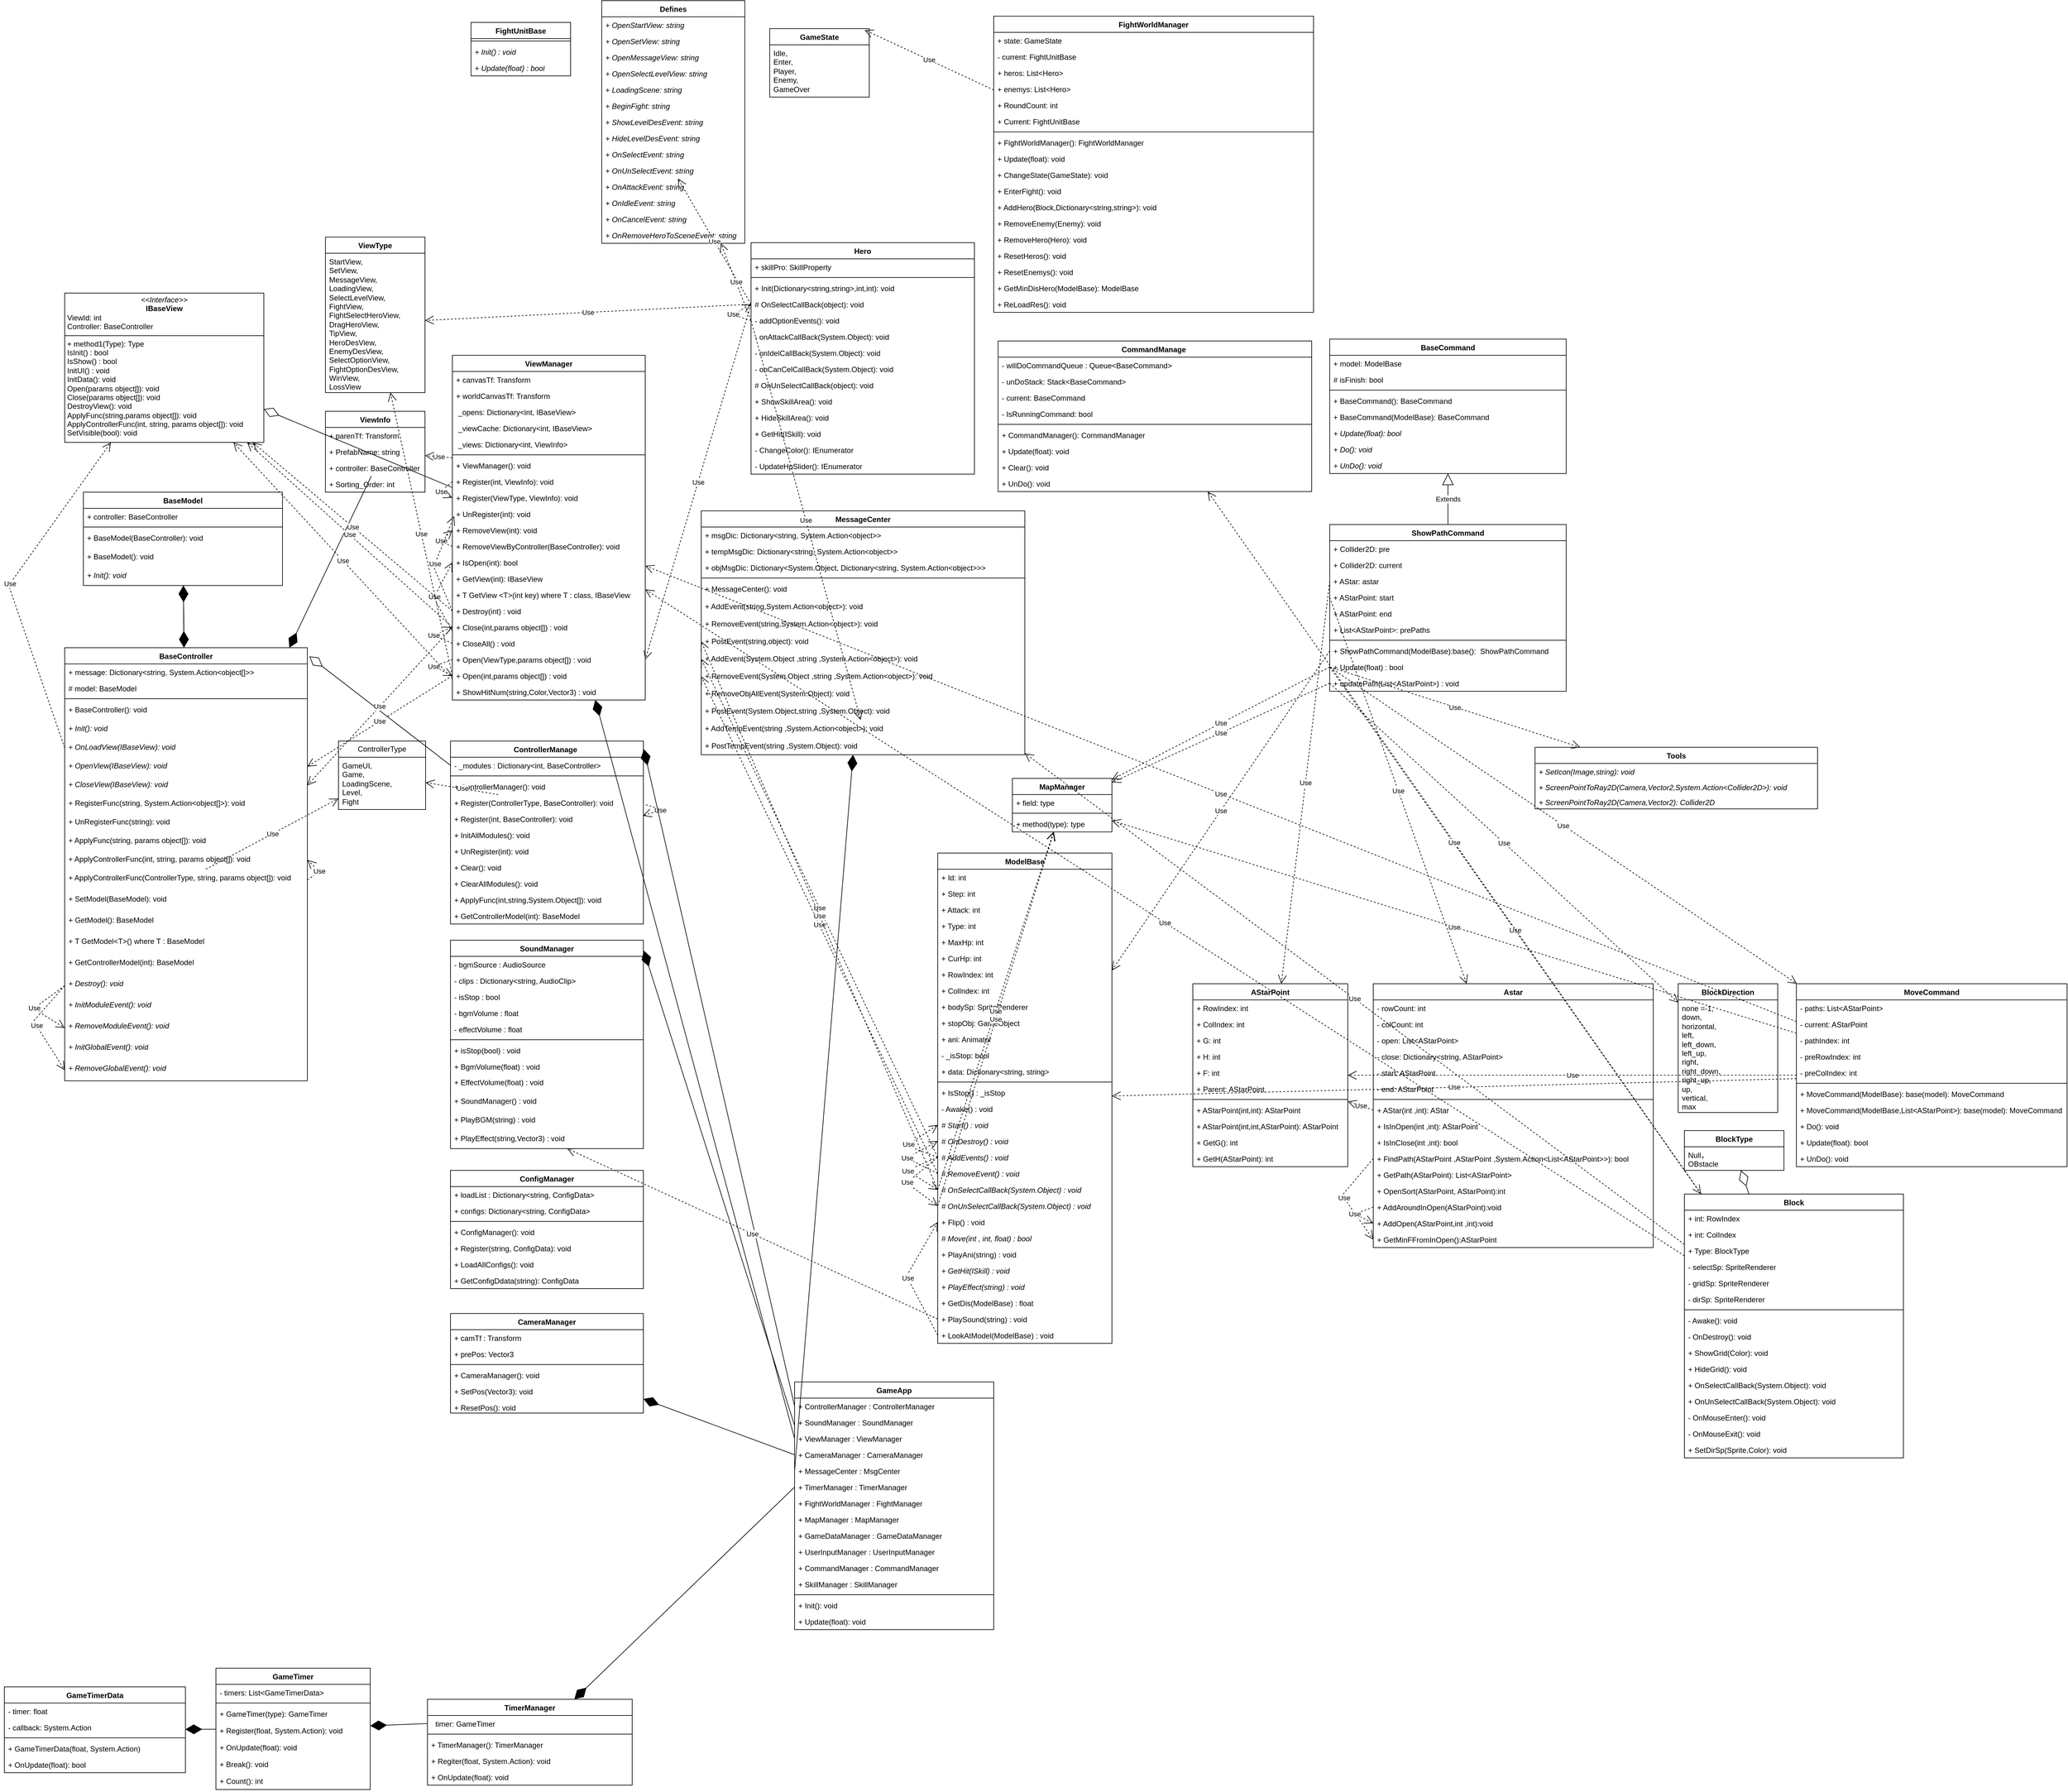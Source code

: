<mxfile version="26.1.1">
  <diagram id="C5RBs43oDa-KdzZeNtuy" name="Page-1">
    <mxGraphModel dx="4217" dy="3737" grid="1" gridSize="10" guides="1" tooltips="1" connect="1" arrows="1" fold="1" page="1" pageScale="1" pageWidth="827" pageHeight="1169" math="0" shadow="0">
      <root>
        <mxCell id="WIyWlLk6GJQsqaUBKTNV-0" />
        <mxCell id="WIyWlLk6GJQsqaUBKTNV-1" parent="WIyWlLk6GJQsqaUBKTNV-0" />
        <mxCell id="NcNX63bowozpFFL_ACmJ-12" value="GameApp" style="swimlane;fontStyle=1;align=center;verticalAlign=top;childLayout=stackLayout;horizontal=1;startSize=26;horizontalStack=0;resizeParent=1;resizeParentMax=0;resizeLast=0;collapsible=1;marginBottom=0;whiteSpace=wrap;html=1;" vertex="1" parent="WIyWlLk6GJQsqaUBKTNV-1">
          <mxGeometry x="340" y="240" width="320" height="398" as="geometry" />
        </mxCell>
        <mxCell id="NcNX63bowozpFFL_ACmJ-35" value="+ ControllerManager : ControllerManager" style="text;strokeColor=none;fillColor=none;align=left;verticalAlign=top;spacingLeft=4;spacingRight=4;overflow=hidden;rotatable=0;points=[[0,0.5],[1,0.5]];portConstraint=eastwest;whiteSpace=wrap;html=1;" vertex="1" parent="NcNX63bowozpFFL_ACmJ-12">
          <mxGeometry y="26" width="320" height="26" as="geometry" />
        </mxCell>
        <mxCell id="NcNX63bowozpFFL_ACmJ-36" value="+ SoundManager : SoundManager" style="text;strokeColor=none;fillColor=none;align=left;verticalAlign=top;spacingLeft=4;spacingRight=4;overflow=hidden;rotatable=0;points=[[0,0.5],[1,0.5]];portConstraint=eastwest;whiteSpace=wrap;html=1;" vertex="1" parent="NcNX63bowozpFFL_ACmJ-12">
          <mxGeometry y="52" width="320" height="26" as="geometry" />
        </mxCell>
        <mxCell id="NcNX63bowozpFFL_ACmJ-37" value="+ ViewManager : ViewManager" style="text;strokeColor=none;fillColor=none;align=left;verticalAlign=top;spacingLeft=4;spacingRight=4;overflow=hidden;rotatable=0;points=[[0,0.5],[1,0.5]];portConstraint=eastwest;whiteSpace=wrap;html=1;" vertex="1" parent="NcNX63bowozpFFL_ACmJ-12">
          <mxGeometry y="78" width="320" height="26" as="geometry" />
        </mxCell>
        <mxCell id="NcNX63bowozpFFL_ACmJ-38" value="+ CameraManager : CameraManager" style="text;strokeColor=none;fillColor=none;align=left;verticalAlign=top;spacingLeft=4;spacingRight=4;overflow=hidden;rotatable=0;points=[[0,0.5],[1,0.5]];portConstraint=eastwest;whiteSpace=wrap;html=1;" vertex="1" parent="NcNX63bowozpFFL_ACmJ-12">
          <mxGeometry y="104" width="320" height="26" as="geometry" />
        </mxCell>
        <mxCell id="NcNX63bowozpFFL_ACmJ-39" value="+ MessageCenter : MsgCenter" style="text;strokeColor=none;fillColor=none;align=left;verticalAlign=top;spacingLeft=4;spacingRight=4;overflow=hidden;rotatable=0;points=[[0,0.5],[1,0.5]];portConstraint=eastwest;whiteSpace=wrap;html=1;" vertex="1" parent="NcNX63bowozpFFL_ACmJ-12">
          <mxGeometry y="130" width="320" height="26" as="geometry" />
        </mxCell>
        <mxCell id="NcNX63bowozpFFL_ACmJ-40" value="+ TimerManager : TimerManager" style="text;strokeColor=none;fillColor=none;align=left;verticalAlign=top;spacingLeft=4;spacingRight=4;overflow=hidden;rotatable=0;points=[[0,0.5],[1,0.5]];portConstraint=eastwest;whiteSpace=wrap;html=1;" vertex="1" parent="NcNX63bowozpFFL_ACmJ-12">
          <mxGeometry y="156" width="320" height="26" as="geometry" />
        </mxCell>
        <mxCell id="NcNX63bowozpFFL_ACmJ-41" value="+ FightWorldManager : FightManager" style="text;strokeColor=none;fillColor=none;align=left;verticalAlign=top;spacingLeft=4;spacingRight=4;overflow=hidden;rotatable=0;points=[[0,0.5],[1,0.5]];portConstraint=eastwest;whiteSpace=wrap;html=1;" vertex="1" parent="NcNX63bowozpFFL_ACmJ-12">
          <mxGeometry y="182" width="320" height="26" as="geometry" />
        </mxCell>
        <mxCell id="NcNX63bowozpFFL_ACmJ-42" value="+ MapManager : MapManager" style="text;strokeColor=none;fillColor=none;align=left;verticalAlign=top;spacingLeft=4;spacingRight=4;overflow=hidden;rotatable=0;points=[[0,0.5],[1,0.5]];portConstraint=eastwest;whiteSpace=wrap;html=1;" vertex="1" parent="NcNX63bowozpFFL_ACmJ-12">
          <mxGeometry y="208" width="320" height="26" as="geometry" />
        </mxCell>
        <mxCell id="NcNX63bowozpFFL_ACmJ-43" value="+ GameDataManager : GameDataManager" style="text;strokeColor=none;fillColor=none;align=left;verticalAlign=top;spacingLeft=4;spacingRight=4;overflow=hidden;rotatable=0;points=[[0,0.5],[1,0.5]];portConstraint=eastwest;whiteSpace=wrap;html=1;" vertex="1" parent="NcNX63bowozpFFL_ACmJ-12">
          <mxGeometry y="234" width="320" height="26" as="geometry" />
        </mxCell>
        <mxCell id="NcNX63bowozpFFL_ACmJ-44" value="+ UserInputManager : UserInputManager" style="text;strokeColor=none;fillColor=none;align=left;verticalAlign=top;spacingLeft=4;spacingRight=4;overflow=hidden;rotatable=0;points=[[0,0.5],[1,0.5]];portConstraint=eastwest;whiteSpace=wrap;html=1;" vertex="1" parent="NcNX63bowozpFFL_ACmJ-12">
          <mxGeometry y="260" width="320" height="26" as="geometry" />
        </mxCell>
        <mxCell id="NcNX63bowozpFFL_ACmJ-45" value="+ CommandManager : CommandManager" style="text;strokeColor=none;fillColor=none;align=left;verticalAlign=top;spacingLeft=4;spacingRight=4;overflow=hidden;rotatable=0;points=[[0,0.5],[1,0.5]];portConstraint=eastwest;whiteSpace=wrap;html=1;" vertex="1" parent="NcNX63bowozpFFL_ACmJ-12">
          <mxGeometry y="286" width="320" height="26" as="geometry" />
        </mxCell>
        <mxCell id="NcNX63bowozpFFL_ACmJ-13" value="+ SkillManager : SkillManager" style="text;strokeColor=none;fillColor=none;align=left;verticalAlign=top;spacingLeft=4;spacingRight=4;overflow=hidden;rotatable=0;points=[[0,0.5],[1,0.5]];portConstraint=eastwest;whiteSpace=wrap;html=1;" vertex="1" parent="NcNX63bowozpFFL_ACmJ-12">
          <mxGeometry y="312" width="320" height="26" as="geometry" />
        </mxCell>
        <mxCell id="NcNX63bowozpFFL_ACmJ-14" value="" style="line;strokeWidth=1;fillColor=none;align=left;verticalAlign=middle;spacingTop=-1;spacingLeft=3;spacingRight=3;rotatable=0;labelPosition=right;points=[];portConstraint=eastwest;strokeColor=inherit;" vertex="1" parent="NcNX63bowozpFFL_ACmJ-12">
          <mxGeometry y="338" width="320" height="8" as="geometry" />
        </mxCell>
        <mxCell id="NcNX63bowozpFFL_ACmJ-46" value="+ Init(): void" style="text;strokeColor=none;fillColor=none;align=left;verticalAlign=top;spacingLeft=4;spacingRight=4;overflow=hidden;rotatable=0;points=[[0,0.5],[1,0.5]];portConstraint=eastwest;whiteSpace=wrap;html=1;" vertex="1" parent="NcNX63bowozpFFL_ACmJ-12">
          <mxGeometry y="346" width="320" height="26" as="geometry" />
        </mxCell>
        <mxCell id="NcNX63bowozpFFL_ACmJ-15" value="+ Update(float): void" style="text;strokeColor=none;fillColor=none;align=left;verticalAlign=top;spacingLeft=4;spacingRight=4;overflow=hidden;rotatable=0;points=[[0,0.5],[1,0.5]];portConstraint=eastwest;whiteSpace=wrap;html=1;" vertex="1" parent="NcNX63bowozpFFL_ACmJ-12">
          <mxGeometry y="372" width="320" height="26" as="geometry" />
        </mxCell>
        <mxCell id="NcNX63bowozpFFL_ACmJ-52" value="SoundManager" style="swimlane;fontStyle=1;align=center;verticalAlign=top;childLayout=stackLayout;horizontal=1;startSize=26;horizontalStack=0;resizeParent=1;resizeParentMax=0;resizeLast=0;collapsible=1;marginBottom=0;whiteSpace=wrap;html=1;" vertex="1" parent="WIyWlLk6GJQsqaUBKTNV-1">
          <mxGeometry x="-213" y="-470" width="310" height="335" as="geometry" />
        </mxCell>
        <mxCell id="NcNX63bowozpFFL_ACmJ-56" value="- bgmSource : AudioSource&amp;nbsp;" style="text;strokeColor=none;fillColor=none;align=left;verticalAlign=top;spacingLeft=4;spacingRight=4;overflow=hidden;rotatable=0;points=[[0,0.5],[1,0.5]];portConstraint=eastwest;whiteSpace=wrap;html=1;" vertex="1" parent="NcNX63bowozpFFL_ACmJ-52">
          <mxGeometry y="26" width="310" height="26" as="geometry" />
        </mxCell>
        <mxCell id="NcNX63bowozpFFL_ACmJ-57" value="- clips : Dictionary&amp;lt;string, AudioClip&amp;gt;" style="text;strokeColor=none;fillColor=none;align=left;verticalAlign=top;spacingLeft=4;spacingRight=4;overflow=hidden;rotatable=0;points=[[0,0.5],[1,0.5]];portConstraint=eastwest;whiteSpace=wrap;html=1;" vertex="1" parent="NcNX63bowozpFFL_ACmJ-52">
          <mxGeometry y="52" width="310" height="26" as="geometry" />
        </mxCell>
        <mxCell id="NcNX63bowozpFFL_ACmJ-58" value="- isStop : bool" style="text;strokeColor=none;fillColor=none;align=left;verticalAlign=top;spacingLeft=4;spacingRight=4;overflow=hidden;rotatable=0;points=[[0,0.5],[1,0.5]];portConstraint=eastwest;whiteSpace=wrap;html=1;" vertex="1" parent="NcNX63bowozpFFL_ACmJ-52">
          <mxGeometry y="78" width="310" height="26" as="geometry" />
        </mxCell>
        <mxCell id="NcNX63bowozpFFL_ACmJ-61" value="- bgmVolume : float" style="text;strokeColor=none;fillColor=none;align=left;verticalAlign=top;spacingLeft=4;spacingRight=4;overflow=hidden;rotatable=0;points=[[0,0.5],[1,0.5]];portConstraint=eastwest;whiteSpace=wrap;html=1;" vertex="1" parent="NcNX63bowozpFFL_ACmJ-52">
          <mxGeometry y="104" width="310" height="26" as="geometry" />
        </mxCell>
        <mxCell id="NcNX63bowozpFFL_ACmJ-53" value="- effectVolume : float" style="text;strokeColor=none;fillColor=none;align=left;verticalAlign=top;spacingLeft=4;spacingRight=4;overflow=hidden;rotatable=0;points=[[0,0.5],[1,0.5]];portConstraint=eastwest;whiteSpace=wrap;html=1;" vertex="1" parent="NcNX63bowozpFFL_ACmJ-52">
          <mxGeometry y="130" width="310" height="26" as="geometry" />
        </mxCell>
        <mxCell id="NcNX63bowozpFFL_ACmJ-54" value="" style="line;strokeWidth=1;fillColor=none;align=left;verticalAlign=middle;spacingTop=-1;spacingLeft=3;spacingRight=3;rotatable=0;labelPosition=right;points=[];portConstraint=eastwest;strokeColor=inherit;" vertex="1" parent="NcNX63bowozpFFL_ACmJ-52">
          <mxGeometry y="156" width="310" height="8" as="geometry" />
        </mxCell>
        <mxCell id="NcNX63bowozpFFL_ACmJ-60" value="+ isStop(bool) : void&lt;div&gt;&lt;br&gt;&lt;/div&gt;" style="text;strokeColor=none;fillColor=none;align=left;verticalAlign=top;spacingLeft=4;spacingRight=4;overflow=hidden;rotatable=0;points=[[0,0.5],[1,0.5]];portConstraint=eastwest;whiteSpace=wrap;html=1;" vertex="1" parent="NcNX63bowozpFFL_ACmJ-52">
          <mxGeometry y="164" width="310" height="26" as="geometry" />
        </mxCell>
        <mxCell id="NcNX63bowozpFFL_ACmJ-63" value="+ BgmVolume(float) : void" style="text;strokeColor=none;fillColor=none;align=left;verticalAlign=top;spacingLeft=4;spacingRight=4;overflow=hidden;rotatable=0;points=[[0,0.5],[1,0.5]];portConstraint=eastwest;whiteSpace=wrap;html=1;" vertex="1" parent="NcNX63bowozpFFL_ACmJ-52">
          <mxGeometry y="190" width="310" height="25" as="geometry" />
        </mxCell>
        <mxCell id="NcNX63bowozpFFL_ACmJ-64" value="+ EffectVolume(float) : void" style="text;strokeColor=none;fillColor=none;align=left;verticalAlign=top;spacingLeft=4;spacingRight=4;overflow=hidden;rotatable=0;points=[[0,0.5],[1,0.5]];portConstraint=eastwest;whiteSpace=wrap;html=1;" vertex="1" parent="NcNX63bowozpFFL_ACmJ-52">
          <mxGeometry y="215" width="310" height="30" as="geometry" />
        </mxCell>
        <mxCell id="NcNX63bowozpFFL_ACmJ-65" value="+ SoundManager() : void" style="text;strokeColor=none;fillColor=none;align=left;verticalAlign=top;spacingLeft=4;spacingRight=4;overflow=hidden;rotatable=0;points=[[0,0.5],[1,0.5]];portConstraint=eastwest;whiteSpace=wrap;html=1;" vertex="1" parent="NcNX63bowozpFFL_ACmJ-52">
          <mxGeometry y="245" width="310" height="30" as="geometry" />
        </mxCell>
        <mxCell id="NcNX63bowozpFFL_ACmJ-66" value="+ PlayBGM(string) : void" style="text;strokeColor=none;fillColor=none;align=left;verticalAlign=top;spacingLeft=4;spacingRight=4;overflow=hidden;rotatable=0;points=[[0,0.5],[1,0.5]];portConstraint=eastwest;whiteSpace=wrap;html=1;" vertex="1" parent="NcNX63bowozpFFL_ACmJ-52">
          <mxGeometry y="275" width="310" height="30" as="geometry" />
        </mxCell>
        <mxCell id="NcNX63bowozpFFL_ACmJ-55" value="+ PlayEffect(string,Vector3) : void" style="text;strokeColor=none;fillColor=none;align=left;verticalAlign=top;spacingLeft=4;spacingRight=4;overflow=hidden;rotatable=0;points=[[0,0.5],[1,0.5]];portConstraint=eastwest;whiteSpace=wrap;html=1;" vertex="1" parent="NcNX63bowozpFFL_ACmJ-52">
          <mxGeometry y="305" width="310" height="30" as="geometry" />
        </mxCell>
        <mxCell id="NcNX63bowozpFFL_ACmJ-68" value="" style="endArrow=diamondThin;endFill=1;endSize=24;html=1;rounded=0;exitX=0;exitY=0.692;exitDx=0;exitDy=0;exitPerimeter=0;entryX=1.002;entryY=0.05;entryDx=0;entryDy=0;entryPerimeter=0;" edge="1" parent="WIyWlLk6GJQsqaUBKTNV-1" source="NcNX63bowozpFFL_ACmJ-36" target="NcNX63bowozpFFL_ACmJ-52">
          <mxGeometry width="160" relative="1" as="geometry">
            <mxPoint x="270" y="410" as="sourcePoint" />
            <mxPoint x="430" y="410" as="targetPoint" />
          </mxGeometry>
        </mxCell>
        <mxCell id="NcNX63bowozpFFL_ACmJ-70" value="ControllerManage&lt;span style=&quot;white-space: pre;&quot;&gt;&#x9;&lt;/span&gt;" style="swimlane;fontStyle=1;align=center;verticalAlign=top;childLayout=stackLayout;horizontal=1;startSize=26;horizontalStack=0;resizeParent=1;resizeParentMax=0;resizeLast=0;collapsible=1;marginBottom=0;whiteSpace=wrap;html=1;" vertex="1" parent="WIyWlLk6GJQsqaUBKTNV-1">
          <mxGeometry x="-213" y="-790" width="310" height="294" as="geometry" />
        </mxCell>
        <mxCell id="NcNX63bowozpFFL_ACmJ-74" value="- _modules : Dictionary&amp;lt;int, BaseController&amp;gt;" style="text;strokeColor=none;fillColor=none;align=left;verticalAlign=top;spacingLeft=4;spacingRight=4;overflow=hidden;rotatable=0;points=[[0,0.5],[1,0.5]];portConstraint=eastwest;whiteSpace=wrap;html=1;" vertex="1" parent="NcNX63bowozpFFL_ACmJ-70">
          <mxGeometry y="26" width="310" height="26" as="geometry" />
        </mxCell>
        <mxCell id="NcNX63bowozpFFL_ACmJ-72" value="" style="line;strokeWidth=1;fillColor=none;align=left;verticalAlign=middle;spacingTop=-1;spacingLeft=3;spacingRight=3;rotatable=0;labelPosition=right;points=[];portConstraint=eastwest;strokeColor=inherit;" vertex="1" parent="NcNX63bowozpFFL_ACmJ-70">
          <mxGeometry y="52" width="310" height="8" as="geometry" />
        </mxCell>
        <mxCell id="NcNX63bowozpFFL_ACmJ-75" value="+ ControllerManager(): void" style="text;strokeColor=none;fillColor=none;align=left;verticalAlign=top;spacingLeft=4;spacingRight=4;overflow=hidden;rotatable=0;points=[[0,0.5],[1,0.5]];portConstraint=eastwest;whiteSpace=wrap;html=1;" vertex="1" parent="NcNX63bowozpFFL_ACmJ-70">
          <mxGeometry y="60" width="310" height="26" as="geometry" />
        </mxCell>
        <mxCell id="NcNX63bowozpFFL_ACmJ-76" value="+ Register(ControllerType, BaseController): void" style="text;strokeColor=none;fillColor=none;align=left;verticalAlign=top;spacingLeft=4;spacingRight=4;overflow=hidden;rotatable=0;points=[[0,0.5],[1,0.5]];portConstraint=eastwest;whiteSpace=wrap;html=1;" vertex="1" parent="NcNX63bowozpFFL_ACmJ-70">
          <mxGeometry y="86" width="310" height="26" as="geometry" />
        </mxCell>
        <mxCell id="NcNX63bowozpFFL_ACmJ-84" value="+ Register(int, BaseController): void" style="text;strokeColor=none;fillColor=none;align=left;verticalAlign=top;spacingLeft=4;spacingRight=4;overflow=hidden;rotatable=0;points=[[0,0.5],[1,0.5]];portConstraint=eastwest;whiteSpace=wrap;html=1;" vertex="1" parent="NcNX63bowozpFFL_ACmJ-70">
          <mxGeometry y="112" width="310" height="26" as="geometry" />
        </mxCell>
        <mxCell id="NcNX63bowozpFFL_ACmJ-87" value="+ InitAllModules(): void" style="text;strokeColor=none;fillColor=none;align=left;verticalAlign=top;spacingLeft=4;spacingRight=4;overflow=hidden;rotatable=0;points=[[0,0.5],[1,0.5]];portConstraint=eastwest;whiteSpace=wrap;html=1;" vertex="1" parent="NcNX63bowozpFFL_ACmJ-70">
          <mxGeometry y="138" width="310" height="26" as="geometry" />
        </mxCell>
        <mxCell id="NcNX63bowozpFFL_ACmJ-88" value="+ UnRegister(int): void" style="text;strokeColor=none;fillColor=none;align=left;verticalAlign=top;spacingLeft=4;spacingRight=4;overflow=hidden;rotatable=0;points=[[0,0.5],[1,0.5]];portConstraint=eastwest;whiteSpace=wrap;html=1;" vertex="1" parent="NcNX63bowozpFFL_ACmJ-70">
          <mxGeometry y="164" width="310" height="26" as="geometry" />
        </mxCell>
        <mxCell id="NcNX63bowozpFFL_ACmJ-89" value="+ Clear(): void" style="text;strokeColor=none;fillColor=none;align=left;verticalAlign=top;spacingLeft=4;spacingRight=4;overflow=hidden;rotatable=0;points=[[0,0.5],[1,0.5]];portConstraint=eastwest;whiteSpace=wrap;html=1;" vertex="1" parent="NcNX63bowozpFFL_ACmJ-70">
          <mxGeometry y="190" width="310" height="26" as="geometry" />
        </mxCell>
        <mxCell id="NcNX63bowozpFFL_ACmJ-90" value="+ ClearAllModules(): void" style="text;strokeColor=none;fillColor=none;align=left;verticalAlign=top;spacingLeft=4;spacingRight=4;overflow=hidden;rotatable=0;points=[[0,0.5],[1,0.5]];portConstraint=eastwest;whiteSpace=wrap;html=1;" vertex="1" parent="NcNX63bowozpFFL_ACmJ-70">
          <mxGeometry y="216" width="310" height="26" as="geometry" />
        </mxCell>
        <mxCell id="NcNX63bowozpFFL_ACmJ-91" value="+ ApplyFunc(int,string,System.Object[]): void" style="text;strokeColor=none;fillColor=none;align=left;verticalAlign=top;spacingLeft=4;spacingRight=4;overflow=hidden;rotatable=0;points=[[0,0.5],[1,0.5]];portConstraint=eastwest;whiteSpace=wrap;html=1;" vertex="1" parent="NcNX63bowozpFFL_ACmJ-70">
          <mxGeometry y="242" width="310" height="26" as="geometry" />
        </mxCell>
        <mxCell id="NcNX63bowozpFFL_ACmJ-73" value="+ GetControllerModel(int): BaseModel" style="text;strokeColor=none;fillColor=none;align=left;verticalAlign=top;spacingLeft=4;spacingRight=4;overflow=hidden;rotatable=0;points=[[0,0.5],[1,0.5]];portConstraint=eastwest;whiteSpace=wrap;html=1;" vertex="1" parent="NcNX63bowozpFFL_ACmJ-70">
          <mxGeometry y="268" width="310" height="26" as="geometry" />
        </mxCell>
        <mxCell id="NcNX63bowozpFFL_ACmJ-79" value="Use" style="endArrow=open;endSize=12;dashed=1;html=1;rounded=0;exitX=1.013;exitY=0.632;exitDx=0;exitDy=0;exitPerimeter=0;entryX=0.997;entryY=0.308;entryDx=0;entryDy=0;entryPerimeter=0;" edge="1" parent="NcNX63bowozpFFL_ACmJ-70" source="NcNX63bowozpFFL_ACmJ-76" target="NcNX63bowozpFFL_ACmJ-84">
          <mxGeometry width="160" relative="1" as="geometry">
            <mxPoint x="250" y="120" as="sourcePoint" />
            <mxPoint x="410" y="120" as="targetPoint" />
            <Array as="points">
              <mxPoint x="340" y="110" />
            </Array>
          </mxGeometry>
        </mxCell>
        <mxCell id="NcNX63bowozpFFL_ACmJ-93" value="" style="endArrow=diamondThin;endFill=1;endSize=24;html=1;rounded=0;exitX=0;exitY=0.5;exitDx=0;exitDy=0;entryX=1.002;entryY=0.044;entryDx=0;entryDy=0;entryPerimeter=0;" edge="1" parent="WIyWlLk6GJQsqaUBKTNV-1" source="NcNX63bowozpFFL_ACmJ-35" target="NcNX63bowozpFFL_ACmJ-70">
          <mxGeometry width="160" relative="1" as="geometry">
            <mxPoint x="410" y="20" as="sourcePoint" />
            <mxPoint x="570" y="20" as="targetPoint" />
          </mxGeometry>
        </mxCell>
        <mxCell id="NcNX63bowozpFFL_ACmJ-94" value="BaseController" style="swimlane;fontStyle=1;align=center;verticalAlign=top;childLayout=stackLayout;horizontal=1;startSize=26;horizontalStack=0;resizeParent=1;resizeParentMax=0;resizeLast=0;collapsible=1;marginBottom=0;whiteSpace=wrap;html=1;" vertex="1" parent="WIyWlLk6GJQsqaUBKTNV-1">
          <mxGeometry x="-833" y="-940" width="390" height="696" as="geometry" />
        </mxCell>
        <mxCell id="NcNX63bowozpFFL_ACmJ-99" value="+ message: Dictionary&amp;lt;string, System.Action&amp;lt;object[]&amp;gt;&amp;gt;" style="text;strokeColor=none;fillColor=none;align=left;verticalAlign=top;spacingLeft=4;spacingRight=4;overflow=hidden;rotatable=0;points=[[0,0.5],[1,0.5]];portConstraint=eastwest;whiteSpace=wrap;html=1;" vertex="1" parent="NcNX63bowozpFFL_ACmJ-94">
          <mxGeometry y="26" width="390" height="26" as="geometry" />
        </mxCell>
        <mxCell id="NcNX63bowozpFFL_ACmJ-95" value="# model: BaseModel" style="text;strokeColor=none;fillColor=none;align=left;verticalAlign=top;spacingLeft=4;spacingRight=4;overflow=hidden;rotatable=0;points=[[0,0.5],[1,0.5]];portConstraint=eastwest;whiteSpace=wrap;html=1;" vertex="1" parent="NcNX63bowozpFFL_ACmJ-94">
          <mxGeometry y="52" width="390" height="26" as="geometry" />
        </mxCell>
        <mxCell id="NcNX63bowozpFFL_ACmJ-96" value="" style="line;strokeWidth=1;fillColor=none;align=left;verticalAlign=middle;spacingTop=-1;spacingLeft=3;spacingRight=3;rotatable=0;labelPosition=right;points=[];portConstraint=eastwest;strokeColor=inherit;" vertex="1" parent="NcNX63bowozpFFL_ACmJ-94">
          <mxGeometry y="78" width="390" height="8" as="geometry" />
        </mxCell>
        <mxCell id="NcNX63bowozpFFL_ACmJ-103" value="+ BaseController(): void" style="text;strokeColor=none;fillColor=none;align=left;verticalAlign=top;spacingLeft=4;spacingRight=4;overflow=hidden;rotatable=0;points=[[0,0.5],[1,0.5]];portConstraint=eastwest;whiteSpace=wrap;html=1;" vertex="1" parent="NcNX63bowozpFFL_ACmJ-94">
          <mxGeometry y="86" width="390" height="30" as="geometry" />
        </mxCell>
        <mxCell id="NcNX63bowozpFFL_ACmJ-104" value="&lt;i&gt;+ Init(): void&lt;/i&gt;" style="text;strokeColor=none;fillColor=none;align=left;verticalAlign=top;spacingLeft=4;spacingRight=4;overflow=hidden;rotatable=0;points=[[0,0.5],[1,0.5]];portConstraint=eastwest;whiteSpace=wrap;html=1;" vertex="1" parent="NcNX63bowozpFFL_ACmJ-94">
          <mxGeometry y="116" width="390" height="30" as="geometry" />
        </mxCell>
        <mxCell id="NcNX63bowozpFFL_ACmJ-105" value="&lt;i&gt;+ OnLoadView(IBaseView): void&lt;/i&gt;" style="text;strokeColor=none;fillColor=none;align=left;verticalAlign=top;spacingLeft=4;spacingRight=4;overflow=hidden;rotatable=0;points=[[0,0.5],[1,0.5]];portConstraint=eastwest;whiteSpace=wrap;html=1;" vertex="1" parent="NcNX63bowozpFFL_ACmJ-94">
          <mxGeometry y="146" width="390" height="30" as="geometry" />
        </mxCell>
        <mxCell id="NcNX63bowozpFFL_ACmJ-106" value="&lt;i&gt;+ OpenView(IBaseView): void&lt;/i&gt;" style="text;strokeColor=none;fillColor=none;align=left;verticalAlign=top;spacingLeft=4;spacingRight=4;overflow=hidden;rotatable=0;points=[[0,0.5],[1,0.5]];portConstraint=eastwest;whiteSpace=wrap;html=1;" vertex="1" parent="NcNX63bowozpFFL_ACmJ-94">
          <mxGeometry y="176" width="390" height="30" as="geometry" />
        </mxCell>
        <mxCell id="NcNX63bowozpFFL_ACmJ-107" value="&lt;i&gt;+ CloseView(IBaseView): void&lt;/i&gt;" style="text;strokeColor=none;fillColor=none;align=left;verticalAlign=top;spacingLeft=4;spacingRight=4;overflow=hidden;rotatable=0;points=[[0,0.5],[1,0.5]];portConstraint=eastwest;whiteSpace=wrap;html=1;" vertex="1" parent="NcNX63bowozpFFL_ACmJ-94">
          <mxGeometry y="206" width="390" height="30" as="geometry" />
        </mxCell>
        <mxCell id="NcNX63bowozpFFL_ACmJ-109" value="&lt;span style=&quot;font-style: normal;&quot;&gt;+ RegisterFunc(string, System.Action&amp;lt;object[]&amp;gt;): void&lt;/span&gt;" style="text;strokeColor=none;fillColor=none;align=left;verticalAlign=top;spacingLeft=4;spacingRight=4;overflow=hidden;rotatable=0;points=[[0,0.5],[1,0.5]];portConstraint=eastwest;whiteSpace=wrap;html=1;fontStyle=2" vertex="1" parent="NcNX63bowozpFFL_ACmJ-94">
          <mxGeometry y="236" width="390" height="30" as="geometry" />
        </mxCell>
        <mxCell id="NcNX63bowozpFFL_ACmJ-110" value="&lt;span style=&quot;font-style: normal;&quot;&gt;+ UnRegisterFunc(string): void&lt;/span&gt;" style="text;strokeColor=none;fillColor=none;align=left;verticalAlign=top;spacingLeft=4;spacingRight=4;overflow=hidden;rotatable=0;points=[[0,0.5],[1,0.5]];portConstraint=eastwest;whiteSpace=wrap;html=1;fontStyle=2" vertex="1" parent="NcNX63bowozpFFL_ACmJ-94">
          <mxGeometry y="266" width="390" height="30" as="geometry" />
        </mxCell>
        <mxCell id="NcNX63bowozpFFL_ACmJ-111" value="&lt;span style=&quot;font-style: normal;&quot;&gt;+ ApplyFunc(string, params object[]): void&lt;/span&gt;" style="text;strokeColor=none;fillColor=none;align=left;verticalAlign=top;spacingLeft=4;spacingRight=4;overflow=hidden;rotatable=0;points=[[0,0.5],[1,0.5]];portConstraint=eastwest;whiteSpace=wrap;html=1;fontStyle=2" vertex="1" parent="NcNX63bowozpFFL_ACmJ-94">
          <mxGeometry y="296" width="390" height="30" as="geometry" />
        </mxCell>
        <mxCell id="NcNX63bowozpFFL_ACmJ-112" value="&lt;span style=&quot;font-style: normal;&quot;&gt;+ ApplyControllerFunc(int, string, params object[]): void&lt;/span&gt;" style="text;strokeColor=none;fillColor=none;align=left;verticalAlign=top;spacingLeft=4;spacingRight=4;overflow=hidden;rotatable=0;points=[[0,0.5],[1,0.5]];portConstraint=eastwest;whiteSpace=wrap;html=1;fontStyle=2" vertex="1" parent="NcNX63bowozpFFL_ACmJ-94">
          <mxGeometry y="326" width="390" height="30" as="geometry" />
        </mxCell>
        <mxCell id="NcNX63bowozpFFL_ACmJ-115" value="&lt;span style=&quot;font-style: normal;&quot;&gt;+ ApplyControllerFunc(ControllerType, string, params object[]): void&lt;/span&gt;" style="text;strokeColor=none;fillColor=none;align=left;verticalAlign=top;spacingLeft=4;spacingRight=4;overflow=hidden;rotatable=0;points=[[0,0.5],[1,0.5]];portConstraint=eastwest;whiteSpace=wrap;html=1;fontStyle=2" vertex="1" parent="NcNX63bowozpFFL_ACmJ-94">
          <mxGeometry y="356" width="390" height="34" as="geometry" />
        </mxCell>
        <mxCell id="NcNX63bowozpFFL_ACmJ-116" value="&lt;span style=&quot;font-style: normal;&quot;&gt;+ SetModel(BaseModel): void&lt;/span&gt;" style="text;strokeColor=none;fillColor=none;align=left;verticalAlign=top;spacingLeft=4;spacingRight=4;overflow=hidden;rotatable=0;points=[[0,0.5],[1,0.5]];portConstraint=eastwest;whiteSpace=wrap;html=1;fontStyle=2" vertex="1" parent="NcNX63bowozpFFL_ACmJ-94">
          <mxGeometry y="390" width="390" height="34" as="geometry" />
        </mxCell>
        <mxCell id="NcNX63bowozpFFL_ACmJ-117" value="&lt;span style=&quot;font-style: normal;&quot;&gt;+ GetModel():&amp;nbsp;BaseModel&lt;/span&gt;" style="text;strokeColor=none;fillColor=none;align=left;verticalAlign=top;spacingLeft=4;spacingRight=4;overflow=hidden;rotatable=0;points=[[0,0.5],[1,0.5]];portConstraint=eastwest;whiteSpace=wrap;html=1;fontStyle=2" vertex="1" parent="NcNX63bowozpFFL_ACmJ-94">
          <mxGeometry y="424" width="390" height="34" as="geometry" />
        </mxCell>
        <mxCell id="NcNX63bowozpFFL_ACmJ-118" value="&lt;span style=&quot;font-style: normal;&quot;&gt;+&amp;nbsp;T GetModel&amp;lt;T&amp;gt;() where T : BaseModel&lt;/span&gt;" style="text;strokeColor=none;fillColor=none;align=left;verticalAlign=top;spacingLeft=4;spacingRight=4;overflow=hidden;rotatable=0;points=[[0,0.5],[1,0.5]];portConstraint=eastwest;whiteSpace=wrap;html=1;fontStyle=2" vertex="1" parent="NcNX63bowozpFFL_ACmJ-94">
          <mxGeometry y="458" width="390" height="34" as="geometry" />
        </mxCell>
        <mxCell id="NcNX63bowozpFFL_ACmJ-119" value="&lt;span style=&quot;font-style: normal;&quot;&gt;+ GetControllerModel(int): BaseModel&lt;/span&gt;" style="text;strokeColor=none;fillColor=none;align=left;verticalAlign=top;spacingLeft=4;spacingRight=4;overflow=hidden;rotatable=0;points=[[0,0.5],[1,0.5]];portConstraint=eastwest;whiteSpace=wrap;html=1;fontStyle=2" vertex="1" parent="NcNX63bowozpFFL_ACmJ-94">
          <mxGeometry y="492" width="390" height="34" as="geometry" />
        </mxCell>
        <mxCell id="NcNX63bowozpFFL_ACmJ-120" value="+&amp;nbsp;Destroy(): void" style="text;strokeColor=none;fillColor=none;align=left;verticalAlign=top;spacingLeft=4;spacingRight=4;overflow=hidden;rotatable=0;points=[[0,0.5],[1,0.5]];portConstraint=eastwest;whiteSpace=wrap;html=1;fontStyle=2" vertex="1" parent="NcNX63bowozpFFL_ACmJ-94">
          <mxGeometry y="526" width="390" height="34" as="geometry" />
        </mxCell>
        <mxCell id="NcNX63bowozpFFL_ACmJ-121" value="+&amp;nbsp;InitModuleEvent(): void" style="text;strokeColor=none;fillColor=none;align=left;verticalAlign=top;spacingLeft=4;spacingRight=4;overflow=hidden;rotatable=0;points=[[0,0.5],[1,0.5]];portConstraint=eastwest;whiteSpace=wrap;html=1;fontStyle=2" vertex="1" parent="NcNX63bowozpFFL_ACmJ-94">
          <mxGeometry y="560" width="390" height="34" as="geometry" />
        </mxCell>
        <mxCell id="NcNX63bowozpFFL_ACmJ-122" value="+&amp;nbsp;RemoveModuleEvent(): void" style="text;strokeColor=none;fillColor=none;align=left;verticalAlign=top;spacingLeft=4;spacingRight=4;overflow=hidden;rotatable=0;points=[[0,0.5],[1,0.5]];portConstraint=eastwest;whiteSpace=wrap;html=1;fontStyle=2" vertex="1" parent="NcNX63bowozpFFL_ACmJ-94">
          <mxGeometry y="594" width="390" height="34" as="geometry" />
        </mxCell>
        <mxCell id="NcNX63bowozpFFL_ACmJ-123" value="+&amp;nbsp;InitGlobalEvent(): void" style="text;strokeColor=none;fillColor=none;align=left;verticalAlign=top;spacingLeft=4;spacingRight=4;overflow=hidden;rotatable=0;points=[[0,0.5],[1,0.5]];portConstraint=eastwest;whiteSpace=wrap;html=1;fontStyle=2" vertex="1" parent="NcNX63bowozpFFL_ACmJ-94">
          <mxGeometry y="628" width="390" height="34" as="geometry" />
        </mxCell>
        <mxCell id="NcNX63bowozpFFL_ACmJ-97" value="+&amp;nbsp;RemoveGlobalEvent(): void" style="text;strokeColor=none;fillColor=none;align=left;verticalAlign=top;spacingLeft=4;spacingRight=4;overflow=hidden;rotatable=0;points=[[0,0.5],[1,0.5]];portConstraint=eastwest;whiteSpace=wrap;html=1;fontStyle=2" vertex="1" parent="NcNX63bowozpFFL_ACmJ-94">
          <mxGeometry y="662" width="390" height="34" as="geometry" />
        </mxCell>
        <mxCell id="NcNX63bowozpFFL_ACmJ-102" style="edgeStyle=orthogonalEdgeStyle;rounded=0;orthogonalLoop=1;jettySize=auto;html=1;exitX=0.5;exitY=1;exitDx=0;exitDy=0;entryX=0.5;entryY=1;entryDx=0;entryDy=0;entryPerimeter=0;" edge="1" parent="NcNX63bowozpFFL_ACmJ-94" source="NcNX63bowozpFFL_ACmJ-94" target="NcNX63bowozpFFL_ACmJ-97">
          <mxGeometry relative="1" as="geometry" />
        </mxCell>
        <mxCell id="NcNX63bowozpFFL_ACmJ-114" value="Use" style="endArrow=open;endSize=12;dashed=1;html=1;rounded=0;exitX=1;exitY=0.5;exitDx=0;exitDy=0;entryX=1;entryY=0.5;entryDx=0;entryDy=0;" edge="1" parent="NcNX63bowozpFFL_ACmJ-94" source="NcNX63bowozpFFL_ACmJ-115" target="NcNX63bowozpFFL_ACmJ-112">
          <mxGeometry width="160" relative="1" as="geometry">
            <mxPoint x="350" y="310" as="sourcePoint" />
            <mxPoint x="510" y="310" as="targetPoint" />
            <Array as="points">
              <mxPoint x="410" y="360" />
            </Array>
          </mxGeometry>
        </mxCell>
        <mxCell id="NcNX63bowozpFFL_ACmJ-124" value="Use" style="endArrow=open;endSize=12;dashed=1;html=1;rounded=0;exitX=0;exitY=0.5;exitDx=0;exitDy=0;entryX=0;entryY=0.5;entryDx=0;entryDy=0;" edge="1" parent="NcNX63bowozpFFL_ACmJ-94" source="NcNX63bowozpFFL_ACmJ-120" target="NcNX63bowozpFFL_ACmJ-122">
          <mxGeometry width="160" relative="1" as="geometry">
            <mxPoint x="310" y="540" as="sourcePoint" />
            <mxPoint x="470" y="540" as="targetPoint" />
            <Array as="points">
              <mxPoint x="-50" y="580" />
            </Array>
          </mxGeometry>
        </mxCell>
        <mxCell id="NcNX63bowozpFFL_ACmJ-125" value="Use" style="endArrow=open;endSize=12;dashed=1;html=1;rounded=0;exitX=0;exitY=0.5;exitDx=0;exitDy=0;entryX=0;entryY=0.5;entryDx=0;entryDy=0;" edge="1" parent="NcNX63bowozpFFL_ACmJ-94" source="NcNX63bowozpFFL_ACmJ-120" target="NcNX63bowozpFFL_ACmJ-97">
          <mxGeometry width="160" relative="1" as="geometry">
            <mxPoint x="230" y="530" as="sourcePoint" />
            <mxPoint x="390" y="530" as="targetPoint" />
            <Array as="points">
              <mxPoint x="-50" y="600" />
            </Array>
          </mxGeometry>
        </mxCell>
        <mxCell id="NcNX63bowozpFFL_ACmJ-128" value="" style="endArrow=diamondThin;endFill=0;endSize=24;html=1;rounded=0;exitX=0;exitY=0.5;exitDx=0;exitDy=0;entryX=1.008;entryY=0.02;entryDx=0;entryDy=0;entryPerimeter=0;" edge="1" parent="WIyWlLk6GJQsqaUBKTNV-1" source="NcNX63bowozpFFL_ACmJ-74" target="NcNX63bowozpFFL_ACmJ-94">
          <mxGeometry width="160" relative="1" as="geometry">
            <mxPoint x="-243" y="-730" as="sourcePoint" />
            <mxPoint x="-83" y="-730" as="targetPoint" />
          </mxGeometry>
        </mxCell>
        <mxCell id="NcNX63bowozpFFL_ACmJ-129" value="BaseModel" style="swimlane;fontStyle=1;align=center;verticalAlign=top;childLayout=stackLayout;horizontal=1;startSize=26;horizontalStack=0;resizeParent=1;resizeParentMax=0;resizeLast=0;collapsible=1;marginBottom=0;whiteSpace=wrap;html=1;" vertex="1" parent="WIyWlLk6GJQsqaUBKTNV-1">
          <mxGeometry x="-803" y="-1190" width="320" height="150" as="geometry" />
        </mxCell>
        <mxCell id="NcNX63bowozpFFL_ACmJ-130" value="+ controller: BaseController" style="text;strokeColor=none;fillColor=none;align=left;verticalAlign=top;spacingLeft=4;spacingRight=4;overflow=hidden;rotatable=0;points=[[0,0.5],[1,0.5]];portConstraint=eastwest;whiteSpace=wrap;html=1;" vertex="1" parent="NcNX63bowozpFFL_ACmJ-129">
          <mxGeometry y="26" width="320" height="26" as="geometry" />
        </mxCell>
        <mxCell id="NcNX63bowozpFFL_ACmJ-131" value="" style="line;strokeWidth=1;fillColor=none;align=left;verticalAlign=middle;spacingTop=-1;spacingLeft=3;spacingRight=3;rotatable=0;labelPosition=right;points=[];portConstraint=eastwest;strokeColor=inherit;" vertex="1" parent="NcNX63bowozpFFL_ACmJ-129">
          <mxGeometry y="52" width="320" height="8" as="geometry" />
        </mxCell>
        <mxCell id="NcNX63bowozpFFL_ACmJ-133" value="+ BaseModel(BaseController): void" style="text;strokeColor=none;fillColor=none;align=left;verticalAlign=top;spacingLeft=4;spacingRight=4;overflow=hidden;rotatable=0;points=[[0,0.5],[1,0.5]];portConstraint=eastwest;whiteSpace=wrap;html=1;" vertex="1" parent="NcNX63bowozpFFL_ACmJ-129">
          <mxGeometry y="60" width="320" height="30" as="geometry" />
        </mxCell>
        <mxCell id="NcNX63bowozpFFL_ACmJ-134" value="+ BaseModel(): void" style="text;strokeColor=none;fillColor=none;align=left;verticalAlign=top;spacingLeft=4;spacingRight=4;overflow=hidden;rotatable=0;points=[[0,0.5],[1,0.5]];portConstraint=eastwest;whiteSpace=wrap;html=1;" vertex="1" parent="NcNX63bowozpFFL_ACmJ-129">
          <mxGeometry y="90" width="320" height="30" as="geometry" />
        </mxCell>
        <mxCell id="NcNX63bowozpFFL_ACmJ-132" value="&lt;i&gt;+ Init(): void&lt;/i&gt;" style="text;strokeColor=none;fillColor=none;align=left;verticalAlign=top;spacingLeft=4;spacingRight=4;overflow=hidden;rotatable=0;points=[[0,0.5],[1,0.5]];portConstraint=eastwest;whiteSpace=wrap;html=1;" vertex="1" parent="NcNX63bowozpFFL_ACmJ-129">
          <mxGeometry y="120" width="320" height="30" as="geometry" />
        </mxCell>
        <mxCell id="NcNX63bowozpFFL_ACmJ-153" value="&lt;p style=&quot;margin:0px;margin-top:4px;text-align:center;&quot;&gt;&lt;i&gt;&amp;lt;&amp;lt;Interface&amp;gt;&amp;gt;&lt;/i&gt;&lt;br&gt;&lt;b&gt;IBaseView&lt;/b&gt;&lt;/p&gt;&lt;p style=&quot;margin:0px;margin-left:4px;&quot;&gt;ViewId: int&lt;/p&gt;&lt;p style=&quot;margin:0px;margin-left:4px;&quot;&gt;Controller: BaseController&lt;/p&gt;&lt;hr size=&quot;1&quot; style=&quot;border-style:solid;&quot;&gt;&lt;p style=&quot;margin:0px;margin-left:4px;&quot;&gt;+ method1(Type): Type&lt;/p&gt;&lt;p style=&quot;margin: 0px 0px 0px 4px;&quot;&gt;IsInit() : bool&lt;/p&gt;&lt;p style=&quot;margin: 0px 0px 0px 4px;&quot;&gt;IsShow() : bool&lt;/p&gt;&lt;p style=&quot;margin: 0px 0px 0px 4px;&quot;&gt;InitUI() : void&lt;/p&gt;&lt;p style=&quot;margin: 0px 0px 0px 4px;&quot;&gt;InitData(): void&lt;/p&gt;&lt;p style=&quot;margin: 0px 0px 0px 4px;&quot;&gt;Open(params object[]): void&lt;/p&gt;&lt;p style=&quot;margin: 0px 0px 0px 4px;&quot;&gt;Close(params object[]): void&lt;/p&gt;&lt;p style=&quot;margin: 0px 0px 0px 4px;&quot;&gt;DestroyView(): void&lt;/p&gt;&lt;p style=&quot;margin: 0px 0px 0px 4px;&quot;&gt;ApplyFunc(string,params object[]): void&amp;nbsp;&amp;nbsp;&lt;/p&gt;&lt;p style=&quot;margin: 0px 0px 0px 4px;&quot;&gt;ApplyControllerFunc(int, string, params object[]): void&lt;/p&gt;&lt;p style=&quot;margin: 0px 0px 0px 4px;&quot;&gt;SetVisible(bool): void&lt;/p&gt;" style="verticalAlign=top;align=left;overflow=fill;html=1;whiteSpace=wrap;" vertex="1" parent="WIyWlLk6GJQsqaUBKTNV-1">
          <mxGeometry x="-833" y="-1510" width="320" height="240" as="geometry" />
        </mxCell>
        <mxCell id="NcNX63bowozpFFL_ACmJ-156" value="Use" style="endArrow=open;endSize=12;dashed=1;html=1;rounded=0;exitX=0;exitY=0.5;exitDx=0;exitDy=0;" edge="1" parent="WIyWlLk6GJQsqaUBKTNV-1" source="NcNX63bowozpFFL_ACmJ-105" target="NcNX63bowozpFFL_ACmJ-153">
          <mxGeometry width="160" relative="1" as="geometry">
            <mxPoint x="-643" y="-880" as="sourcePoint" />
            <mxPoint x="-483" y="-880" as="targetPoint" />
            <Array as="points">
              <mxPoint x="-923" y="-1040" />
            </Array>
          </mxGeometry>
        </mxCell>
        <mxCell id="NcNX63bowozpFFL_ACmJ-160" value="" style="endArrow=diamondThin;endFill=1;endSize=24;html=1;rounded=0;" edge="1" parent="WIyWlLk6GJQsqaUBKTNV-1" source="NcNX63bowozpFFL_ACmJ-129" target="NcNX63bowozpFFL_ACmJ-94">
          <mxGeometry width="160" relative="1" as="geometry">
            <mxPoint x="-633" y="-940" as="sourcePoint" />
            <mxPoint x="-473" y="-940" as="targetPoint" />
          </mxGeometry>
        </mxCell>
        <mxCell id="NcNX63bowozpFFL_ACmJ-161" value="" style="endArrow=diamondThin;endFill=1;endSize=24;html=1;rounded=0;" edge="1" parent="WIyWlLk6GJQsqaUBKTNV-1" source="NcNX63bowozpFFL_ACmJ-94" target="NcNX63bowozpFFL_ACmJ-129">
          <mxGeometry width="160" relative="1" as="geometry">
            <mxPoint x="-423" y="-1050" as="sourcePoint" />
            <mxPoint x="-263" y="-1050" as="targetPoint" />
          </mxGeometry>
        </mxCell>
        <mxCell id="NcNX63bowozpFFL_ACmJ-168" value="ControllerType" style="swimlane;fontStyle=0;childLayout=stackLayout;horizontal=1;startSize=26;fillColor=none;horizontalStack=0;resizeParent=1;resizeParentMax=0;resizeLast=0;collapsible=1;marginBottom=0;whiteSpace=wrap;html=1;" vertex="1" parent="WIyWlLk6GJQsqaUBKTNV-1">
          <mxGeometry x="-393" y="-790" width="140" height="110" as="geometry" />
        </mxCell>
        <mxCell id="NcNX63bowozpFFL_ACmJ-171" value="&lt;div&gt;GameUI,&lt;/div&gt;&lt;div&gt;Game,&lt;/div&gt;&lt;div&gt;LoadingScene,&lt;/div&gt;&lt;div&gt;Level,&lt;/div&gt;&lt;div&gt;Fight&lt;/div&gt;" style="text;strokeColor=none;fillColor=none;align=left;verticalAlign=top;spacingLeft=4;spacingRight=4;overflow=hidden;rotatable=0;points=[[0,0.5],[1,0.5]];portConstraint=eastwest;whiteSpace=wrap;html=1;" vertex="1" parent="NcNX63bowozpFFL_ACmJ-168">
          <mxGeometry y="26" width="140" height="84" as="geometry" />
        </mxCell>
        <mxCell id="NcNX63bowozpFFL_ACmJ-173" value="Use" style="endArrow=open;endSize=12;dashed=1;html=1;rounded=0;" edge="1" parent="WIyWlLk6GJQsqaUBKTNV-1" source="NcNX63bowozpFFL_ACmJ-76" target="NcNX63bowozpFFL_ACmJ-168">
          <mxGeometry width="160" relative="1" as="geometry">
            <mxPoint x="-483" y="-600" as="sourcePoint" />
            <mxPoint x="-323" y="-600" as="targetPoint" />
          </mxGeometry>
        </mxCell>
        <mxCell id="NcNX63bowozpFFL_ACmJ-174" value="Use" style="endArrow=open;endSize=12;dashed=1;html=1;rounded=0;" edge="1" parent="WIyWlLk6GJQsqaUBKTNV-1" source="NcNX63bowozpFFL_ACmJ-115" target="NcNX63bowozpFFL_ACmJ-168">
          <mxGeometry width="160" relative="1" as="geometry">
            <mxPoint x="-523" y="-620" as="sourcePoint" />
            <mxPoint x="-363" y="-620" as="targetPoint" />
          </mxGeometry>
        </mxCell>
        <mxCell id="NcNX63bowozpFFL_ACmJ-175" value="ViewManager" style="swimlane;fontStyle=1;align=center;verticalAlign=top;childLayout=stackLayout;horizontal=1;startSize=26;horizontalStack=0;resizeParent=1;resizeParentMax=0;resizeLast=0;collapsible=1;marginBottom=0;whiteSpace=wrap;html=1;" vertex="1" parent="WIyWlLk6GJQsqaUBKTNV-1">
          <mxGeometry x="-210" y="-1410" width="310" height="554" as="geometry" />
        </mxCell>
        <mxCell id="NcNX63bowozpFFL_ACmJ-198" value="+ canvasTf: Transform" style="text;strokeColor=none;fillColor=none;align=left;verticalAlign=top;spacingLeft=4;spacingRight=4;overflow=hidden;rotatable=0;points=[[0,0.5],[1,0.5]];portConstraint=eastwest;whiteSpace=wrap;html=1;" vertex="1" parent="NcNX63bowozpFFL_ACmJ-175">
          <mxGeometry y="26" width="310" height="26" as="geometry" />
        </mxCell>
        <mxCell id="NcNX63bowozpFFL_ACmJ-199" value="+ worldCanvasTf: Transform" style="text;strokeColor=none;fillColor=none;align=left;verticalAlign=top;spacingLeft=4;spacingRight=4;overflow=hidden;rotatable=0;points=[[0,0.5],[1,0.5]];portConstraint=eastwest;whiteSpace=wrap;html=1;" vertex="1" parent="NcNX63bowozpFFL_ACmJ-175">
          <mxGeometry y="52" width="310" height="26" as="geometry" />
        </mxCell>
        <mxCell id="NcNX63bowozpFFL_ACmJ-201" value="&amp;nbsp;_opens: Dictionary&amp;lt;int, IBaseView&amp;gt;" style="text;strokeColor=none;fillColor=none;align=left;verticalAlign=top;spacingLeft=4;spacingRight=4;overflow=hidden;rotatable=0;points=[[0,0.5],[1,0.5]];portConstraint=eastwest;whiteSpace=wrap;html=1;" vertex="1" parent="NcNX63bowozpFFL_ACmJ-175">
          <mxGeometry y="78" width="310" height="26" as="geometry" />
        </mxCell>
        <mxCell id="NcNX63bowozpFFL_ACmJ-202" value="&amp;nbsp;_viewCache: Dictionary&amp;lt;int, IBaseView&amp;gt;" style="text;strokeColor=none;fillColor=none;align=left;verticalAlign=top;spacingLeft=4;spacingRight=4;overflow=hidden;rotatable=0;points=[[0,0.5],[1,0.5]];portConstraint=eastwest;whiteSpace=wrap;html=1;" vertex="1" parent="NcNX63bowozpFFL_ACmJ-175">
          <mxGeometry y="104" width="310" height="26" as="geometry" />
        </mxCell>
        <mxCell id="NcNX63bowozpFFL_ACmJ-176" value="&amp;nbsp;_views: Dictionary&amp;lt;int, ViewInfo&amp;gt;" style="text;strokeColor=none;fillColor=none;align=left;verticalAlign=top;spacingLeft=4;spacingRight=4;overflow=hidden;rotatable=0;points=[[0,0.5],[1,0.5]];portConstraint=eastwest;whiteSpace=wrap;html=1;" vertex="1" parent="NcNX63bowozpFFL_ACmJ-175">
          <mxGeometry y="130" width="310" height="26" as="geometry" />
        </mxCell>
        <mxCell id="NcNX63bowozpFFL_ACmJ-177" value="" style="line;strokeWidth=1;fillColor=none;align=left;verticalAlign=middle;spacingTop=-1;spacingLeft=3;spacingRight=3;rotatable=0;labelPosition=right;points=[];portConstraint=eastwest;strokeColor=inherit;" vertex="1" parent="NcNX63bowozpFFL_ACmJ-175">
          <mxGeometry y="156" width="310" height="8" as="geometry" />
        </mxCell>
        <mxCell id="NcNX63bowozpFFL_ACmJ-203" value="+ ViewManager(): void" style="text;strokeColor=none;fillColor=none;align=left;verticalAlign=top;spacingLeft=4;spacingRight=4;overflow=hidden;rotatable=0;points=[[0,0.5],[1,0.5]];portConstraint=eastwest;whiteSpace=wrap;html=1;" vertex="1" parent="NcNX63bowozpFFL_ACmJ-175">
          <mxGeometry y="164" width="310" height="26" as="geometry" />
        </mxCell>
        <mxCell id="NcNX63bowozpFFL_ACmJ-205" value="+ Register(int, ViewInfo): void" style="text;strokeColor=none;fillColor=none;align=left;verticalAlign=top;spacingLeft=4;spacingRight=4;overflow=hidden;rotatable=0;points=[[0,0.5],[1,0.5]];portConstraint=eastwest;whiteSpace=wrap;html=1;" vertex="1" parent="NcNX63bowozpFFL_ACmJ-175">
          <mxGeometry y="190" width="310" height="26" as="geometry" />
        </mxCell>
        <mxCell id="NcNX63bowozpFFL_ACmJ-206" value="+ Register(ViewType, ViewInfo): void" style="text;strokeColor=none;fillColor=none;align=left;verticalAlign=top;spacingLeft=4;spacingRight=4;overflow=hidden;rotatable=0;points=[[0,0.5],[1,0.5]];portConstraint=eastwest;whiteSpace=wrap;html=1;" vertex="1" parent="NcNX63bowozpFFL_ACmJ-175">
          <mxGeometry y="216" width="310" height="26" as="geometry" />
        </mxCell>
        <mxCell id="NcNX63bowozpFFL_ACmJ-207" value="+ UnRegister(int): void" style="text;strokeColor=none;fillColor=none;align=left;verticalAlign=top;spacingLeft=4;spacingRight=4;overflow=hidden;rotatable=0;points=[[0,0.5],[1,0.5]];portConstraint=eastwest;whiteSpace=wrap;html=1;" vertex="1" parent="NcNX63bowozpFFL_ACmJ-175">
          <mxGeometry y="242" width="310" height="26" as="geometry" />
        </mxCell>
        <mxCell id="NcNX63bowozpFFL_ACmJ-208" value="+ RemoveView(int): void" style="text;strokeColor=none;fillColor=none;align=left;verticalAlign=top;spacingLeft=4;spacingRight=4;overflow=hidden;rotatable=0;points=[[0,0.5],[1,0.5]];portConstraint=eastwest;whiteSpace=wrap;html=1;" vertex="1" parent="NcNX63bowozpFFL_ACmJ-175">
          <mxGeometry y="268" width="310" height="26" as="geometry" />
        </mxCell>
        <mxCell id="NcNX63bowozpFFL_ACmJ-209" value="+ RemoveViewByController(BaseController): void" style="text;strokeColor=none;fillColor=none;align=left;verticalAlign=top;spacingLeft=4;spacingRight=4;overflow=hidden;rotatable=0;points=[[0,0.5],[1,0.5]];portConstraint=eastwest;whiteSpace=wrap;html=1;" vertex="1" parent="NcNX63bowozpFFL_ACmJ-175">
          <mxGeometry y="294" width="310" height="26" as="geometry" />
        </mxCell>
        <mxCell id="NcNX63bowozpFFL_ACmJ-210" value="+ IsOpen(int): bool" style="text;strokeColor=none;fillColor=none;align=left;verticalAlign=top;spacingLeft=4;spacingRight=4;overflow=hidden;rotatable=0;points=[[0,0.5],[1,0.5]];portConstraint=eastwest;whiteSpace=wrap;html=1;" vertex="1" parent="NcNX63bowozpFFL_ACmJ-175">
          <mxGeometry y="320" width="310" height="26" as="geometry" />
        </mxCell>
        <mxCell id="NcNX63bowozpFFL_ACmJ-211" value="+ GetView(int): IBaseView" style="text;strokeColor=none;fillColor=none;align=left;verticalAlign=top;spacingLeft=4;spacingRight=4;overflow=hidden;rotatable=0;points=[[0,0.5],[1,0.5]];portConstraint=eastwest;whiteSpace=wrap;html=1;" vertex="1" parent="NcNX63bowozpFFL_ACmJ-175">
          <mxGeometry y="346" width="310" height="26" as="geometry" />
        </mxCell>
        <mxCell id="NcNX63bowozpFFL_ACmJ-212" value="+ T GetView &amp;lt;T&amp;gt;(int key) where T : class, IBaseView" style="text;strokeColor=none;fillColor=none;align=left;verticalAlign=top;spacingLeft=4;spacingRight=4;overflow=hidden;rotatable=0;points=[[0,0.5],[1,0.5]];portConstraint=eastwest;whiteSpace=wrap;html=1;" vertex="1" parent="NcNX63bowozpFFL_ACmJ-175">
          <mxGeometry y="372" width="310" height="26" as="geometry" />
        </mxCell>
        <mxCell id="NcNX63bowozpFFL_ACmJ-213" value="+ Destroy(int) : void" style="text;strokeColor=none;fillColor=none;align=left;verticalAlign=top;spacingLeft=4;spacingRight=4;overflow=hidden;rotatable=0;points=[[0,0.5],[1,0.5]];portConstraint=eastwest;whiteSpace=wrap;html=1;" vertex="1" parent="NcNX63bowozpFFL_ACmJ-175">
          <mxGeometry y="398" width="310" height="26" as="geometry" />
        </mxCell>
        <mxCell id="NcNX63bowozpFFL_ACmJ-216" value="+ Close(int,params object[]) : void" style="text;strokeColor=none;fillColor=none;align=left;verticalAlign=top;spacingLeft=4;spacingRight=4;overflow=hidden;rotatable=0;points=[[0,0.5],[1,0.5]];portConstraint=eastwest;whiteSpace=wrap;html=1;" vertex="1" parent="NcNX63bowozpFFL_ACmJ-175">
          <mxGeometry y="424" width="310" height="26" as="geometry" />
        </mxCell>
        <mxCell id="NcNX63bowozpFFL_ACmJ-217" value="+ CloseAll() : void" style="text;strokeColor=none;fillColor=none;align=left;verticalAlign=top;spacingLeft=4;spacingRight=4;overflow=hidden;rotatable=0;points=[[0,0.5],[1,0.5]];portConstraint=eastwest;whiteSpace=wrap;html=1;" vertex="1" parent="NcNX63bowozpFFL_ACmJ-175">
          <mxGeometry y="450" width="310" height="26" as="geometry" />
        </mxCell>
        <mxCell id="NcNX63bowozpFFL_ACmJ-218" value="+ Open(ViewType,params object[]) : void" style="text;strokeColor=none;fillColor=none;align=left;verticalAlign=top;spacingLeft=4;spacingRight=4;overflow=hidden;rotatable=0;points=[[0,0.5],[1,0.5]];portConstraint=eastwest;whiteSpace=wrap;html=1;" vertex="1" parent="NcNX63bowozpFFL_ACmJ-175">
          <mxGeometry y="476" width="310" height="26" as="geometry" />
        </mxCell>
        <mxCell id="NcNX63bowozpFFL_ACmJ-219" value="+ Open(int,params object[]) : void" style="text;strokeColor=none;fillColor=none;align=left;verticalAlign=top;spacingLeft=4;spacingRight=4;overflow=hidden;rotatable=0;points=[[0,0.5],[1,0.5]];portConstraint=eastwest;whiteSpace=wrap;html=1;" vertex="1" parent="NcNX63bowozpFFL_ACmJ-175">
          <mxGeometry y="502" width="310" height="26" as="geometry" />
        </mxCell>
        <mxCell id="NcNX63bowozpFFL_ACmJ-178" value="+ ShowHitNum(string,Color,Vector3) : void" style="text;strokeColor=none;fillColor=none;align=left;verticalAlign=top;spacingLeft=4;spacingRight=4;overflow=hidden;rotatable=0;points=[[0,0.5],[1,0.5]];portConstraint=eastwest;whiteSpace=wrap;html=1;" vertex="1" parent="NcNX63bowozpFFL_ACmJ-175">
          <mxGeometry y="528" width="310" height="26" as="geometry" />
        </mxCell>
        <mxCell id="NcNX63bowozpFFL_ACmJ-223" value="Use" style="endArrow=open;endSize=12;dashed=1;html=1;rounded=0;exitX=0;exitY=0.5;exitDx=0;exitDy=0;entryX=0;entryY=0.5;entryDx=0;entryDy=0;" edge="1" parent="NcNX63bowozpFFL_ACmJ-175" source="NcNX63bowozpFFL_ACmJ-205" target="NcNX63bowozpFFL_ACmJ-206">
          <mxGeometry width="160" relative="1" as="geometry">
            <mxPoint x="-70" y="280" as="sourcePoint" />
            <mxPoint x="90" y="280" as="targetPoint" />
            <Array as="points">
              <mxPoint x="-20" y="220" />
            </Array>
          </mxGeometry>
        </mxCell>
        <mxCell id="NcNX63bowozpFFL_ACmJ-225" value="Use" style="endArrow=open;endSize=12;dashed=1;html=1;rounded=0;exitX=0;exitY=0.5;exitDx=0;exitDy=0;entryX=0;entryY=0.5;entryDx=0;entryDy=0;" edge="1" parent="NcNX63bowozpFFL_ACmJ-175" source="NcNX63bowozpFFL_ACmJ-209" target="NcNX63bowozpFFL_ACmJ-208">
          <mxGeometry width="160" relative="1" as="geometry">
            <mxPoint x="-60" y="360" as="sourcePoint" />
            <mxPoint x="100" y="360" as="targetPoint" />
            <Array as="points">
              <mxPoint x="-20" y="300" />
            </Array>
          </mxGeometry>
        </mxCell>
        <mxCell id="NcNX63bowozpFFL_ACmJ-228" value="Use" style="endArrow=open;endSize=12;dashed=1;html=1;rounded=0;exitX=0;exitY=0.5;exitDx=0;exitDy=0;entryX=0.009;entryY=0.641;entryDx=0;entryDy=0;entryPerimeter=0;" edge="1" parent="NcNX63bowozpFFL_ACmJ-175" source="NcNX63bowozpFFL_ACmJ-213" target="NcNX63bowozpFFL_ACmJ-207">
          <mxGeometry width="160" relative="1" as="geometry">
            <mxPoint x="-30" y="310" as="sourcePoint" />
            <mxPoint x="130" y="310" as="targetPoint" />
            <Array as="points">
              <mxPoint x="-30" y="340" />
            </Array>
          </mxGeometry>
        </mxCell>
        <mxCell id="NcNX63bowozpFFL_ACmJ-231" value="Use" style="endArrow=open;endSize=12;dashed=1;html=1;rounded=0;exitX=-0.002;exitY=0.702;exitDx=0;exitDy=0;exitPerimeter=0;entryX=0;entryY=0.5;entryDx=0;entryDy=0;" edge="1" parent="NcNX63bowozpFFL_ACmJ-175" source="NcNX63bowozpFFL_ACmJ-216" target="NcNX63bowozpFFL_ACmJ-210">
          <mxGeometry width="160" relative="1" as="geometry">
            <mxPoint x="-50" y="370" as="sourcePoint" />
            <mxPoint x="110" y="370" as="targetPoint" />
            <Array as="points">
              <mxPoint x="-30" y="390" />
            </Array>
          </mxGeometry>
        </mxCell>
        <mxCell id="NcNX63bowozpFFL_ACmJ-237" value="Use" style="endArrow=open;endSize=12;dashed=1;html=1;rounded=0;exitX=0;exitY=0.5;exitDx=0;exitDy=0;entryX=0;entryY=0.5;entryDx=0;entryDy=0;" edge="1" parent="NcNX63bowozpFFL_ACmJ-175" source="NcNX63bowozpFFL_ACmJ-217" target="NcNX63bowozpFFL_ACmJ-216">
          <mxGeometry width="160" relative="1" as="geometry">
            <mxPoint x="70" y="400" as="sourcePoint" />
            <mxPoint x="230" y="400" as="targetPoint" />
            <Array as="points">
              <mxPoint x="-30" y="450" />
            </Array>
          </mxGeometry>
        </mxCell>
        <mxCell id="NcNX63bowozpFFL_ACmJ-239" value="Use" style="endArrow=open;endSize=12;dashed=1;html=1;rounded=0;exitX=0;exitY=0.5;exitDx=0;exitDy=0;entryX=0;entryY=0.5;entryDx=0;entryDy=0;" edge="1" parent="NcNX63bowozpFFL_ACmJ-175" source="NcNX63bowozpFFL_ACmJ-218" target="NcNX63bowozpFFL_ACmJ-219">
          <mxGeometry width="160" relative="1" as="geometry">
            <mxPoint x="70" y="430" as="sourcePoint" />
            <mxPoint x="230" y="430" as="targetPoint" />
            <Array as="points">
              <mxPoint x="-30" y="500" />
            </Array>
          </mxGeometry>
        </mxCell>
        <mxCell id="NcNX63bowozpFFL_ACmJ-183" value="ViewInfo" style="swimlane;fontStyle=1;align=center;verticalAlign=top;childLayout=stackLayout;horizontal=1;startSize=26;horizontalStack=0;resizeParent=1;resizeParentMax=0;resizeLast=0;collapsible=1;marginBottom=0;whiteSpace=wrap;html=1;" vertex="1" parent="WIyWlLk6GJQsqaUBKTNV-1">
          <mxGeometry x="-414" y="-1320" width="160" height="130" as="geometry" />
        </mxCell>
        <mxCell id="NcNX63bowozpFFL_ACmJ-187" value="+ parenTf: Transform" style="text;strokeColor=none;fillColor=none;align=left;verticalAlign=top;spacingLeft=4;spacingRight=4;overflow=hidden;rotatable=0;points=[[0,0.5],[1,0.5]];portConstraint=eastwest;whiteSpace=wrap;html=1;" vertex="1" parent="NcNX63bowozpFFL_ACmJ-183">
          <mxGeometry y="26" width="160" height="26" as="geometry" />
        </mxCell>
        <mxCell id="NcNX63bowozpFFL_ACmJ-188" value="+ PrefabName: string" style="text;strokeColor=none;fillColor=none;align=left;verticalAlign=top;spacingLeft=4;spacingRight=4;overflow=hidden;rotatable=0;points=[[0,0.5],[1,0.5]];portConstraint=eastwest;whiteSpace=wrap;html=1;" vertex="1" parent="NcNX63bowozpFFL_ACmJ-183">
          <mxGeometry y="52" width="160" height="26" as="geometry" />
        </mxCell>
        <mxCell id="NcNX63bowozpFFL_ACmJ-184" value="+ controller: BaseController" style="text;strokeColor=none;fillColor=none;align=left;verticalAlign=top;spacingLeft=4;spacingRight=4;overflow=hidden;rotatable=0;points=[[0,0.5],[1,0.5]];portConstraint=eastwest;whiteSpace=wrap;html=1;" vertex="1" parent="NcNX63bowozpFFL_ACmJ-183">
          <mxGeometry y="78" width="160" height="26" as="geometry" />
        </mxCell>
        <mxCell id="NcNX63bowozpFFL_ACmJ-197" value="+ Sorting_Order: int" style="text;strokeColor=none;fillColor=none;align=left;verticalAlign=top;spacingLeft=4;spacingRight=4;overflow=hidden;rotatable=0;points=[[0,0.5],[1,0.5]];portConstraint=eastwest;whiteSpace=wrap;html=1;" vertex="1" parent="NcNX63bowozpFFL_ACmJ-183">
          <mxGeometry y="104" width="160" height="26" as="geometry" />
        </mxCell>
        <mxCell id="NcNX63bowozpFFL_ACmJ-192" value="" style="endArrow=diamondThin;endFill=1;endSize=24;html=1;rounded=0;" edge="1" parent="WIyWlLk6GJQsqaUBKTNV-1" source="NcNX63bowozpFFL_ACmJ-184" target="NcNX63bowozpFFL_ACmJ-94">
          <mxGeometry width="160" relative="1" as="geometry">
            <mxPoint x="-100" y="-240" as="sourcePoint" />
            <mxPoint x="60" y="-240" as="targetPoint" />
          </mxGeometry>
        </mxCell>
        <mxCell id="NcNX63bowozpFFL_ACmJ-215" value="" style="endArrow=diamondThin;endFill=0;endSize=24;html=1;rounded=0;" edge="1" parent="WIyWlLk6GJQsqaUBKTNV-1" source="NcNX63bowozpFFL_ACmJ-175" target="NcNX63bowozpFFL_ACmJ-153">
          <mxGeometry width="160" relative="1" as="geometry">
            <mxPoint x="30" y="-1200" as="sourcePoint" />
            <mxPoint x="190" y="-1200" as="targetPoint" />
          </mxGeometry>
        </mxCell>
        <mxCell id="NcNX63bowozpFFL_ACmJ-222" value="Use" style="endArrow=open;endSize=12;dashed=1;html=1;rounded=0;" edge="1" parent="WIyWlLk6GJQsqaUBKTNV-1" source="NcNX63bowozpFFL_ACmJ-203" target="NcNX63bowozpFFL_ACmJ-183">
          <mxGeometry width="160" relative="1" as="geometry">
            <mxPoint x="-260" y="-1120" as="sourcePoint" />
            <mxPoint x="-100" y="-1120" as="targetPoint" />
          </mxGeometry>
        </mxCell>
        <mxCell id="NcNX63bowozpFFL_ACmJ-230" value="Use" style="endArrow=open;endSize=12;dashed=1;html=1;rounded=0;exitX=0;exitY=0.5;exitDx=0;exitDy=0;" edge="1" parent="WIyWlLk6GJQsqaUBKTNV-1" source="NcNX63bowozpFFL_ACmJ-213" target="NcNX63bowozpFFL_ACmJ-153">
          <mxGeometry width="160" relative="1" as="geometry">
            <mxPoint x="-430" y="-1180" as="sourcePoint" />
            <mxPoint x="-270" y="-1180" as="targetPoint" />
          </mxGeometry>
        </mxCell>
        <mxCell id="NcNX63bowozpFFL_ACmJ-233" value="Use" style="endArrow=open;endSize=12;dashed=1;html=1;rounded=0;exitX=0;exitY=0.5;exitDx=0;exitDy=0;" edge="1" parent="WIyWlLk6GJQsqaUBKTNV-1" source="NcNX63bowozpFFL_ACmJ-216" target="NcNX63bowozpFFL_ACmJ-153">
          <mxGeometry width="160" relative="1" as="geometry">
            <mxPoint x="-270" y="-1030" as="sourcePoint" />
            <mxPoint x="-110" y="-1030" as="targetPoint" />
          </mxGeometry>
        </mxCell>
        <mxCell id="NcNX63bowozpFFL_ACmJ-234" value="Use" style="endArrow=open;endSize=12;dashed=1;html=1;rounded=0;exitX=0;exitY=0.5;exitDx=0;exitDy=0;entryX=1;entryY=0.5;entryDx=0;entryDy=0;" edge="1" parent="WIyWlLk6GJQsqaUBKTNV-1" source="NcNX63bowozpFFL_ACmJ-216" target="NcNX63bowozpFFL_ACmJ-107">
          <mxGeometry width="160" relative="1" as="geometry">
            <mxPoint x="-270" y="-1090" as="sourcePoint" />
            <mxPoint x="-110" y="-1090" as="targetPoint" />
          </mxGeometry>
        </mxCell>
        <mxCell id="NcNX63bowozpFFL_ACmJ-240" value="Use" style="endArrow=open;endSize=12;dashed=1;html=1;rounded=0;" edge="1" parent="WIyWlLk6GJQsqaUBKTNV-1" target="NcNX63bowozpFFL_ACmJ-153">
          <mxGeometry width="160" relative="1" as="geometry">
            <mxPoint x="-210" y="-890" as="sourcePoint" />
            <mxPoint x="-230" y="-1060" as="targetPoint" />
          </mxGeometry>
        </mxCell>
        <mxCell id="NcNX63bowozpFFL_ACmJ-241" value="ViewType" style="swimlane;fontStyle=1;align=center;verticalAlign=top;childLayout=stackLayout;horizontal=1;startSize=26;horizontalStack=0;resizeParent=1;resizeParentMax=0;resizeLast=0;collapsible=1;marginBottom=0;whiteSpace=wrap;html=1;" vertex="1" parent="WIyWlLk6GJQsqaUBKTNV-1">
          <mxGeometry x="-414" y="-1600" width="160" height="250" as="geometry" />
        </mxCell>
        <mxCell id="NcNX63bowozpFFL_ACmJ-242" value="&lt;div&gt;StartView,&lt;/div&gt;&lt;div&gt;SetView,&lt;/div&gt;&lt;div&gt;MessageView,&lt;/div&gt;&lt;div&gt;LoadingView,&lt;/div&gt;&lt;div&gt;SelectLevelView,&lt;/div&gt;&lt;div&gt;FightView,&lt;/div&gt;&lt;div&gt;FightSelectHeroView,&lt;/div&gt;&lt;div&gt;DragHeroView,&lt;/div&gt;&lt;div&gt;TipView,&lt;/div&gt;&lt;div&gt;HeroDesView,&lt;/div&gt;&lt;div&gt;EnemyDesView,&lt;/div&gt;&lt;div&gt;SelectOptionView,&lt;/div&gt;&lt;div&gt;FightOptionDesView,&lt;/div&gt;&lt;div&gt;WinView,&lt;/div&gt;&lt;div&gt;LossView&lt;/div&gt;" style="text;strokeColor=none;fillColor=none;align=left;verticalAlign=top;spacingLeft=4;spacingRight=4;overflow=hidden;rotatable=0;points=[[0,0.5],[1,0.5]];portConstraint=eastwest;whiteSpace=wrap;html=1;" vertex="1" parent="NcNX63bowozpFFL_ACmJ-241">
          <mxGeometry y="26" width="160" height="224" as="geometry" />
        </mxCell>
        <mxCell id="NcNX63bowozpFFL_ACmJ-245" value="Use" style="endArrow=open;endSize=12;dashed=1;html=1;rounded=0;exitX=0;exitY=0.5;exitDx=0;exitDy=0;" edge="1" parent="WIyWlLk6GJQsqaUBKTNV-1" source="NcNX63bowozpFFL_ACmJ-219" target="NcNX63bowozpFFL_ACmJ-242">
          <mxGeometry width="160" relative="1" as="geometry">
            <mxPoint x="-270" y="-1070" as="sourcePoint" />
            <mxPoint x="-110" y="-1070" as="targetPoint" />
          </mxGeometry>
        </mxCell>
        <mxCell id="NcNX63bowozpFFL_ACmJ-246" value="Use" style="endArrow=open;endSize=12;dashed=1;html=1;rounded=0;exitX=0;exitY=0.5;exitDx=0;exitDy=0;entryX=1;entryY=0.5;entryDx=0;entryDy=0;" edge="1" parent="WIyWlLk6GJQsqaUBKTNV-1" source="NcNX63bowozpFFL_ACmJ-219" target="NcNX63bowozpFFL_ACmJ-106">
          <mxGeometry width="160" relative="1" as="geometry">
            <mxPoint x="-240" y="-1060" as="sourcePoint" />
            <mxPoint x="-80" y="-1060" as="targetPoint" />
          </mxGeometry>
        </mxCell>
        <mxCell id="NcNX63bowozpFFL_ACmJ-247" value="ConfigManager" style="swimlane;fontStyle=1;align=center;verticalAlign=top;childLayout=stackLayout;horizontal=1;startSize=26;horizontalStack=0;resizeParent=1;resizeParentMax=0;resizeLast=0;collapsible=1;marginBottom=0;whiteSpace=wrap;html=1;" vertex="1" parent="WIyWlLk6GJQsqaUBKTNV-1">
          <mxGeometry x="-213" y="-100" width="310" height="190" as="geometry" />
        </mxCell>
        <mxCell id="NcNX63bowozpFFL_ACmJ-251" value="+ loadList :&amp;nbsp;Dictionary&amp;lt;string, ConfigData&amp;gt;" style="text;strokeColor=none;fillColor=none;align=left;verticalAlign=top;spacingLeft=4;spacingRight=4;overflow=hidden;rotatable=0;points=[[0,0.5],[1,0.5]];portConstraint=eastwest;whiteSpace=wrap;html=1;" vertex="1" parent="NcNX63bowozpFFL_ACmJ-247">
          <mxGeometry y="26" width="310" height="26" as="geometry" />
        </mxCell>
        <mxCell id="NcNX63bowozpFFL_ACmJ-248" value="+ configs:&amp;nbsp;Dictionary&amp;lt;string, ConfigData&amp;gt;" style="text;strokeColor=none;fillColor=none;align=left;verticalAlign=top;spacingLeft=4;spacingRight=4;overflow=hidden;rotatable=0;points=[[0,0.5],[1,0.5]];portConstraint=eastwest;whiteSpace=wrap;html=1;" vertex="1" parent="NcNX63bowozpFFL_ACmJ-247">
          <mxGeometry y="52" width="310" height="26" as="geometry" />
        </mxCell>
        <mxCell id="NcNX63bowozpFFL_ACmJ-249" value="" style="line;strokeWidth=1;fillColor=none;align=left;verticalAlign=middle;spacingTop=-1;spacingLeft=3;spacingRight=3;rotatable=0;labelPosition=right;points=[];portConstraint=eastwest;strokeColor=inherit;" vertex="1" parent="NcNX63bowozpFFL_ACmJ-247">
          <mxGeometry y="78" width="310" height="8" as="geometry" />
        </mxCell>
        <mxCell id="NcNX63bowozpFFL_ACmJ-252" value="+ ConfigManager(): void" style="text;strokeColor=none;fillColor=none;align=left;verticalAlign=top;spacingLeft=4;spacingRight=4;overflow=hidden;rotatable=0;points=[[0,0.5],[1,0.5]];portConstraint=eastwest;whiteSpace=wrap;html=1;" vertex="1" parent="NcNX63bowozpFFL_ACmJ-247">
          <mxGeometry y="86" width="310" height="26" as="geometry" />
        </mxCell>
        <mxCell id="NcNX63bowozpFFL_ACmJ-253" value="+ Register(string, ConfigData): void" style="text;strokeColor=none;fillColor=none;align=left;verticalAlign=top;spacingLeft=4;spacingRight=4;overflow=hidden;rotatable=0;points=[[0,0.5],[1,0.5]];portConstraint=eastwest;whiteSpace=wrap;html=1;" vertex="1" parent="NcNX63bowozpFFL_ACmJ-247">
          <mxGeometry y="112" width="310" height="26" as="geometry" />
        </mxCell>
        <mxCell id="NcNX63bowozpFFL_ACmJ-254" value="+ LoadAllConfigs(): void" style="text;strokeColor=none;fillColor=none;align=left;verticalAlign=top;spacingLeft=4;spacingRight=4;overflow=hidden;rotatable=0;points=[[0,0.5],[1,0.5]];portConstraint=eastwest;whiteSpace=wrap;html=1;" vertex="1" parent="NcNX63bowozpFFL_ACmJ-247">
          <mxGeometry y="138" width="310" height="26" as="geometry" />
        </mxCell>
        <mxCell id="NcNX63bowozpFFL_ACmJ-250" value="+ GetConfigDdata(string): ConfigData" style="text;strokeColor=none;fillColor=none;align=left;verticalAlign=top;spacingLeft=4;spacingRight=4;overflow=hidden;rotatable=0;points=[[0,0.5],[1,0.5]];portConstraint=eastwest;whiteSpace=wrap;html=1;" vertex="1" parent="NcNX63bowozpFFL_ACmJ-247">
          <mxGeometry y="164" width="310" height="26" as="geometry" />
        </mxCell>
        <mxCell id="NcNX63bowozpFFL_ACmJ-264" value="CameraManager" style="swimlane;fontStyle=1;align=center;verticalAlign=top;childLayout=stackLayout;horizontal=1;startSize=26;horizontalStack=0;resizeParent=1;resizeParentMax=0;resizeLast=0;collapsible=1;marginBottom=0;whiteSpace=wrap;html=1;" vertex="1" parent="WIyWlLk6GJQsqaUBKTNV-1">
          <mxGeometry x="-213" y="130" width="310" height="160" as="geometry" />
        </mxCell>
        <mxCell id="NcNX63bowozpFFL_ACmJ-265" value="+ camTf : Transform" style="text;strokeColor=none;fillColor=none;align=left;verticalAlign=top;spacingLeft=4;spacingRight=4;overflow=hidden;rotatable=0;points=[[0,0.5],[1,0.5]];portConstraint=eastwest;whiteSpace=wrap;html=1;" vertex="1" parent="NcNX63bowozpFFL_ACmJ-264">
          <mxGeometry y="26" width="310" height="26" as="geometry" />
        </mxCell>
        <mxCell id="NcNX63bowozpFFL_ACmJ-266" value="+ prePos: Vector3" style="text;strokeColor=none;fillColor=none;align=left;verticalAlign=top;spacingLeft=4;spacingRight=4;overflow=hidden;rotatable=0;points=[[0,0.5],[1,0.5]];portConstraint=eastwest;whiteSpace=wrap;html=1;" vertex="1" parent="NcNX63bowozpFFL_ACmJ-264">
          <mxGeometry y="52" width="310" height="26" as="geometry" />
        </mxCell>
        <mxCell id="NcNX63bowozpFFL_ACmJ-267" value="" style="line;strokeWidth=1;fillColor=none;align=left;verticalAlign=middle;spacingTop=-1;spacingLeft=3;spacingRight=3;rotatable=0;labelPosition=right;points=[];portConstraint=eastwest;strokeColor=inherit;" vertex="1" parent="NcNX63bowozpFFL_ACmJ-264">
          <mxGeometry y="78" width="310" height="8" as="geometry" />
        </mxCell>
        <mxCell id="NcNX63bowozpFFL_ACmJ-268" value="+ CameraManager(): void" style="text;strokeColor=none;fillColor=none;align=left;verticalAlign=top;spacingLeft=4;spacingRight=4;overflow=hidden;rotatable=0;points=[[0,0.5],[1,0.5]];portConstraint=eastwest;whiteSpace=wrap;html=1;" vertex="1" parent="NcNX63bowozpFFL_ACmJ-264">
          <mxGeometry y="86" width="310" height="26" as="geometry" />
        </mxCell>
        <mxCell id="NcNX63bowozpFFL_ACmJ-269" value="+ SetPos(Vector3): void" style="text;strokeColor=none;fillColor=none;align=left;verticalAlign=top;spacingLeft=4;spacingRight=4;overflow=hidden;rotatable=0;points=[[0,0.5],[1,0.5]];portConstraint=eastwest;whiteSpace=wrap;html=1;" vertex="1" parent="NcNX63bowozpFFL_ACmJ-264">
          <mxGeometry y="112" width="310" height="26" as="geometry" />
        </mxCell>
        <mxCell id="NcNX63bowozpFFL_ACmJ-270" value="+ ResetPos(): void" style="text;strokeColor=none;fillColor=none;align=left;verticalAlign=top;spacingLeft=4;spacingRight=4;overflow=hidden;rotatable=0;points=[[0,0.5],[1,0.5]];portConstraint=eastwest;whiteSpace=wrap;html=1;" vertex="1" parent="NcNX63bowozpFFL_ACmJ-264">
          <mxGeometry y="138" width="310" height="22" as="geometry" />
        </mxCell>
        <mxCell id="NcNX63bowozpFFL_ACmJ-288" value="MessageCenter" style="swimlane;fontStyle=1;align=center;verticalAlign=top;childLayout=stackLayout;horizontal=1;startSize=26;horizontalStack=0;resizeParent=1;resizeParentMax=0;resizeLast=0;collapsible=1;marginBottom=0;whiteSpace=wrap;html=1;" vertex="1" parent="WIyWlLk6GJQsqaUBKTNV-1">
          <mxGeometry x="190" y="-1160" width="520" height="392" as="geometry" />
        </mxCell>
        <mxCell id="NcNX63bowozpFFL_ACmJ-294" value="+ msgDic: Dictionary&amp;lt;string, System.Action&amp;lt;object&amp;gt;&amp;gt;" style="text;strokeColor=none;fillColor=none;align=left;verticalAlign=top;spacingLeft=4;spacingRight=4;overflow=hidden;rotatable=0;points=[[0,0.5],[1,0.5]];portConstraint=eastwest;whiteSpace=wrap;html=1;" vertex="1" parent="NcNX63bowozpFFL_ACmJ-288">
          <mxGeometry y="26" width="520" height="26" as="geometry" />
        </mxCell>
        <mxCell id="NcNX63bowozpFFL_ACmJ-295" value="+ tempMsgDic: Dictionary&amp;lt;string, System.Action&amp;lt;object&amp;gt;&amp;gt;" style="text;strokeColor=none;fillColor=none;align=left;verticalAlign=top;spacingLeft=4;spacingRight=4;overflow=hidden;rotatable=0;points=[[0,0.5],[1,0.5]];portConstraint=eastwest;whiteSpace=wrap;html=1;" vertex="1" parent="NcNX63bowozpFFL_ACmJ-288">
          <mxGeometry y="52" width="520" height="26" as="geometry" />
        </mxCell>
        <mxCell id="NcNX63bowozpFFL_ACmJ-289" value="+ objMsgDic: Dictionary&amp;lt;System.Object, Dictionary&amp;lt;string, System.Action&amp;lt;object&amp;gt;&amp;gt;&amp;gt;" style="text;strokeColor=none;fillColor=none;align=left;verticalAlign=top;spacingLeft=4;spacingRight=4;overflow=hidden;rotatable=0;points=[[0,0.5],[1,0.5]];portConstraint=eastwest;whiteSpace=wrap;html=1;" vertex="1" parent="NcNX63bowozpFFL_ACmJ-288">
          <mxGeometry y="78" width="520" height="26" as="geometry" />
        </mxCell>
        <mxCell id="NcNX63bowozpFFL_ACmJ-290" value="" style="line;strokeWidth=1;fillColor=none;align=left;verticalAlign=middle;spacingTop=-1;spacingLeft=3;spacingRight=3;rotatable=0;labelPosition=right;points=[];portConstraint=eastwest;strokeColor=inherit;" vertex="1" parent="NcNX63bowozpFFL_ACmJ-288">
          <mxGeometry y="104" width="520" height="8" as="geometry" />
        </mxCell>
        <mxCell id="NcNX63bowozpFFL_ACmJ-296" value="+ MessageCenter(): void" style="text;strokeColor=none;fillColor=none;align=left;verticalAlign=top;spacingLeft=4;spacingRight=4;overflow=hidden;rotatable=0;points=[[0,0.5],[1,0.5]];portConstraint=eastwest;whiteSpace=wrap;html=1;" vertex="1" parent="NcNX63bowozpFFL_ACmJ-288">
          <mxGeometry y="112" width="520" height="28" as="geometry" />
        </mxCell>
        <mxCell id="NcNX63bowozpFFL_ACmJ-297" value="+ AddEvent(string,System.Action&amp;lt;object&amp;gt;): void" style="text;strokeColor=none;fillColor=none;align=left;verticalAlign=top;spacingLeft=4;spacingRight=4;overflow=hidden;rotatable=0;points=[[0,0.5],[1,0.5]];portConstraint=eastwest;whiteSpace=wrap;html=1;" vertex="1" parent="NcNX63bowozpFFL_ACmJ-288">
          <mxGeometry y="140" width="520" height="28" as="geometry" />
        </mxCell>
        <mxCell id="NcNX63bowozpFFL_ACmJ-298" value="+ RemoveEvent(string,System.Action&amp;lt;object&amp;gt;): void" style="text;strokeColor=none;fillColor=none;align=left;verticalAlign=top;spacingLeft=4;spacingRight=4;overflow=hidden;rotatable=0;points=[[0,0.5],[1,0.5]];portConstraint=eastwest;whiteSpace=wrap;html=1;" vertex="1" parent="NcNX63bowozpFFL_ACmJ-288">
          <mxGeometry y="168" width="520" height="28" as="geometry" />
        </mxCell>
        <mxCell id="NcNX63bowozpFFL_ACmJ-299" value="+ PostEvent(string,object): void" style="text;strokeColor=none;fillColor=none;align=left;verticalAlign=top;spacingLeft=4;spacingRight=4;overflow=hidden;rotatable=0;points=[[0,0.5],[1,0.5]];portConstraint=eastwest;whiteSpace=wrap;html=1;" vertex="1" parent="NcNX63bowozpFFL_ACmJ-288">
          <mxGeometry y="196" width="520" height="28" as="geometry" />
        </mxCell>
        <mxCell id="NcNX63bowozpFFL_ACmJ-300" value="+ AddEvent(System.Object ,string ,System.Action&amp;lt;object&amp;gt;): void" style="text;strokeColor=none;fillColor=none;align=left;verticalAlign=top;spacingLeft=4;spacingRight=4;overflow=hidden;rotatable=0;points=[[0,0.5],[1,0.5]];portConstraint=eastwest;whiteSpace=wrap;html=1;" vertex="1" parent="NcNX63bowozpFFL_ACmJ-288">
          <mxGeometry y="224" width="520" height="28" as="geometry" />
        </mxCell>
        <mxCell id="NcNX63bowozpFFL_ACmJ-301" value="+ RemoveEvent(System.Object ,string ,System.Action&amp;lt;object&amp;gt;): void" style="text;strokeColor=none;fillColor=none;align=left;verticalAlign=top;spacingLeft=4;spacingRight=4;overflow=hidden;rotatable=0;points=[[0,0.5],[1,0.5]];portConstraint=eastwest;whiteSpace=wrap;html=1;" vertex="1" parent="NcNX63bowozpFFL_ACmJ-288">
          <mxGeometry y="252" width="520" height="28" as="geometry" />
        </mxCell>
        <mxCell id="NcNX63bowozpFFL_ACmJ-302" value="+ RemoveObjAllEvent(System.Object): void" style="text;strokeColor=none;fillColor=none;align=left;verticalAlign=top;spacingLeft=4;spacingRight=4;overflow=hidden;rotatable=0;points=[[0,0.5],[1,0.5]];portConstraint=eastwest;whiteSpace=wrap;html=1;" vertex="1" parent="NcNX63bowozpFFL_ACmJ-288">
          <mxGeometry y="280" width="520" height="28" as="geometry" />
        </mxCell>
        <mxCell id="NcNX63bowozpFFL_ACmJ-303" value="+ PostEvent(System.Object,string ,System.Object): void" style="text;strokeColor=none;fillColor=none;align=left;verticalAlign=top;spacingLeft=4;spacingRight=4;overflow=hidden;rotatable=0;points=[[0,0.5],[1,0.5]];portConstraint=eastwest;whiteSpace=wrap;html=1;" vertex="1" parent="NcNX63bowozpFFL_ACmJ-288">
          <mxGeometry y="308" width="520" height="28" as="geometry" />
        </mxCell>
        <mxCell id="NcNX63bowozpFFL_ACmJ-304" value="+ AddTempEvent(string ,System.Action&amp;lt;object&amp;gt;): void" style="text;strokeColor=none;fillColor=none;align=left;verticalAlign=top;spacingLeft=4;spacingRight=4;overflow=hidden;rotatable=0;points=[[0,0.5],[1,0.5]];portConstraint=eastwest;whiteSpace=wrap;html=1;" vertex="1" parent="NcNX63bowozpFFL_ACmJ-288">
          <mxGeometry y="336" width="520" height="28" as="geometry" />
        </mxCell>
        <mxCell id="NcNX63bowozpFFL_ACmJ-291" value="+ PostTempEvent(string ,System.Object): void" style="text;strokeColor=none;fillColor=none;align=left;verticalAlign=top;spacingLeft=4;spacingRight=4;overflow=hidden;rotatable=0;points=[[0,0.5],[1,0.5]];portConstraint=eastwest;whiteSpace=wrap;html=1;" vertex="1" parent="NcNX63bowozpFFL_ACmJ-288">
          <mxGeometry y="364" width="520" height="28" as="geometry" />
        </mxCell>
        <mxCell id="NcNX63bowozpFFL_ACmJ-305" value="TimerManager" style="swimlane;fontStyle=1;align=center;verticalAlign=top;childLayout=stackLayout;horizontal=1;startSize=26;horizontalStack=0;resizeParent=1;resizeParentMax=0;resizeLast=0;collapsible=1;marginBottom=0;whiteSpace=wrap;html=1;" vertex="1" parent="WIyWlLk6GJQsqaUBKTNV-1">
          <mxGeometry x="-250" y="750" width="329" height="138" as="geometry" />
        </mxCell>
        <mxCell id="NcNX63bowozpFFL_ACmJ-306" value="&amp;nbsp; timer: GameTimer" style="text;strokeColor=none;fillColor=none;align=left;verticalAlign=top;spacingLeft=4;spacingRight=4;overflow=hidden;rotatable=0;points=[[0,0.5],[1,0.5]];portConstraint=eastwest;whiteSpace=wrap;html=1;" vertex="1" parent="NcNX63bowozpFFL_ACmJ-305">
          <mxGeometry y="26" width="329" height="26" as="geometry" />
        </mxCell>
        <mxCell id="NcNX63bowozpFFL_ACmJ-307" value="" style="line;strokeWidth=1;fillColor=none;align=left;verticalAlign=middle;spacingTop=-1;spacingLeft=3;spacingRight=3;rotatable=0;labelPosition=right;points=[];portConstraint=eastwest;strokeColor=inherit;" vertex="1" parent="NcNX63bowozpFFL_ACmJ-305">
          <mxGeometry y="52" width="329" height="8" as="geometry" />
        </mxCell>
        <mxCell id="NcNX63bowozpFFL_ACmJ-309" value="+ TimerManager(): TimerManager" style="text;strokeColor=none;fillColor=none;align=left;verticalAlign=top;spacingLeft=4;spacingRight=4;overflow=hidden;rotatable=0;points=[[0,0.5],[1,0.5]];portConstraint=eastwest;whiteSpace=wrap;html=1;" vertex="1" parent="NcNX63bowozpFFL_ACmJ-305">
          <mxGeometry y="60" width="329" height="26" as="geometry" />
        </mxCell>
        <mxCell id="NcNX63bowozpFFL_ACmJ-310" value="+ Regiter(float, System.Action): void" style="text;strokeColor=none;fillColor=none;align=left;verticalAlign=top;spacingLeft=4;spacingRight=4;overflow=hidden;rotatable=0;points=[[0,0.5],[1,0.5]];portConstraint=eastwest;whiteSpace=wrap;html=1;" vertex="1" parent="NcNX63bowozpFFL_ACmJ-305">
          <mxGeometry y="86" width="329" height="26" as="geometry" />
        </mxCell>
        <mxCell id="NcNX63bowozpFFL_ACmJ-308" value="+ OnUpdate(float): void" style="text;strokeColor=none;fillColor=none;align=left;verticalAlign=top;spacingLeft=4;spacingRight=4;overflow=hidden;rotatable=0;points=[[0,0.5],[1,0.5]];portConstraint=eastwest;whiteSpace=wrap;html=1;" vertex="1" parent="NcNX63bowozpFFL_ACmJ-305">
          <mxGeometry y="112" width="329" height="26" as="geometry" />
        </mxCell>
        <mxCell id="NcNX63bowozpFFL_ACmJ-311" value="GameTimer" style="swimlane;fontStyle=1;align=center;verticalAlign=top;childLayout=stackLayout;horizontal=1;startSize=26;horizontalStack=0;resizeParent=1;resizeParentMax=0;resizeLast=0;collapsible=1;marginBottom=0;whiteSpace=wrap;html=1;" vertex="1" parent="WIyWlLk6GJQsqaUBKTNV-1">
          <mxGeometry x="-590" y="700" width="248" height="195" as="geometry" />
        </mxCell>
        <mxCell id="NcNX63bowozpFFL_ACmJ-312" value="- timers: List&amp;lt;GameTimerData&amp;gt;" style="text;strokeColor=none;fillColor=none;align=left;verticalAlign=top;spacingLeft=4;spacingRight=4;overflow=hidden;rotatable=0;points=[[0,0.5],[1,0.5]];portConstraint=eastwest;whiteSpace=wrap;html=1;" vertex="1" parent="NcNX63bowozpFFL_ACmJ-311">
          <mxGeometry y="26" width="248" height="26" as="geometry" />
        </mxCell>
        <mxCell id="NcNX63bowozpFFL_ACmJ-313" value="" style="line;strokeWidth=1;fillColor=none;align=left;verticalAlign=middle;spacingTop=-1;spacingLeft=3;spacingRight=3;rotatable=0;labelPosition=right;points=[];portConstraint=eastwest;strokeColor=inherit;" vertex="1" parent="NcNX63bowozpFFL_ACmJ-311">
          <mxGeometry y="52" width="248" height="8" as="geometry" />
        </mxCell>
        <mxCell id="NcNX63bowozpFFL_ACmJ-315" value="+ GameTimer(type): GameTimer" style="text;strokeColor=none;fillColor=none;align=left;verticalAlign=top;spacingLeft=4;spacingRight=4;overflow=hidden;rotatable=0;points=[[0,0.5],[1,0.5]];portConstraint=eastwest;whiteSpace=wrap;html=1;" vertex="1" parent="NcNX63bowozpFFL_ACmJ-311">
          <mxGeometry y="60" width="248" height="27" as="geometry" />
        </mxCell>
        <mxCell id="NcNX63bowozpFFL_ACmJ-316" value="+ Register(float, System.Action): void" style="text;strokeColor=none;fillColor=none;align=left;verticalAlign=top;spacingLeft=4;spacingRight=4;overflow=hidden;rotatable=0;points=[[0,0.5],[1,0.5]];portConstraint=eastwest;whiteSpace=wrap;html=1;" vertex="1" parent="NcNX63bowozpFFL_ACmJ-311">
          <mxGeometry y="87" width="248" height="27" as="geometry" />
        </mxCell>
        <mxCell id="NcNX63bowozpFFL_ACmJ-317" value="+ OnUpdate(float): void" style="text;strokeColor=none;fillColor=none;align=left;verticalAlign=top;spacingLeft=4;spacingRight=4;overflow=hidden;rotatable=0;points=[[0,0.5],[1,0.5]];portConstraint=eastwest;whiteSpace=wrap;html=1;" vertex="1" parent="NcNX63bowozpFFL_ACmJ-311">
          <mxGeometry y="114" width="248" height="27" as="geometry" />
        </mxCell>
        <mxCell id="NcNX63bowozpFFL_ACmJ-318" value="+ Break(): void" style="text;strokeColor=none;fillColor=none;align=left;verticalAlign=top;spacingLeft=4;spacingRight=4;overflow=hidden;rotatable=0;points=[[0,0.5],[1,0.5]];portConstraint=eastwest;whiteSpace=wrap;html=1;" vertex="1" parent="NcNX63bowozpFFL_ACmJ-311">
          <mxGeometry y="141" width="248" height="27" as="geometry" />
        </mxCell>
        <mxCell id="NcNX63bowozpFFL_ACmJ-314" value="+ Count(): int" style="text;strokeColor=none;fillColor=none;align=left;verticalAlign=top;spacingLeft=4;spacingRight=4;overflow=hidden;rotatable=0;points=[[0,0.5],[1,0.5]];portConstraint=eastwest;whiteSpace=wrap;html=1;" vertex="1" parent="NcNX63bowozpFFL_ACmJ-311">
          <mxGeometry y="168" width="248" height="27" as="geometry" />
        </mxCell>
        <mxCell id="NcNX63bowozpFFL_ACmJ-320" value="" style="endArrow=diamondThin;endFill=1;endSize=24;html=1;rounded=0;exitX=0;exitY=0.5;exitDx=0;exitDy=0;" edge="1" parent="WIyWlLk6GJQsqaUBKTNV-1" source="NcNX63bowozpFFL_ACmJ-306" target="NcNX63bowozpFFL_ACmJ-311">
          <mxGeometry width="160" relative="1" as="geometry">
            <mxPoint x="-390" y="740" as="sourcePoint" />
            <mxPoint x="-230" y="740" as="targetPoint" />
          </mxGeometry>
        </mxCell>
        <mxCell id="NcNX63bowozpFFL_ACmJ-321" value="GameTimerData" style="swimlane;fontStyle=1;align=center;verticalAlign=top;childLayout=stackLayout;horizontal=1;startSize=26;horizontalStack=0;resizeParent=1;resizeParentMax=0;resizeLast=0;collapsible=1;marginBottom=0;whiteSpace=wrap;html=1;" vertex="1" parent="WIyWlLk6GJQsqaUBKTNV-1">
          <mxGeometry x="-930" y="730" width="291" height="138" as="geometry" />
        </mxCell>
        <mxCell id="NcNX63bowozpFFL_ACmJ-325" value="- timer: float" style="text;strokeColor=none;fillColor=none;align=left;verticalAlign=top;spacingLeft=4;spacingRight=4;overflow=hidden;rotatable=0;points=[[0,0.5],[1,0.5]];portConstraint=eastwest;whiteSpace=wrap;html=1;" vertex="1" parent="NcNX63bowozpFFL_ACmJ-321">
          <mxGeometry y="26" width="291" height="26" as="geometry" />
        </mxCell>
        <mxCell id="NcNX63bowozpFFL_ACmJ-322" value="- callback: System.Action" style="text;strokeColor=none;fillColor=none;align=left;verticalAlign=top;spacingLeft=4;spacingRight=4;overflow=hidden;rotatable=0;points=[[0,0.5],[1,0.5]];portConstraint=eastwest;whiteSpace=wrap;html=1;" vertex="1" parent="NcNX63bowozpFFL_ACmJ-321">
          <mxGeometry y="52" width="291" height="26" as="geometry" />
        </mxCell>
        <mxCell id="NcNX63bowozpFFL_ACmJ-323" value="" style="line;strokeWidth=1;fillColor=none;align=left;verticalAlign=middle;spacingTop=-1;spacingLeft=3;spacingRight=3;rotatable=0;labelPosition=right;points=[];portConstraint=eastwest;strokeColor=inherit;" vertex="1" parent="NcNX63bowozpFFL_ACmJ-321">
          <mxGeometry y="78" width="291" height="8" as="geometry" />
        </mxCell>
        <mxCell id="NcNX63bowozpFFL_ACmJ-326" value="+ GameTimerData(float, System.Action)" style="text;strokeColor=none;fillColor=none;align=left;verticalAlign=top;spacingLeft=4;spacingRight=4;overflow=hidden;rotatable=0;points=[[0,0.5],[1,0.5]];portConstraint=eastwest;whiteSpace=wrap;html=1;" vertex="1" parent="NcNX63bowozpFFL_ACmJ-321">
          <mxGeometry y="86" width="291" height="26" as="geometry" />
        </mxCell>
        <mxCell id="NcNX63bowozpFFL_ACmJ-324" value="+ OnUpdate(float): bool" style="text;strokeColor=none;fillColor=none;align=left;verticalAlign=top;spacingLeft=4;spacingRight=4;overflow=hidden;rotatable=0;points=[[0,0.5],[1,0.5]];portConstraint=eastwest;whiteSpace=wrap;html=1;" vertex="1" parent="NcNX63bowozpFFL_ACmJ-321">
          <mxGeometry y="112" width="291" height="26" as="geometry" />
        </mxCell>
        <mxCell id="NcNX63bowozpFFL_ACmJ-328" value="" style="endArrow=diamondThin;endFill=1;endSize=24;html=1;rounded=0;" edge="1" parent="WIyWlLk6GJQsqaUBKTNV-1" source="NcNX63bowozpFFL_ACmJ-311" target="NcNX63bowozpFFL_ACmJ-321">
          <mxGeometry width="160" relative="1" as="geometry">
            <mxPoint x="-460" y="700" as="sourcePoint" />
            <mxPoint x="-300" y="700" as="targetPoint" />
          </mxGeometry>
        </mxCell>
        <mxCell id="NcNX63bowozpFFL_ACmJ-329" value="" style="endArrow=diamondThin;endFill=1;endSize=24;html=1;rounded=0;exitX=0;exitY=0.5;exitDx=0;exitDy=0;" edge="1" parent="WIyWlLk6GJQsqaUBKTNV-1" source="NcNX63bowozpFFL_ACmJ-37" target="NcNX63bowozpFFL_ACmJ-175">
          <mxGeometry width="160" relative="1" as="geometry">
            <mxPoint x="250" y="-200" as="sourcePoint" />
            <mxPoint x="410" y="-200" as="targetPoint" />
          </mxGeometry>
        </mxCell>
        <mxCell id="NcNX63bowozpFFL_ACmJ-331" value="" style="endArrow=diamondThin;endFill=1;endSize=24;html=1;rounded=0;exitX=0;exitY=0.5;exitDx=0;exitDy=0;" edge="1" parent="WIyWlLk6GJQsqaUBKTNV-1" source="NcNX63bowozpFFL_ACmJ-38" target="NcNX63bowozpFFL_ACmJ-264">
          <mxGeometry width="160" relative="1" as="geometry">
            <mxPoint x="380" y="250" as="sourcePoint" />
            <mxPoint x="540" y="250" as="targetPoint" />
          </mxGeometry>
        </mxCell>
        <mxCell id="NcNX63bowozpFFL_ACmJ-332" value="" style="endArrow=diamondThin;endFill=1;endSize=24;html=1;rounded=0;exitX=0;exitY=0.5;exitDx=0;exitDy=0;" edge="1" parent="WIyWlLk6GJQsqaUBKTNV-1" source="NcNX63bowozpFFL_ACmJ-39" target="NcNX63bowozpFFL_ACmJ-288">
          <mxGeometry width="160" relative="1" as="geometry">
            <mxPoint x="380" y="250" as="sourcePoint" />
            <mxPoint x="540" y="250" as="targetPoint" />
          </mxGeometry>
        </mxCell>
        <mxCell id="NcNX63bowozpFFL_ACmJ-333" value="" style="endArrow=diamondThin;endFill=1;endSize=24;html=1;rounded=0;exitX=0;exitY=0.5;exitDx=0;exitDy=0;" edge="1" parent="WIyWlLk6GJQsqaUBKTNV-1" source="NcNX63bowozpFFL_ACmJ-40" target="NcNX63bowozpFFL_ACmJ-305">
          <mxGeometry width="160" relative="1" as="geometry">
            <mxPoint x="450" y="560" as="sourcePoint" />
            <mxPoint x="610" y="560" as="targetPoint" />
          </mxGeometry>
        </mxCell>
        <mxCell id="NcNX63bowozpFFL_ACmJ-334" value="FightWorldManager" style="swimlane;fontStyle=1;align=center;verticalAlign=top;childLayout=stackLayout;horizontal=1;startSize=26;horizontalStack=0;resizeParent=1;resizeParentMax=0;resizeLast=0;collapsible=1;marginBottom=0;whiteSpace=wrap;html=1;" vertex="1" parent="WIyWlLk6GJQsqaUBKTNV-1">
          <mxGeometry x="660" y="-1955" width="514" height="476" as="geometry" />
        </mxCell>
        <mxCell id="NcNX63bowozpFFL_ACmJ-338" value="+ state: GameState" style="text;strokeColor=none;fillColor=none;align=left;verticalAlign=top;spacingLeft=4;spacingRight=4;overflow=hidden;rotatable=0;points=[[0,0.5],[1,0.5]];portConstraint=eastwest;whiteSpace=wrap;html=1;" vertex="1" parent="NcNX63bowozpFFL_ACmJ-334">
          <mxGeometry y="26" width="514" height="26" as="geometry" />
        </mxCell>
        <mxCell id="NcNX63bowozpFFL_ACmJ-339" value="- current: FightUnitBase" style="text;strokeColor=none;fillColor=none;align=left;verticalAlign=top;spacingLeft=4;spacingRight=4;overflow=hidden;rotatable=0;points=[[0,0.5],[1,0.5]];portConstraint=eastwest;whiteSpace=wrap;html=1;" vertex="1" parent="NcNX63bowozpFFL_ACmJ-334">
          <mxGeometry y="52" width="514" height="26" as="geometry" />
        </mxCell>
        <mxCell id="NcNX63bowozpFFL_ACmJ-340" value="+ heros: List&amp;lt;Hero&amp;gt;" style="text;strokeColor=none;fillColor=none;align=left;verticalAlign=top;spacingLeft=4;spacingRight=4;overflow=hidden;rotatable=0;points=[[0,0.5],[1,0.5]];portConstraint=eastwest;whiteSpace=wrap;html=1;" vertex="1" parent="NcNX63bowozpFFL_ACmJ-334">
          <mxGeometry y="78" width="514" height="26" as="geometry" />
        </mxCell>
        <mxCell id="NcNX63bowozpFFL_ACmJ-341" value="+ enemys: List&amp;lt;Hero&amp;gt;" style="text;strokeColor=none;fillColor=none;align=left;verticalAlign=top;spacingLeft=4;spacingRight=4;overflow=hidden;rotatable=0;points=[[0,0.5],[1,0.5]];portConstraint=eastwest;whiteSpace=wrap;html=1;" vertex="1" parent="NcNX63bowozpFFL_ACmJ-334">
          <mxGeometry y="104" width="514" height="26" as="geometry" />
        </mxCell>
        <mxCell id="NcNX63bowozpFFL_ACmJ-343" value="+ RoundCount: int" style="text;strokeColor=none;fillColor=none;align=left;verticalAlign=top;spacingLeft=4;spacingRight=4;overflow=hidden;rotatable=0;points=[[0,0.5],[1,0.5]];portConstraint=eastwest;whiteSpace=wrap;html=1;" vertex="1" parent="NcNX63bowozpFFL_ACmJ-334">
          <mxGeometry y="130" width="514" height="26" as="geometry" />
        </mxCell>
        <mxCell id="NcNX63bowozpFFL_ACmJ-335" value="+ Current: FightUnitBase" style="text;strokeColor=none;fillColor=none;align=left;verticalAlign=top;spacingLeft=4;spacingRight=4;overflow=hidden;rotatable=0;points=[[0,0.5],[1,0.5]];portConstraint=eastwest;whiteSpace=wrap;html=1;" vertex="1" parent="NcNX63bowozpFFL_ACmJ-334">
          <mxGeometry y="156" width="514" height="26" as="geometry" />
        </mxCell>
        <mxCell id="NcNX63bowozpFFL_ACmJ-336" value="" style="line;strokeWidth=1;fillColor=none;align=left;verticalAlign=middle;spacingTop=-1;spacingLeft=3;spacingRight=3;rotatable=0;labelPosition=right;points=[];portConstraint=eastwest;strokeColor=inherit;" vertex="1" parent="NcNX63bowozpFFL_ACmJ-334">
          <mxGeometry y="182" width="514" height="8" as="geometry" />
        </mxCell>
        <mxCell id="NcNX63bowozpFFL_ACmJ-344" value="+ FightWorldManager(): FightWorldManager" style="text;strokeColor=none;fillColor=none;align=left;verticalAlign=top;spacingLeft=4;spacingRight=4;overflow=hidden;rotatable=0;points=[[0,0.5],[1,0.5]];portConstraint=eastwest;whiteSpace=wrap;html=1;" vertex="1" parent="NcNX63bowozpFFL_ACmJ-334">
          <mxGeometry y="190" width="514" height="26" as="geometry" />
        </mxCell>
        <mxCell id="NcNX63bowozpFFL_ACmJ-345" value="+ Update(float): void&amp;nbsp;" style="text;strokeColor=none;fillColor=none;align=left;verticalAlign=top;spacingLeft=4;spacingRight=4;overflow=hidden;rotatable=0;points=[[0,0.5],[1,0.5]];portConstraint=eastwest;whiteSpace=wrap;html=1;" vertex="1" parent="NcNX63bowozpFFL_ACmJ-334">
          <mxGeometry y="216" width="514" height="26" as="geometry" />
        </mxCell>
        <mxCell id="NcNX63bowozpFFL_ACmJ-346" value="+ ChangeState(GameState): void&amp;nbsp;" style="text;strokeColor=none;fillColor=none;align=left;verticalAlign=top;spacingLeft=4;spacingRight=4;overflow=hidden;rotatable=0;points=[[0,0.5],[1,0.5]];portConstraint=eastwest;whiteSpace=wrap;html=1;" vertex="1" parent="NcNX63bowozpFFL_ACmJ-334">
          <mxGeometry y="242" width="514" height="26" as="geometry" />
        </mxCell>
        <mxCell id="NcNX63bowozpFFL_ACmJ-347" value="+ EnterFight(): void&amp;nbsp;" style="text;strokeColor=none;fillColor=none;align=left;verticalAlign=top;spacingLeft=4;spacingRight=4;overflow=hidden;rotatable=0;points=[[0,0.5],[1,0.5]];portConstraint=eastwest;whiteSpace=wrap;html=1;" vertex="1" parent="NcNX63bowozpFFL_ACmJ-334">
          <mxGeometry y="268" width="514" height="26" as="geometry" />
        </mxCell>
        <mxCell id="NcNX63bowozpFFL_ACmJ-348" value="+ AddHero(Block,Dictionary&amp;lt;string,string&amp;gt;): void&amp;nbsp;" style="text;strokeColor=none;fillColor=none;align=left;verticalAlign=top;spacingLeft=4;spacingRight=4;overflow=hidden;rotatable=0;points=[[0,0.5],[1,0.5]];portConstraint=eastwest;whiteSpace=wrap;html=1;" vertex="1" parent="NcNX63bowozpFFL_ACmJ-334">
          <mxGeometry y="294" width="514" height="26" as="geometry" />
        </mxCell>
        <mxCell id="NcNX63bowozpFFL_ACmJ-349" value="+ RemoveEnemy(Enemy): void&amp;nbsp;" style="text;strokeColor=none;fillColor=none;align=left;verticalAlign=top;spacingLeft=4;spacingRight=4;overflow=hidden;rotatable=0;points=[[0,0.5],[1,0.5]];portConstraint=eastwest;whiteSpace=wrap;html=1;" vertex="1" parent="NcNX63bowozpFFL_ACmJ-334">
          <mxGeometry y="320" width="514" height="26" as="geometry" />
        </mxCell>
        <mxCell id="NcNX63bowozpFFL_ACmJ-350" value="+ RemoveHero(Hero): void&amp;nbsp;" style="text;strokeColor=none;fillColor=none;align=left;verticalAlign=top;spacingLeft=4;spacingRight=4;overflow=hidden;rotatable=0;points=[[0,0.5],[1,0.5]];portConstraint=eastwest;whiteSpace=wrap;html=1;" vertex="1" parent="NcNX63bowozpFFL_ACmJ-334">
          <mxGeometry y="346" width="514" height="26" as="geometry" />
        </mxCell>
        <mxCell id="NcNX63bowozpFFL_ACmJ-351" value="+ ResetHeros(): void&amp;nbsp;" style="text;strokeColor=none;fillColor=none;align=left;verticalAlign=top;spacingLeft=4;spacingRight=4;overflow=hidden;rotatable=0;points=[[0,0.5],[1,0.5]];portConstraint=eastwest;whiteSpace=wrap;html=1;" vertex="1" parent="NcNX63bowozpFFL_ACmJ-334">
          <mxGeometry y="372" width="514" height="26" as="geometry" />
        </mxCell>
        <mxCell id="NcNX63bowozpFFL_ACmJ-352" value="+ ResetEnemys(): void&amp;nbsp;" style="text;strokeColor=none;fillColor=none;align=left;verticalAlign=top;spacingLeft=4;spacingRight=4;overflow=hidden;rotatable=0;points=[[0,0.5],[1,0.5]];portConstraint=eastwest;whiteSpace=wrap;html=1;" vertex="1" parent="NcNX63bowozpFFL_ACmJ-334">
          <mxGeometry y="398" width="514" height="26" as="geometry" />
        </mxCell>
        <mxCell id="NcNX63bowozpFFL_ACmJ-353" value="+ GetMinDisHero(ModelBase): ModelBase" style="text;strokeColor=none;fillColor=none;align=left;verticalAlign=top;spacingLeft=4;spacingRight=4;overflow=hidden;rotatable=0;points=[[0,0.5],[1,0.5]];portConstraint=eastwest;whiteSpace=wrap;html=1;" vertex="1" parent="NcNX63bowozpFFL_ACmJ-334">
          <mxGeometry y="424" width="514" height="26" as="geometry" />
        </mxCell>
        <mxCell id="NcNX63bowozpFFL_ACmJ-337" value="+ ReLoadRes(): void" style="text;strokeColor=none;fillColor=none;align=left;verticalAlign=top;spacingLeft=4;spacingRight=4;overflow=hidden;rotatable=0;points=[[0,0.5],[1,0.5]];portConstraint=eastwest;whiteSpace=wrap;html=1;" vertex="1" parent="NcNX63bowozpFFL_ACmJ-334">
          <mxGeometry y="450" width="514" height="26" as="geometry" />
        </mxCell>
        <mxCell id="NcNX63bowozpFFL_ACmJ-355" value="GameState" style="swimlane;fontStyle=1;align=center;verticalAlign=top;childLayout=stackLayout;horizontal=1;startSize=26;horizontalStack=0;resizeParent=1;resizeParentMax=0;resizeLast=0;collapsible=1;marginBottom=0;whiteSpace=wrap;html=1;" vertex="1" parent="WIyWlLk6GJQsqaUBKTNV-1">
          <mxGeometry x="300" y="-1935" width="160" height="110" as="geometry" />
        </mxCell>
        <mxCell id="NcNX63bowozpFFL_ACmJ-356" value="&lt;div&gt;Idle,&lt;/div&gt;&lt;div&gt;Enter,&lt;/div&gt;&lt;div&gt;Player,&lt;/div&gt;&lt;div&gt;Enemy,&lt;/div&gt;&lt;div&gt;GameOver&lt;/div&gt;" style="text;strokeColor=none;fillColor=none;align=left;verticalAlign=top;spacingLeft=4;spacingRight=4;overflow=hidden;rotatable=0;points=[[0,0.5],[1,0.5]];portConstraint=eastwest;whiteSpace=wrap;html=1;" vertex="1" parent="NcNX63bowozpFFL_ACmJ-355">
          <mxGeometry y="26" width="160" height="84" as="geometry" />
        </mxCell>
        <mxCell id="NcNX63bowozpFFL_ACmJ-359" value="Use" style="endArrow=open;endSize=12;dashed=1;html=1;rounded=0;entryX=0.954;entryY=0.02;entryDx=0;entryDy=0;entryPerimeter=0;" edge="1" parent="WIyWlLk6GJQsqaUBKTNV-1" source="NcNX63bowozpFFL_ACmJ-334" target="NcNX63bowozpFFL_ACmJ-355">
          <mxGeometry width="160" relative="1" as="geometry">
            <mxPoint x="560" y="-1895" as="sourcePoint" />
            <mxPoint x="720" y="-1895" as="targetPoint" />
          </mxGeometry>
        </mxCell>
        <mxCell id="NcNX63bowozpFFL_ACmJ-360" value="FightUnitBase" style="swimlane;fontStyle=1;align=center;verticalAlign=top;childLayout=stackLayout;horizontal=1;startSize=26;horizontalStack=0;resizeParent=1;resizeParentMax=0;resizeLast=0;collapsible=1;marginBottom=0;whiteSpace=wrap;html=1;" vertex="1" parent="WIyWlLk6GJQsqaUBKTNV-1">
          <mxGeometry x="-180" y="-1945" width="160" height="86" as="geometry" />
        </mxCell>
        <mxCell id="NcNX63bowozpFFL_ACmJ-362" value="" style="line;strokeWidth=1;fillColor=none;align=left;verticalAlign=middle;spacingTop=-1;spacingLeft=3;spacingRight=3;rotatable=0;labelPosition=right;points=[];portConstraint=eastwest;strokeColor=inherit;" vertex="1" parent="NcNX63bowozpFFL_ACmJ-360">
          <mxGeometry y="26" width="160" height="8" as="geometry" />
        </mxCell>
        <mxCell id="NcNX63bowozpFFL_ACmJ-364" value="&lt;i&gt;+ Init() : void&lt;/i&gt;" style="text;strokeColor=none;fillColor=none;align=left;verticalAlign=top;spacingLeft=4;spacingRight=4;overflow=hidden;rotatable=0;points=[[0,0.5],[1,0.5]];portConstraint=eastwest;whiteSpace=wrap;html=1;" vertex="1" parent="NcNX63bowozpFFL_ACmJ-360">
          <mxGeometry y="34" width="160" height="26" as="geometry" />
        </mxCell>
        <mxCell id="NcNX63bowozpFFL_ACmJ-363" value="&lt;i&gt;+ Update(float) : bool&lt;/i&gt;" style="text;strokeColor=none;fillColor=none;align=left;verticalAlign=top;spacingLeft=4;spacingRight=4;overflow=hidden;rotatable=0;points=[[0,0.5],[1,0.5]];portConstraint=eastwest;whiteSpace=wrap;html=1;" vertex="1" parent="NcNX63bowozpFFL_ACmJ-360">
          <mxGeometry y="60" width="160" height="26" as="geometry" />
        </mxCell>
        <mxCell id="NcNX63bowozpFFL_ACmJ-365" value="Hero" style="swimlane;fontStyle=1;align=center;verticalAlign=top;childLayout=stackLayout;horizontal=1;startSize=26;horizontalStack=0;resizeParent=1;resizeParentMax=0;resizeLast=0;collapsible=1;marginBottom=0;whiteSpace=wrap;html=1;" vertex="1" parent="WIyWlLk6GJQsqaUBKTNV-1">
          <mxGeometry x="270" y="-1591" width="359" height="372" as="geometry" />
        </mxCell>
        <mxCell id="NcNX63bowozpFFL_ACmJ-366" value="+ skillPro: SkillProperty" style="text;strokeColor=none;fillColor=none;align=left;verticalAlign=top;spacingLeft=4;spacingRight=4;overflow=hidden;rotatable=0;points=[[0,0.5],[1,0.5]];portConstraint=eastwest;whiteSpace=wrap;html=1;" vertex="1" parent="NcNX63bowozpFFL_ACmJ-365">
          <mxGeometry y="26" width="359" height="26" as="geometry" />
        </mxCell>
        <mxCell id="NcNX63bowozpFFL_ACmJ-367" value="" style="line;strokeWidth=1;fillColor=none;align=left;verticalAlign=middle;spacingTop=-1;spacingLeft=3;spacingRight=3;rotatable=0;labelPosition=right;points=[];portConstraint=eastwest;strokeColor=inherit;" vertex="1" parent="NcNX63bowozpFFL_ACmJ-365">
          <mxGeometry y="52" width="359" height="8" as="geometry" />
        </mxCell>
        <mxCell id="NcNX63bowozpFFL_ACmJ-369" value="+ Init(Dictionary&amp;lt;string,string&amp;gt;,int,int): void" style="text;strokeColor=none;fillColor=none;align=left;verticalAlign=top;spacingLeft=4;spacingRight=4;overflow=hidden;rotatable=0;points=[[0,0.5],[1,0.5]];portConstraint=eastwest;whiteSpace=wrap;html=1;" vertex="1" parent="NcNX63bowozpFFL_ACmJ-365">
          <mxGeometry y="60" width="359" height="26" as="geometry" />
        </mxCell>
        <mxCell id="NcNX63bowozpFFL_ACmJ-397" value="# OnSelectCallBack(object): void" style="text;strokeColor=none;fillColor=none;align=left;verticalAlign=top;spacingLeft=4;spacingRight=4;overflow=hidden;rotatable=0;points=[[0,0.5],[1,0.5]];portConstraint=eastwest;whiteSpace=wrap;html=1;" vertex="1" parent="NcNX63bowozpFFL_ACmJ-365">
          <mxGeometry y="86" width="359" height="26" as="geometry" />
        </mxCell>
        <mxCell id="NcNX63bowozpFFL_ACmJ-398" value="- addOptionEvents(): void" style="text;strokeColor=none;fillColor=none;align=left;verticalAlign=top;spacingLeft=4;spacingRight=4;overflow=hidden;rotatable=0;points=[[0,0.5],[1,0.5]];portConstraint=eastwest;whiteSpace=wrap;html=1;" vertex="1" parent="NcNX63bowozpFFL_ACmJ-365">
          <mxGeometry y="112" width="359" height="26" as="geometry" />
        </mxCell>
        <mxCell id="NcNX63bowozpFFL_ACmJ-399" value="- onAttackCallBack(System.Object): void" style="text;strokeColor=none;fillColor=none;align=left;verticalAlign=top;spacingLeft=4;spacingRight=4;overflow=hidden;rotatable=0;points=[[0,0.5],[1,0.5]];portConstraint=eastwest;whiteSpace=wrap;html=1;" vertex="1" parent="NcNX63bowozpFFL_ACmJ-365">
          <mxGeometry y="138" width="359" height="26" as="geometry" />
        </mxCell>
        <mxCell id="NcNX63bowozpFFL_ACmJ-400" value="- onIdelCallBack(System.Object): void" style="text;strokeColor=none;fillColor=none;align=left;verticalAlign=top;spacingLeft=4;spacingRight=4;overflow=hidden;rotatable=0;points=[[0,0.5],[1,0.5]];portConstraint=eastwest;whiteSpace=wrap;html=1;" vertex="1" parent="NcNX63bowozpFFL_ACmJ-365">
          <mxGeometry y="164" width="359" height="26" as="geometry" />
        </mxCell>
        <mxCell id="NcNX63bowozpFFL_ACmJ-401" value="- onCanCelCallBack(System.Object): void" style="text;strokeColor=none;fillColor=none;align=left;verticalAlign=top;spacingLeft=4;spacingRight=4;overflow=hidden;rotatable=0;points=[[0,0.5],[1,0.5]];portConstraint=eastwest;whiteSpace=wrap;html=1;" vertex="1" parent="NcNX63bowozpFFL_ACmJ-365">
          <mxGeometry y="190" width="359" height="26" as="geometry" />
        </mxCell>
        <mxCell id="NcNX63bowozpFFL_ACmJ-402" value="# OnUnSelectCallBack(object): void" style="text;strokeColor=none;fillColor=none;align=left;verticalAlign=top;spacingLeft=4;spacingRight=4;overflow=hidden;rotatable=0;points=[[0,0.5],[1,0.5]];portConstraint=eastwest;whiteSpace=wrap;html=1;" vertex="1" parent="NcNX63bowozpFFL_ACmJ-365">
          <mxGeometry y="216" width="359" height="26" as="geometry" />
        </mxCell>
        <mxCell id="NcNX63bowozpFFL_ACmJ-403" value="+ ShowSkillArea(): void" style="text;strokeColor=none;fillColor=none;align=left;verticalAlign=top;spacingLeft=4;spacingRight=4;overflow=hidden;rotatable=0;points=[[0,0.5],[1,0.5]];portConstraint=eastwest;whiteSpace=wrap;html=1;" vertex="1" parent="NcNX63bowozpFFL_ACmJ-365">
          <mxGeometry y="242" width="359" height="26" as="geometry" />
        </mxCell>
        <mxCell id="NcNX63bowozpFFL_ACmJ-404" value="+ HideSkillArea(): void" style="text;strokeColor=none;fillColor=none;align=left;verticalAlign=top;spacingLeft=4;spacingRight=4;overflow=hidden;rotatable=0;points=[[0,0.5],[1,0.5]];portConstraint=eastwest;whiteSpace=wrap;html=1;" vertex="1" parent="NcNX63bowozpFFL_ACmJ-365">
          <mxGeometry y="268" width="359" height="26" as="geometry" />
        </mxCell>
        <mxCell id="NcNX63bowozpFFL_ACmJ-405" value="+ GetHit(ISkill): void" style="text;strokeColor=none;fillColor=none;align=left;verticalAlign=top;spacingLeft=4;spacingRight=4;overflow=hidden;rotatable=0;points=[[0,0.5],[1,0.5]];portConstraint=eastwest;whiteSpace=wrap;html=1;" vertex="1" parent="NcNX63bowozpFFL_ACmJ-365">
          <mxGeometry y="294" width="359" height="26" as="geometry" />
        </mxCell>
        <mxCell id="NcNX63bowozpFFL_ACmJ-406" value="- ChangeColor(): IEnumerator" style="text;strokeColor=none;fillColor=none;align=left;verticalAlign=top;spacingLeft=4;spacingRight=4;overflow=hidden;rotatable=0;points=[[0,0.5],[1,0.5]];portConstraint=eastwest;whiteSpace=wrap;html=1;" vertex="1" parent="NcNX63bowozpFFL_ACmJ-365">
          <mxGeometry y="320" width="359" height="26" as="geometry" />
        </mxCell>
        <mxCell id="NcNX63bowozpFFL_ACmJ-368" value="- UpdateHpSlider(): IEnumerator" style="text;strokeColor=none;fillColor=none;align=left;verticalAlign=top;spacingLeft=4;spacingRight=4;overflow=hidden;rotatable=0;points=[[0,0.5],[1,0.5]];portConstraint=eastwest;whiteSpace=wrap;html=1;" vertex="1" parent="NcNX63bowozpFFL_ACmJ-365">
          <mxGeometry y="346" width="359" height="26" as="geometry" />
        </mxCell>
        <mxCell id="NcNX63bowozpFFL_ACmJ-407" value="Use" style="endArrow=open;endSize=12;dashed=1;html=1;rounded=0;exitX=0;exitY=0.5;exitDx=0;exitDy=0;entryX=0;entryY=0.5;entryDx=0;entryDy=0;" edge="1" parent="NcNX63bowozpFFL_ACmJ-365" source="NcNX63bowozpFFL_ACmJ-398" target="NcNX63bowozpFFL_ACmJ-397">
          <mxGeometry width="160" relative="1" as="geometry">
            <mxPoint y="96" as="sourcePoint" />
            <mxPoint x="160" y="96" as="targetPoint" />
            <Array as="points">
              <mxPoint x="-30" y="116" />
            </Array>
          </mxGeometry>
        </mxCell>
        <mxCell id="NcNX63bowozpFFL_ACmJ-370" value="Defines" style="swimlane;fontStyle=1;align=center;verticalAlign=top;childLayout=stackLayout;horizontal=1;startSize=26;horizontalStack=0;resizeParent=1;resizeParentMax=0;resizeLast=0;collapsible=1;marginBottom=0;whiteSpace=wrap;html=1;" vertex="1" parent="WIyWlLk6GJQsqaUBKTNV-1">
          <mxGeometry x="30" y="-1980" width="230" height="390" as="geometry" />
        </mxCell>
        <mxCell id="NcNX63bowozpFFL_ACmJ-378" value="&lt;i&gt;+ OpenStartView: string&lt;/i&gt;" style="text;strokeColor=none;fillColor=none;align=left;verticalAlign=top;spacingLeft=4;spacingRight=4;overflow=hidden;rotatable=0;points=[[0,0.5],[1,0.5]];portConstraint=eastwest;whiteSpace=wrap;html=1;" vertex="1" parent="NcNX63bowozpFFL_ACmJ-370">
          <mxGeometry y="26" width="230" height="26" as="geometry" />
        </mxCell>
        <mxCell id="NcNX63bowozpFFL_ACmJ-379" value="&lt;i&gt;+ OpenSetView: string&lt;/i&gt;" style="text;strokeColor=none;fillColor=none;align=left;verticalAlign=top;spacingLeft=4;spacingRight=4;overflow=hidden;rotatable=0;points=[[0,0.5],[1,0.5]];portConstraint=eastwest;whiteSpace=wrap;html=1;" vertex="1" parent="NcNX63bowozpFFL_ACmJ-370">
          <mxGeometry y="52" width="230" height="26" as="geometry" />
        </mxCell>
        <mxCell id="NcNX63bowozpFFL_ACmJ-383" value="&lt;i&gt;+ OpenMessageView: string&lt;/i&gt;" style="text;strokeColor=none;fillColor=none;align=left;verticalAlign=top;spacingLeft=4;spacingRight=4;overflow=hidden;rotatable=0;points=[[0,0.5],[1,0.5]];portConstraint=eastwest;whiteSpace=wrap;html=1;" vertex="1" parent="NcNX63bowozpFFL_ACmJ-370">
          <mxGeometry y="78" width="230" height="26" as="geometry" />
        </mxCell>
        <mxCell id="NcNX63bowozpFFL_ACmJ-382" value="&lt;i&gt;+ OpenSelectLevelView: string&lt;/i&gt;" style="text;strokeColor=none;fillColor=none;align=left;verticalAlign=top;spacingLeft=4;spacingRight=4;overflow=hidden;rotatable=0;points=[[0,0.5],[1,0.5]];portConstraint=eastwest;whiteSpace=wrap;html=1;" vertex="1" parent="NcNX63bowozpFFL_ACmJ-370">
          <mxGeometry y="104" width="230" height="26" as="geometry" />
        </mxCell>
        <mxCell id="NcNX63bowozpFFL_ACmJ-381" value="&lt;i&gt;+ LoadingScene: string&lt;/i&gt;" style="text;strokeColor=none;fillColor=none;align=left;verticalAlign=top;spacingLeft=4;spacingRight=4;overflow=hidden;rotatable=0;points=[[0,0.5],[1,0.5]];portConstraint=eastwest;whiteSpace=wrap;html=1;" vertex="1" parent="NcNX63bowozpFFL_ACmJ-370">
          <mxGeometry y="130" width="230" height="26" as="geometry" />
        </mxCell>
        <mxCell id="NcNX63bowozpFFL_ACmJ-387" value="&lt;i&gt;+ BeginFight: string&lt;/i&gt;" style="text;strokeColor=none;fillColor=none;align=left;verticalAlign=top;spacingLeft=4;spacingRight=4;overflow=hidden;rotatable=0;points=[[0,0.5],[1,0.5]];portConstraint=eastwest;whiteSpace=wrap;html=1;" vertex="1" parent="NcNX63bowozpFFL_ACmJ-370">
          <mxGeometry y="156" width="230" height="26" as="geometry" />
        </mxCell>
        <mxCell id="NcNX63bowozpFFL_ACmJ-386" value="&lt;i&gt;+ ShowLevelDesEvent: string&lt;/i&gt;" style="text;strokeColor=none;fillColor=none;align=left;verticalAlign=top;spacingLeft=4;spacingRight=4;overflow=hidden;rotatable=0;points=[[0,0.5],[1,0.5]];portConstraint=eastwest;whiteSpace=wrap;html=1;" vertex="1" parent="NcNX63bowozpFFL_ACmJ-370">
          <mxGeometry y="182" width="230" height="26" as="geometry" />
        </mxCell>
        <mxCell id="NcNX63bowozpFFL_ACmJ-385" value="&lt;i&gt;+ HideLevelDesEvent: string&lt;/i&gt;" style="text;strokeColor=none;fillColor=none;align=left;verticalAlign=top;spacingLeft=4;spacingRight=4;overflow=hidden;rotatable=0;points=[[0,0.5],[1,0.5]];portConstraint=eastwest;whiteSpace=wrap;html=1;" vertex="1" parent="NcNX63bowozpFFL_ACmJ-370">
          <mxGeometry y="208" width="230" height="26" as="geometry" />
        </mxCell>
        <mxCell id="NcNX63bowozpFFL_ACmJ-384" value="&lt;i&gt;+ OnSelectEvent: string&lt;/i&gt;" style="text;strokeColor=none;fillColor=none;align=left;verticalAlign=top;spacingLeft=4;spacingRight=4;overflow=hidden;rotatable=0;points=[[0,0.5],[1,0.5]];portConstraint=eastwest;whiteSpace=wrap;html=1;" vertex="1" parent="NcNX63bowozpFFL_ACmJ-370">
          <mxGeometry y="234" width="230" height="26" as="geometry" />
        </mxCell>
        <mxCell id="NcNX63bowozpFFL_ACmJ-380" value="&lt;i&gt;+ OnUnSelectEvent: string&lt;/i&gt;" style="text;strokeColor=none;fillColor=none;align=left;verticalAlign=top;spacingLeft=4;spacingRight=4;overflow=hidden;rotatable=0;points=[[0,0.5],[1,0.5]];portConstraint=eastwest;whiteSpace=wrap;html=1;" vertex="1" parent="NcNX63bowozpFFL_ACmJ-370">
          <mxGeometry y="260" width="230" height="26" as="geometry" />
        </mxCell>
        <mxCell id="NcNX63bowozpFFL_ACmJ-389" value="&lt;i&gt;+ OnAttackEvent: string&lt;/i&gt;" style="text;strokeColor=none;fillColor=none;align=left;verticalAlign=top;spacingLeft=4;spacingRight=4;overflow=hidden;rotatable=0;points=[[0,0.5],[1,0.5]];portConstraint=eastwest;whiteSpace=wrap;html=1;" vertex="1" parent="NcNX63bowozpFFL_ACmJ-370">
          <mxGeometry y="286" width="230" height="26" as="geometry" />
        </mxCell>
        <mxCell id="NcNX63bowozpFFL_ACmJ-388" value="&lt;i&gt;+ OnIdleEvent: string&lt;/i&gt;" style="text;strokeColor=none;fillColor=none;align=left;verticalAlign=top;spacingLeft=4;spacingRight=4;overflow=hidden;rotatable=0;points=[[0,0.5],[1,0.5]];portConstraint=eastwest;whiteSpace=wrap;html=1;" vertex="1" parent="NcNX63bowozpFFL_ACmJ-370">
          <mxGeometry y="312" width="230" height="26" as="geometry" />
        </mxCell>
        <mxCell id="NcNX63bowozpFFL_ACmJ-391" value="&lt;i&gt;+ OnCancelEvent: string&lt;/i&gt;" style="text;strokeColor=none;fillColor=none;align=left;verticalAlign=top;spacingLeft=4;spacingRight=4;overflow=hidden;rotatable=0;points=[[0,0.5],[1,0.5]];portConstraint=eastwest;whiteSpace=wrap;html=1;" vertex="1" parent="NcNX63bowozpFFL_ACmJ-370">
          <mxGeometry y="338" width="230" height="26" as="geometry" />
        </mxCell>
        <mxCell id="NcNX63bowozpFFL_ACmJ-371" value="&lt;i&gt;+ OnRemoveHeroToSceneEvent: string&lt;/i&gt;" style="text;strokeColor=none;fillColor=none;align=left;verticalAlign=top;spacingLeft=4;spacingRight=4;overflow=hidden;rotatable=0;points=[[0,0.5],[1,0.5]];portConstraint=eastwest;whiteSpace=wrap;html=1;" vertex="1" parent="NcNX63bowozpFFL_ACmJ-370">
          <mxGeometry y="364" width="230" height="26" as="geometry" />
        </mxCell>
        <mxCell id="NcNX63bowozpFFL_ACmJ-396" value="Use" style="endArrow=open;endSize=12;dashed=1;html=1;rounded=0;" edge="1" parent="WIyWlLk6GJQsqaUBKTNV-1" target="NcNX63bowozpFFL_ACmJ-380">
          <mxGeometry width="160" relative="1" as="geometry">
            <mxPoint x="270" y="-1492" as="sourcePoint" />
            <mxPoint x="380" y="-1665" as="targetPoint" />
          </mxGeometry>
        </mxCell>
        <mxCell id="NcNX63bowozpFFL_ACmJ-408" value="Use" style="endArrow=open;endSize=12;dashed=1;html=1;rounded=0;exitX=0;exitY=0.5;exitDx=0;exitDy=0;entryX=1;entryY=0.5;entryDx=0;entryDy=0;" edge="1" parent="WIyWlLk6GJQsqaUBKTNV-1" source="NcNX63bowozpFFL_ACmJ-397" target="NcNX63bowozpFFL_ACmJ-218">
          <mxGeometry width="160" relative="1" as="geometry">
            <mxPoint x="260" y="-1220" as="sourcePoint" />
            <mxPoint x="420" y="-1220" as="targetPoint" />
          </mxGeometry>
        </mxCell>
        <mxCell id="NcNX63bowozpFFL_ACmJ-409" value="Use" style="endArrow=open;endSize=12;dashed=1;html=1;rounded=0;exitX=0;exitY=0.5;exitDx=0;exitDy=0;" edge="1" parent="WIyWlLk6GJQsqaUBKTNV-1" source="NcNX63bowozpFFL_ACmJ-397" target="NcNX63bowozpFFL_ACmJ-242">
          <mxGeometry width="160" relative="1" as="geometry">
            <mxPoint x="210" y="-1410" as="sourcePoint" />
            <mxPoint x="370" y="-1410" as="targetPoint" />
          </mxGeometry>
        </mxCell>
        <mxCell id="NcNX63bowozpFFL_ACmJ-410" value="Use" style="endArrow=open;endSize=12;dashed=1;html=1;rounded=0;exitX=0;exitY=0.5;exitDx=0;exitDy=0;" edge="1" parent="WIyWlLk6GJQsqaUBKTNV-1" source="NcNX63bowozpFFL_ACmJ-398" target="NcNX63bowozpFFL_ACmJ-370">
          <mxGeometry width="160" relative="1" as="geometry">
            <mxPoint x="290" y="-1450" as="sourcePoint" />
            <mxPoint x="450" y="-1450" as="targetPoint" />
          </mxGeometry>
        </mxCell>
        <mxCell id="NcNX63bowozpFFL_ACmJ-411" value="Use" style="endArrow=open;endSize=12;dashed=1;html=1;rounded=0;exitX=0;exitY=0.5;exitDx=0;exitDy=0;" edge="1" parent="WIyWlLk6GJQsqaUBKTNV-1" source="NcNX63bowozpFFL_ACmJ-398" target="NcNX63bowozpFFL_ACmJ-304">
          <mxGeometry width="160" relative="1" as="geometry">
            <mxPoint x="360" y="-1280" as="sourcePoint" />
            <mxPoint x="520" y="-1280" as="targetPoint" />
          </mxGeometry>
        </mxCell>
        <mxCell id="NcNX63bowozpFFL_ACmJ-412" value="CommandManage&lt;span style=&quot;white-space: pre;&quot;&gt;&#x9;&lt;/span&gt;" style="swimlane;fontStyle=1;align=center;verticalAlign=top;childLayout=stackLayout;horizontal=1;startSize=26;horizontalStack=0;resizeParent=1;resizeParentMax=0;resizeLast=0;collapsible=1;marginBottom=0;whiteSpace=wrap;html=1;" vertex="1" parent="WIyWlLk6GJQsqaUBKTNV-1">
          <mxGeometry x="667" y="-1433" width="504" height="242" as="geometry" />
        </mxCell>
        <mxCell id="NcNX63bowozpFFL_ACmJ-417" value="- willDoCommandQueue : Queue&amp;lt;BaseCommand&amp;gt;" style="text;strokeColor=none;fillColor=none;align=left;verticalAlign=top;spacingLeft=4;spacingRight=4;overflow=hidden;rotatable=0;points=[[0,0.5],[1,0.5]];portConstraint=eastwest;whiteSpace=wrap;html=1;" vertex="1" parent="NcNX63bowozpFFL_ACmJ-412">
          <mxGeometry y="26" width="504" height="26" as="geometry" />
        </mxCell>
        <mxCell id="NcNX63bowozpFFL_ACmJ-418" value="- unDoStack: Stack&amp;lt;BaseCommand&amp;gt;" style="text;strokeColor=none;fillColor=none;align=left;verticalAlign=top;spacingLeft=4;spacingRight=4;overflow=hidden;rotatable=0;points=[[0,0.5],[1,0.5]];portConstraint=eastwest;whiteSpace=wrap;html=1;" vertex="1" parent="NcNX63bowozpFFL_ACmJ-412">
          <mxGeometry y="52" width="504" height="26" as="geometry" />
        </mxCell>
        <mxCell id="NcNX63bowozpFFL_ACmJ-420" value="- current: BaseCommand" style="text;strokeColor=none;fillColor=none;align=left;verticalAlign=top;spacingLeft=4;spacingRight=4;overflow=hidden;rotatable=0;points=[[0,0.5],[1,0.5]];portConstraint=eastwest;whiteSpace=wrap;html=1;" vertex="1" parent="NcNX63bowozpFFL_ACmJ-412">
          <mxGeometry y="78" width="504" height="26" as="geometry" />
        </mxCell>
        <mxCell id="NcNX63bowozpFFL_ACmJ-413" value="- IsRunningCommand: bool" style="text;strokeColor=none;fillColor=none;align=left;verticalAlign=top;spacingLeft=4;spacingRight=4;overflow=hidden;rotatable=0;points=[[0,0.5],[1,0.5]];portConstraint=eastwest;whiteSpace=wrap;html=1;" vertex="1" parent="NcNX63bowozpFFL_ACmJ-412">
          <mxGeometry y="104" width="504" height="26" as="geometry" />
        </mxCell>
        <mxCell id="NcNX63bowozpFFL_ACmJ-414" value="" style="line;strokeWidth=1;fillColor=none;align=left;verticalAlign=middle;spacingTop=-1;spacingLeft=3;spacingRight=3;rotatable=0;labelPosition=right;points=[];portConstraint=eastwest;strokeColor=inherit;" vertex="1" parent="NcNX63bowozpFFL_ACmJ-412">
          <mxGeometry y="130" width="504" height="8" as="geometry" />
        </mxCell>
        <mxCell id="NcNX63bowozpFFL_ACmJ-422" value="+ CommandManager(): CommandManager" style="text;strokeColor=none;fillColor=none;align=left;verticalAlign=top;spacingLeft=4;spacingRight=4;overflow=hidden;rotatable=0;points=[[0,0.5],[1,0.5]];portConstraint=eastwest;whiteSpace=wrap;html=1;" vertex="1" parent="NcNX63bowozpFFL_ACmJ-412">
          <mxGeometry y="138" width="504" height="26" as="geometry" />
        </mxCell>
        <mxCell id="NcNX63bowozpFFL_ACmJ-424" value="+ Update(float): void" style="text;strokeColor=none;fillColor=none;align=left;verticalAlign=top;spacingLeft=4;spacingRight=4;overflow=hidden;rotatable=0;points=[[0,0.5],[1,0.5]];portConstraint=eastwest;whiteSpace=wrap;html=1;" vertex="1" parent="NcNX63bowozpFFL_ACmJ-412">
          <mxGeometry y="164" width="504" height="26" as="geometry" />
        </mxCell>
        <mxCell id="NcNX63bowozpFFL_ACmJ-426" value="+ Clear(): void" style="text;strokeColor=none;fillColor=none;align=left;verticalAlign=top;spacingLeft=4;spacingRight=4;overflow=hidden;rotatable=0;points=[[0,0.5],[1,0.5]];portConstraint=eastwest;whiteSpace=wrap;html=1;" vertex="1" parent="NcNX63bowozpFFL_ACmJ-412">
          <mxGeometry y="190" width="504" height="26" as="geometry" />
        </mxCell>
        <mxCell id="NcNX63bowozpFFL_ACmJ-415" value="+ UnDo(): void" style="text;strokeColor=none;fillColor=none;align=left;verticalAlign=top;spacingLeft=4;spacingRight=4;overflow=hidden;rotatable=0;points=[[0,0.5],[1,0.5]];portConstraint=eastwest;whiteSpace=wrap;html=1;" vertex="1" parent="NcNX63bowozpFFL_ACmJ-412">
          <mxGeometry y="216" width="504" height="26" as="geometry" />
        </mxCell>
        <mxCell id="NcNX63bowozpFFL_ACmJ-427" value="BaseCommand" style="swimlane;fontStyle=1;align=center;verticalAlign=top;childLayout=stackLayout;horizontal=1;startSize=26;horizontalStack=0;resizeParent=1;resizeParentMax=0;resizeLast=0;collapsible=1;marginBottom=0;whiteSpace=wrap;html=1;" vertex="1" parent="WIyWlLk6GJQsqaUBKTNV-1">
          <mxGeometry x="1200" y="-1436" width="380" height="216" as="geometry" />
        </mxCell>
        <mxCell id="NcNX63bowozpFFL_ACmJ-431" value="+ model: ModelBase" style="text;strokeColor=none;fillColor=none;align=left;verticalAlign=top;spacingLeft=4;spacingRight=4;overflow=hidden;rotatable=0;points=[[0,0.5],[1,0.5]];portConstraint=eastwest;whiteSpace=wrap;html=1;" vertex="1" parent="NcNX63bowozpFFL_ACmJ-427">
          <mxGeometry y="26" width="380" height="26" as="geometry" />
        </mxCell>
        <mxCell id="NcNX63bowozpFFL_ACmJ-428" value="# isFinish: bool" style="text;strokeColor=none;fillColor=none;align=left;verticalAlign=top;spacingLeft=4;spacingRight=4;overflow=hidden;rotatable=0;points=[[0,0.5],[1,0.5]];portConstraint=eastwest;whiteSpace=wrap;html=1;" vertex="1" parent="NcNX63bowozpFFL_ACmJ-427">
          <mxGeometry y="52" width="380" height="26" as="geometry" />
        </mxCell>
        <mxCell id="NcNX63bowozpFFL_ACmJ-429" value="" style="line;strokeWidth=1;fillColor=none;align=left;verticalAlign=middle;spacingTop=-1;spacingLeft=3;spacingRight=3;rotatable=0;labelPosition=right;points=[];portConstraint=eastwest;strokeColor=inherit;" vertex="1" parent="NcNX63bowozpFFL_ACmJ-427">
          <mxGeometry y="78" width="380" height="8" as="geometry" />
        </mxCell>
        <mxCell id="NcNX63bowozpFFL_ACmJ-432" value="+ BaseCommand(): BaseCommand" style="text;strokeColor=none;fillColor=none;align=left;verticalAlign=top;spacingLeft=4;spacingRight=4;overflow=hidden;rotatable=0;points=[[0,0.5],[1,0.5]];portConstraint=eastwest;whiteSpace=wrap;html=1;" vertex="1" parent="NcNX63bowozpFFL_ACmJ-427">
          <mxGeometry y="86" width="380" height="26" as="geometry" />
        </mxCell>
        <mxCell id="NcNX63bowozpFFL_ACmJ-434" value="+ BaseCommand(ModelBase): BaseCommand" style="text;strokeColor=none;fillColor=none;align=left;verticalAlign=top;spacingLeft=4;spacingRight=4;overflow=hidden;rotatable=0;points=[[0,0.5],[1,0.5]];portConstraint=eastwest;whiteSpace=wrap;html=1;" vertex="1" parent="NcNX63bowozpFFL_ACmJ-427">
          <mxGeometry y="112" width="380" height="26" as="geometry" />
        </mxCell>
        <mxCell id="NcNX63bowozpFFL_ACmJ-435" value="&lt;i&gt;+ Update(float): bool&lt;/i&gt;" style="text;strokeColor=none;fillColor=none;align=left;verticalAlign=top;spacingLeft=4;spacingRight=4;overflow=hidden;rotatable=0;points=[[0,0.5],[1,0.5]];portConstraint=eastwest;whiteSpace=wrap;html=1;" vertex="1" parent="NcNX63bowozpFFL_ACmJ-427">
          <mxGeometry y="138" width="380" height="26" as="geometry" />
        </mxCell>
        <mxCell id="NcNX63bowozpFFL_ACmJ-436" value="&lt;i&gt;+ Do(): void&lt;/i&gt;" style="text;strokeColor=none;fillColor=none;align=left;verticalAlign=top;spacingLeft=4;spacingRight=4;overflow=hidden;rotatable=0;points=[[0,0.5],[1,0.5]];portConstraint=eastwest;whiteSpace=wrap;html=1;" vertex="1" parent="NcNX63bowozpFFL_ACmJ-427">
          <mxGeometry y="164" width="380" height="26" as="geometry" />
        </mxCell>
        <mxCell id="NcNX63bowozpFFL_ACmJ-430" value="&lt;i&gt;+ UnDo(): void&lt;/i&gt;" style="text;strokeColor=none;fillColor=none;align=left;verticalAlign=top;spacingLeft=4;spacingRight=4;overflow=hidden;rotatable=0;points=[[0,0.5],[1,0.5]];portConstraint=eastwest;whiteSpace=wrap;html=1;" vertex="1" parent="NcNX63bowozpFFL_ACmJ-427">
          <mxGeometry y="190" width="380" height="26" as="geometry" />
        </mxCell>
        <mxCell id="NcNX63bowozpFFL_ACmJ-437" value="ShowPathCommand" style="swimlane;fontStyle=1;align=center;verticalAlign=top;childLayout=stackLayout;horizontal=1;startSize=26;horizontalStack=0;resizeParent=1;resizeParentMax=0;resizeLast=0;collapsible=1;marginBottom=0;whiteSpace=wrap;html=1;" vertex="1" parent="WIyWlLk6GJQsqaUBKTNV-1">
          <mxGeometry x="1200" y="-1138" width="380" height="268" as="geometry" />
        </mxCell>
        <mxCell id="NcNX63bowozpFFL_ACmJ-442" value="+ Collider2D: pre" style="text;strokeColor=none;fillColor=none;align=left;verticalAlign=top;spacingLeft=4;spacingRight=4;overflow=hidden;rotatable=0;points=[[0,0.5],[1,0.5]];portConstraint=eastwest;whiteSpace=wrap;html=1;" vertex="1" parent="NcNX63bowozpFFL_ACmJ-437">
          <mxGeometry y="26" width="380" height="26" as="geometry" />
        </mxCell>
        <mxCell id="NcNX63bowozpFFL_ACmJ-443" value="+ Collider2D: current" style="text;strokeColor=none;fillColor=none;align=left;verticalAlign=top;spacingLeft=4;spacingRight=4;overflow=hidden;rotatable=0;points=[[0,0.5],[1,0.5]];portConstraint=eastwest;whiteSpace=wrap;html=1;" vertex="1" parent="NcNX63bowozpFFL_ACmJ-437">
          <mxGeometry y="52" width="380" height="26" as="geometry" />
        </mxCell>
        <mxCell id="NcNX63bowozpFFL_ACmJ-444" value="+ AStar: astar" style="text;strokeColor=none;fillColor=none;align=left;verticalAlign=top;spacingLeft=4;spacingRight=4;overflow=hidden;rotatable=0;points=[[0,0.5],[1,0.5]];portConstraint=eastwest;whiteSpace=wrap;html=1;" vertex="1" parent="NcNX63bowozpFFL_ACmJ-437">
          <mxGeometry y="78" width="380" height="26" as="geometry" />
        </mxCell>
        <mxCell id="NcNX63bowozpFFL_ACmJ-445" value="+ AStarPoint: start" style="text;strokeColor=none;fillColor=none;align=left;verticalAlign=top;spacingLeft=4;spacingRight=4;overflow=hidden;rotatable=0;points=[[0,0.5],[1,0.5]];portConstraint=eastwest;whiteSpace=wrap;html=1;" vertex="1" parent="NcNX63bowozpFFL_ACmJ-437">
          <mxGeometry y="104" width="380" height="26" as="geometry" />
        </mxCell>
        <mxCell id="NcNX63bowozpFFL_ACmJ-446" value="+ AStarPoint: end" style="text;strokeColor=none;fillColor=none;align=left;verticalAlign=top;spacingLeft=4;spacingRight=4;overflow=hidden;rotatable=0;points=[[0,0.5],[1,0.5]];portConstraint=eastwest;whiteSpace=wrap;html=1;" vertex="1" parent="NcNX63bowozpFFL_ACmJ-437">
          <mxGeometry y="130" width="380" height="26" as="geometry" />
        </mxCell>
        <mxCell id="NcNX63bowozpFFL_ACmJ-438" value="+ List&amp;lt;AStarPoint&amp;gt;: prePaths" style="text;strokeColor=none;fillColor=none;align=left;verticalAlign=top;spacingLeft=4;spacingRight=4;overflow=hidden;rotatable=0;points=[[0,0.5],[1,0.5]];portConstraint=eastwest;whiteSpace=wrap;html=1;" vertex="1" parent="NcNX63bowozpFFL_ACmJ-437">
          <mxGeometry y="156" width="380" height="26" as="geometry" />
        </mxCell>
        <mxCell id="NcNX63bowozpFFL_ACmJ-439" value="" style="line;strokeWidth=1;fillColor=none;align=left;verticalAlign=middle;spacingTop=-1;spacingLeft=3;spacingRight=3;rotatable=0;labelPosition=right;points=[];portConstraint=eastwest;strokeColor=inherit;" vertex="1" parent="NcNX63bowozpFFL_ACmJ-437">
          <mxGeometry y="182" width="380" height="8" as="geometry" />
        </mxCell>
        <mxCell id="NcNX63bowozpFFL_ACmJ-447" value="+ ShowPathCommand(ModelBase):base():&amp;nbsp; ShowPathCommand" style="text;strokeColor=none;fillColor=none;align=left;verticalAlign=top;spacingLeft=4;spacingRight=4;overflow=hidden;rotatable=0;points=[[0,0.5],[1,0.5]];portConstraint=eastwest;whiteSpace=wrap;html=1;" vertex="1" parent="NcNX63bowozpFFL_ACmJ-437">
          <mxGeometry y="190" width="380" height="26" as="geometry" />
        </mxCell>
        <mxCell id="NcNX63bowozpFFL_ACmJ-448" value="+ Update(float) : bool" style="text;strokeColor=none;fillColor=none;align=left;verticalAlign=top;spacingLeft=4;spacingRight=4;overflow=hidden;rotatable=0;points=[[0,0.5],[1,0.5]];portConstraint=eastwest;whiteSpace=wrap;html=1;" vertex="1" parent="NcNX63bowozpFFL_ACmJ-437">
          <mxGeometry y="216" width="380" height="26" as="geometry" />
        </mxCell>
        <mxCell id="NcNX63bowozpFFL_ACmJ-440" value="+ updatePath(List&amp;lt;AStarPoint&amp;gt;) : void" style="text;strokeColor=none;fillColor=none;align=left;verticalAlign=top;spacingLeft=4;spacingRight=4;overflow=hidden;rotatable=0;points=[[0,0.5],[1,0.5]];portConstraint=eastwest;whiteSpace=wrap;html=1;" vertex="1" parent="NcNX63bowozpFFL_ACmJ-437">
          <mxGeometry y="242" width="380" height="26" as="geometry" />
        </mxCell>
        <mxCell id="NcNX63bowozpFFL_ACmJ-441" value="Extends" style="endArrow=block;endSize=16;endFill=0;html=1;rounded=0;" edge="1" parent="WIyWlLk6GJQsqaUBKTNV-1" source="NcNX63bowozpFFL_ACmJ-437" target="NcNX63bowozpFFL_ACmJ-427">
          <mxGeometry width="160" relative="1" as="geometry">
            <mxPoint x="1410" y="-1120" as="sourcePoint" />
            <mxPoint x="1570" y="-1120" as="targetPoint" />
          </mxGeometry>
        </mxCell>
        <mxCell id="NcNX63bowozpFFL_ACmJ-454" value="ModelBase" style="swimlane;fontStyle=1;align=center;verticalAlign=top;childLayout=stackLayout;horizontal=1;startSize=26;horizontalStack=0;resizeParent=1;resizeParentMax=0;resizeLast=0;collapsible=1;marginBottom=0;whiteSpace=wrap;html=1;" vertex="1" parent="WIyWlLk6GJQsqaUBKTNV-1">
          <mxGeometry x="570" y="-610" width="280" height="788" as="geometry" />
        </mxCell>
        <mxCell id="NcNX63bowozpFFL_ACmJ-499" value="+ Id: int" style="text;strokeColor=none;fillColor=none;align=left;verticalAlign=top;spacingLeft=4;spacingRight=4;overflow=hidden;rotatable=0;points=[[0,0.5],[1,0.5]];portConstraint=eastwest;whiteSpace=wrap;html=1;" vertex="1" parent="NcNX63bowozpFFL_ACmJ-454">
          <mxGeometry y="26" width="280" height="26" as="geometry" />
        </mxCell>
        <mxCell id="NcNX63bowozpFFL_ACmJ-500" value="+ Step: int" style="text;strokeColor=none;fillColor=none;align=left;verticalAlign=top;spacingLeft=4;spacingRight=4;overflow=hidden;rotatable=0;points=[[0,0.5],[1,0.5]];portConstraint=eastwest;whiteSpace=wrap;html=1;" vertex="1" parent="NcNX63bowozpFFL_ACmJ-454">
          <mxGeometry y="52" width="280" height="26" as="geometry" />
        </mxCell>
        <mxCell id="NcNX63bowozpFFL_ACmJ-501" value="+ Attack: int" style="text;strokeColor=none;fillColor=none;align=left;verticalAlign=top;spacingLeft=4;spacingRight=4;overflow=hidden;rotatable=0;points=[[0,0.5],[1,0.5]];portConstraint=eastwest;whiteSpace=wrap;html=1;" vertex="1" parent="NcNX63bowozpFFL_ACmJ-454">
          <mxGeometry y="78" width="280" height="26" as="geometry" />
        </mxCell>
        <mxCell id="NcNX63bowozpFFL_ACmJ-502" value="+ Type: int" style="text;strokeColor=none;fillColor=none;align=left;verticalAlign=top;spacingLeft=4;spacingRight=4;overflow=hidden;rotatable=0;points=[[0,0.5],[1,0.5]];portConstraint=eastwest;whiteSpace=wrap;html=1;" vertex="1" parent="NcNX63bowozpFFL_ACmJ-454">
          <mxGeometry y="104" width="280" height="26" as="geometry" />
        </mxCell>
        <mxCell id="NcNX63bowozpFFL_ACmJ-503" value="+ MaxHp: int" style="text;strokeColor=none;fillColor=none;align=left;verticalAlign=top;spacingLeft=4;spacingRight=4;overflow=hidden;rotatable=0;points=[[0,0.5],[1,0.5]];portConstraint=eastwest;whiteSpace=wrap;html=1;" vertex="1" parent="NcNX63bowozpFFL_ACmJ-454">
          <mxGeometry y="130" width="280" height="26" as="geometry" />
        </mxCell>
        <mxCell id="NcNX63bowozpFFL_ACmJ-504" value="+ CurHp: int" style="text;strokeColor=none;fillColor=none;align=left;verticalAlign=top;spacingLeft=4;spacingRight=4;overflow=hidden;rotatable=0;points=[[0,0.5],[1,0.5]];portConstraint=eastwest;whiteSpace=wrap;html=1;" vertex="1" parent="NcNX63bowozpFFL_ACmJ-454">
          <mxGeometry y="156" width="280" height="26" as="geometry" />
        </mxCell>
        <mxCell id="NcNX63bowozpFFL_ACmJ-505" value="+ RowIndex: int" style="text;strokeColor=none;fillColor=none;align=left;verticalAlign=top;spacingLeft=4;spacingRight=4;overflow=hidden;rotatable=0;points=[[0,0.5],[1,0.5]];portConstraint=eastwest;whiteSpace=wrap;html=1;" vertex="1" parent="NcNX63bowozpFFL_ACmJ-454">
          <mxGeometry y="182" width="280" height="26" as="geometry" />
        </mxCell>
        <mxCell id="NcNX63bowozpFFL_ACmJ-506" value="+ ColIndex: int" style="text;strokeColor=none;fillColor=none;align=left;verticalAlign=top;spacingLeft=4;spacingRight=4;overflow=hidden;rotatable=0;points=[[0,0.5],[1,0.5]];portConstraint=eastwest;whiteSpace=wrap;html=1;" vertex="1" parent="NcNX63bowozpFFL_ACmJ-454">
          <mxGeometry y="208" width="280" height="26" as="geometry" />
        </mxCell>
        <mxCell id="NcNX63bowozpFFL_ACmJ-507" value="+ bodySp: SpriteRenderer" style="text;strokeColor=none;fillColor=none;align=left;verticalAlign=top;spacingLeft=4;spacingRight=4;overflow=hidden;rotatable=0;points=[[0,0.5],[1,0.5]];portConstraint=eastwest;whiteSpace=wrap;html=1;" vertex="1" parent="NcNX63bowozpFFL_ACmJ-454">
          <mxGeometry y="234" width="280" height="26" as="geometry" />
        </mxCell>
        <mxCell id="NcNX63bowozpFFL_ACmJ-508" value="+ stopObj: GameObject" style="text;strokeColor=none;fillColor=none;align=left;verticalAlign=top;spacingLeft=4;spacingRight=4;overflow=hidden;rotatable=0;points=[[0,0.5],[1,0.5]];portConstraint=eastwest;whiteSpace=wrap;html=1;" vertex="1" parent="NcNX63bowozpFFL_ACmJ-454">
          <mxGeometry y="260" width="280" height="26" as="geometry" />
        </mxCell>
        <mxCell id="NcNX63bowozpFFL_ACmJ-509" value="+ ani: Animator" style="text;strokeColor=none;fillColor=none;align=left;verticalAlign=top;spacingLeft=4;spacingRight=4;overflow=hidden;rotatable=0;points=[[0,0.5],[1,0.5]];portConstraint=eastwest;whiteSpace=wrap;html=1;" vertex="1" parent="NcNX63bowozpFFL_ACmJ-454">
          <mxGeometry y="286" width="280" height="26" as="geometry" />
        </mxCell>
        <mxCell id="NcNX63bowozpFFL_ACmJ-498" value="- _isStop: bool" style="text;strokeColor=none;fillColor=none;align=left;verticalAlign=top;spacingLeft=4;spacingRight=4;overflow=hidden;rotatable=0;points=[[0,0.5],[1,0.5]];portConstraint=eastwest;whiteSpace=wrap;html=1;" vertex="1" parent="NcNX63bowozpFFL_ACmJ-454">
          <mxGeometry y="312" width="280" height="26" as="geometry" />
        </mxCell>
        <mxCell id="NcNX63bowozpFFL_ACmJ-455" value="+ data: Dictionary&amp;lt;string, string&amp;gt;" style="text;strokeColor=none;fillColor=none;align=left;verticalAlign=top;spacingLeft=4;spacingRight=4;overflow=hidden;rotatable=0;points=[[0,0.5],[1,0.5]];portConstraint=eastwest;whiteSpace=wrap;html=1;" vertex="1" parent="NcNX63bowozpFFL_ACmJ-454">
          <mxGeometry y="338" width="280" height="26" as="geometry" />
        </mxCell>
        <mxCell id="NcNX63bowozpFFL_ACmJ-456" value="" style="line;strokeWidth=1;fillColor=none;align=left;verticalAlign=middle;spacingTop=-1;spacingLeft=3;spacingRight=3;rotatable=0;labelPosition=right;points=[];portConstraint=eastwest;strokeColor=inherit;" vertex="1" parent="NcNX63bowozpFFL_ACmJ-454">
          <mxGeometry y="364" width="280" height="8" as="geometry" />
        </mxCell>
        <mxCell id="NcNX63bowozpFFL_ACmJ-510" value="+ IsStop() : _isStop" style="text;strokeColor=none;fillColor=none;align=left;verticalAlign=top;spacingLeft=4;spacingRight=4;overflow=hidden;rotatable=0;points=[[0,0.5],[1,0.5]];portConstraint=eastwest;whiteSpace=wrap;html=1;" vertex="1" parent="NcNX63bowozpFFL_ACmJ-454">
          <mxGeometry y="372" width="280" height="26" as="geometry" />
        </mxCell>
        <mxCell id="NcNX63bowozpFFL_ACmJ-511" value="- Awake() : void" style="text;strokeColor=none;fillColor=none;align=left;verticalAlign=top;spacingLeft=4;spacingRight=4;overflow=hidden;rotatable=0;points=[[0,0.5],[1,0.5]];portConstraint=eastwest;whiteSpace=wrap;html=1;" vertex="1" parent="NcNX63bowozpFFL_ACmJ-454">
          <mxGeometry y="398" width="280" height="26" as="geometry" />
        </mxCell>
        <mxCell id="NcNX63bowozpFFL_ACmJ-512" value="&lt;i&gt;# Start() : void&lt;/i&gt;" style="text;strokeColor=none;fillColor=none;align=left;verticalAlign=top;spacingLeft=4;spacingRight=4;overflow=hidden;rotatable=0;points=[[0,0.5],[1,0.5]];portConstraint=eastwest;whiteSpace=wrap;html=1;" vertex="1" parent="NcNX63bowozpFFL_ACmJ-454">
          <mxGeometry y="424" width="280" height="26" as="geometry" />
        </mxCell>
        <mxCell id="NcNX63bowozpFFL_ACmJ-513" value="&lt;i&gt;# OnDestroy() : void&lt;/i&gt;" style="text;strokeColor=none;fillColor=none;align=left;verticalAlign=top;spacingLeft=4;spacingRight=4;overflow=hidden;rotatable=0;points=[[0,0.5],[1,0.5]];portConstraint=eastwest;whiteSpace=wrap;html=1;" vertex="1" parent="NcNX63bowozpFFL_ACmJ-454">
          <mxGeometry y="450" width="280" height="26" as="geometry" />
        </mxCell>
        <mxCell id="NcNX63bowozpFFL_ACmJ-514" value="&lt;i&gt;# AddEvents() : void&lt;/i&gt;" style="text;strokeColor=none;fillColor=none;align=left;verticalAlign=top;spacingLeft=4;spacingRight=4;overflow=hidden;rotatable=0;points=[[0,0.5],[1,0.5]];portConstraint=eastwest;whiteSpace=wrap;html=1;" vertex="1" parent="NcNX63bowozpFFL_ACmJ-454">
          <mxGeometry y="476" width="280" height="26" as="geometry" />
        </mxCell>
        <mxCell id="NcNX63bowozpFFL_ACmJ-515" value="&lt;i&gt;# RemoveEvent() : void&lt;/i&gt;" style="text;strokeColor=none;fillColor=none;align=left;verticalAlign=top;spacingLeft=4;spacingRight=4;overflow=hidden;rotatable=0;points=[[0,0.5],[1,0.5]];portConstraint=eastwest;whiteSpace=wrap;html=1;" vertex="1" parent="NcNX63bowozpFFL_ACmJ-454">
          <mxGeometry y="502" width="280" height="26" as="geometry" />
        </mxCell>
        <mxCell id="NcNX63bowozpFFL_ACmJ-516" value="&lt;i&gt;# OnSelectCallBack(System.Object) : void&lt;/i&gt;" style="text;strokeColor=none;fillColor=none;align=left;verticalAlign=top;spacingLeft=4;spacingRight=4;overflow=hidden;rotatable=0;points=[[0,0.5],[1,0.5]];portConstraint=eastwest;whiteSpace=wrap;html=1;" vertex="1" parent="NcNX63bowozpFFL_ACmJ-454">
          <mxGeometry y="528" width="280" height="26" as="geometry" />
        </mxCell>
        <mxCell id="NcNX63bowozpFFL_ACmJ-517" value="&lt;i&gt;# OnUnSelectCallBack(System.Object) : void&lt;/i&gt;" style="text;strokeColor=none;fillColor=none;align=left;verticalAlign=top;spacingLeft=4;spacingRight=4;overflow=hidden;rotatable=0;points=[[0,0.5],[1,0.5]];portConstraint=eastwest;whiteSpace=wrap;html=1;" vertex="1" parent="NcNX63bowozpFFL_ACmJ-454">
          <mxGeometry y="554" width="280" height="26" as="geometry" />
        </mxCell>
        <mxCell id="NcNX63bowozpFFL_ACmJ-518" value="+ Flip() : void" style="text;strokeColor=none;fillColor=none;align=left;verticalAlign=top;spacingLeft=4;spacingRight=4;overflow=hidden;rotatable=0;points=[[0,0.5],[1,0.5]];portConstraint=eastwest;whiteSpace=wrap;html=1;" vertex="1" parent="NcNX63bowozpFFL_ACmJ-454">
          <mxGeometry y="580" width="280" height="26" as="geometry" />
        </mxCell>
        <mxCell id="NcNX63bowozpFFL_ACmJ-519" value="&lt;i&gt;# Move(int , int, float) : bool&lt;/i&gt;" style="text;strokeColor=none;fillColor=none;align=left;verticalAlign=top;spacingLeft=4;spacingRight=4;overflow=hidden;rotatable=0;points=[[0,0.5],[1,0.5]];portConstraint=eastwest;whiteSpace=wrap;html=1;" vertex="1" parent="NcNX63bowozpFFL_ACmJ-454">
          <mxGeometry y="606" width="280" height="26" as="geometry" />
        </mxCell>
        <mxCell id="NcNX63bowozpFFL_ACmJ-520" value="+ PlayAni(string) : void" style="text;strokeColor=none;fillColor=none;align=left;verticalAlign=top;spacingLeft=4;spacingRight=4;overflow=hidden;rotatable=0;points=[[0,0.5],[1,0.5]];portConstraint=eastwest;whiteSpace=wrap;html=1;" vertex="1" parent="NcNX63bowozpFFL_ACmJ-454">
          <mxGeometry y="632" width="280" height="26" as="geometry" />
        </mxCell>
        <mxCell id="NcNX63bowozpFFL_ACmJ-521" value="&lt;i&gt;+ GetHit(ISkill) : void&lt;/i&gt;" style="text;strokeColor=none;fillColor=none;align=left;verticalAlign=top;spacingLeft=4;spacingRight=4;overflow=hidden;rotatable=0;points=[[0,0.5],[1,0.5]];portConstraint=eastwest;whiteSpace=wrap;html=1;" vertex="1" parent="NcNX63bowozpFFL_ACmJ-454">
          <mxGeometry y="658" width="280" height="26" as="geometry" />
        </mxCell>
        <mxCell id="NcNX63bowozpFFL_ACmJ-522" value="&lt;i&gt;+ PlayEffect(string) : void&lt;/i&gt;" style="text;strokeColor=none;fillColor=none;align=left;verticalAlign=top;spacingLeft=4;spacingRight=4;overflow=hidden;rotatable=0;points=[[0,0.5],[1,0.5]];portConstraint=eastwest;whiteSpace=wrap;html=1;" vertex="1" parent="NcNX63bowozpFFL_ACmJ-454">
          <mxGeometry y="684" width="280" height="26" as="geometry" />
        </mxCell>
        <mxCell id="NcNX63bowozpFFL_ACmJ-523" value="+ GetDis(ModelBase) : float" style="text;strokeColor=none;fillColor=none;align=left;verticalAlign=top;spacingLeft=4;spacingRight=4;overflow=hidden;rotatable=0;points=[[0,0.5],[1,0.5]];portConstraint=eastwest;whiteSpace=wrap;html=1;" vertex="1" parent="NcNX63bowozpFFL_ACmJ-454">
          <mxGeometry y="710" width="280" height="26" as="geometry" />
        </mxCell>
        <mxCell id="NcNX63bowozpFFL_ACmJ-524" value="+ PlaySound(string) : void" style="text;strokeColor=none;fillColor=none;align=left;verticalAlign=top;spacingLeft=4;spacingRight=4;overflow=hidden;rotatable=0;points=[[0,0.5],[1,0.5]];portConstraint=eastwest;whiteSpace=wrap;html=1;" vertex="1" parent="NcNX63bowozpFFL_ACmJ-454">
          <mxGeometry y="736" width="280" height="26" as="geometry" />
        </mxCell>
        <mxCell id="NcNX63bowozpFFL_ACmJ-457" value="+ LookAtModel(ModelBase) : void" style="text;strokeColor=none;fillColor=none;align=left;verticalAlign=top;spacingLeft=4;spacingRight=4;overflow=hidden;rotatable=0;points=[[0,0.5],[1,0.5]];portConstraint=eastwest;whiteSpace=wrap;html=1;" vertex="1" parent="NcNX63bowozpFFL_ACmJ-454">
          <mxGeometry y="762" width="280" height="26" as="geometry" />
        </mxCell>
        <mxCell id="NcNX63bowozpFFL_ACmJ-525" value="Use" style="endArrow=open;endSize=12;dashed=1;html=1;rounded=0;exitX=0;exitY=0.5;exitDx=0;exitDy=0;entryX=0;entryY=0.5;entryDx=0;entryDy=0;" edge="1" parent="NcNX63bowozpFFL_ACmJ-454" source="NcNX63bowozpFFL_ACmJ-514" target="NcNX63bowozpFFL_ACmJ-512">
          <mxGeometry width="160" relative="1" as="geometry">
            <mxPoint x="280" y="550" as="sourcePoint" />
            <mxPoint x="440" y="550" as="targetPoint" />
            <Array as="points">
              <mxPoint x="-50" y="470" />
            </Array>
          </mxGeometry>
        </mxCell>
        <mxCell id="NcNX63bowozpFFL_ACmJ-526" value="Use" style="endArrow=open;endSize=12;dashed=1;html=1;rounded=0;exitX=0;exitY=0.5;exitDx=0;exitDy=0;entryX=0;entryY=0.5;entryDx=0;entryDy=0;" edge="1" parent="NcNX63bowozpFFL_ACmJ-454" source="NcNX63bowozpFFL_ACmJ-515" target="NcNX63bowozpFFL_ACmJ-513">
          <mxGeometry x="0.004" width="160" relative="1" as="geometry">
            <mxPoint x="280" y="550" as="sourcePoint" />
            <mxPoint x="440" y="550" as="targetPoint" />
            <Array as="points">
              <mxPoint x="-50" y="490" />
            </Array>
            <mxPoint as="offset" />
          </mxGeometry>
        </mxCell>
        <mxCell id="NcNX63bowozpFFL_ACmJ-530" value="Use" style="endArrow=open;endSize=12;dashed=1;html=1;rounded=0;exitX=0;exitY=0.5;exitDx=0;exitDy=0;entryX=0;entryY=0.5;entryDx=0;entryDy=0;" edge="1" parent="NcNX63bowozpFFL_ACmJ-454" source="NcNX63bowozpFFL_ACmJ-514" target="NcNX63bowozpFFL_ACmJ-516">
          <mxGeometry width="160" relative="1" as="geometry">
            <mxPoint x="150" y="430" as="sourcePoint" />
            <mxPoint x="310" y="430" as="targetPoint" />
            <Array as="points">
              <mxPoint x="-50" y="510" />
            </Array>
          </mxGeometry>
        </mxCell>
        <mxCell id="NcNX63bowozpFFL_ACmJ-531" value="Use" style="endArrow=open;endSize=12;dashed=1;html=1;rounded=0;exitX=0;exitY=0.5;exitDx=0;exitDy=0;entryX=0;entryY=0.5;entryDx=0;entryDy=0;" edge="1" parent="NcNX63bowozpFFL_ACmJ-454" source="NcNX63bowozpFFL_ACmJ-514" target="NcNX63bowozpFFL_ACmJ-517">
          <mxGeometry width="160" relative="1" as="geometry">
            <mxPoint x="150" y="430" as="sourcePoint" />
            <mxPoint x="310" y="430" as="targetPoint" />
            <Array as="points">
              <mxPoint x="-50" y="530" />
            </Array>
          </mxGeometry>
        </mxCell>
        <mxCell id="NcNX63bowozpFFL_ACmJ-538" value="Use" style="endArrow=open;endSize=12;dashed=1;html=1;rounded=0;exitX=0;exitY=0.5;exitDx=0;exitDy=0;entryX=0;entryY=0.5;entryDx=0;entryDy=0;" edge="1" parent="NcNX63bowozpFFL_ACmJ-454" source="NcNX63bowozpFFL_ACmJ-457" target="NcNX63bowozpFFL_ACmJ-518">
          <mxGeometry width="160" relative="1" as="geometry">
            <mxPoint x="-240" y="680" as="sourcePoint" />
            <mxPoint x="-80" y="680" as="targetPoint" />
            <Array as="points">
              <mxPoint x="-50" y="680" />
            </Array>
          </mxGeometry>
        </mxCell>
        <mxCell id="NcNX63bowozpFFL_ACmJ-458" value="Use" style="endArrow=open;endSize=12;dashed=1;html=1;rounded=0;exitX=0;exitY=0.5;exitDx=0;exitDy=0;" edge="1" parent="WIyWlLk6GJQsqaUBKTNV-1" source="NcNX63bowozpFFL_ACmJ-447" target="NcNX63bowozpFFL_ACmJ-454">
          <mxGeometry width="160" relative="1" as="geometry">
            <mxPoint x="1030" y="-990" as="sourcePoint" />
            <mxPoint x="1190" y="-990" as="targetPoint" />
          </mxGeometry>
        </mxCell>
        <mxCell id="NcNX63bowozpFFL_ACmJ-459" value="AStarPoint" style="swimlane;fontStyle=1;align=center;verticalAlign=top;childLayout=stackLayout;horizontal=1;startSize=26;horizontalStack=0;resizeParent=1;resizeParentMax=0;resizeLast=0;collapsible=1;marginBottom=0;whiteSpace=wrap;html=1;" vertex="1" parent="WIyWlLk6GJQsqaUBKTNV-1">
          <mxGeometry x="980" y="-400" width="249" height="294" as="geometry" />
        </mxCell>
        <mxCell id="NcNX63bowozpFFL_ACmJ-542" value="+ RowIndex: int" style="text;strokeColor=none;fillColor=none;align=left;verticalAlign=top;spacingLeft=4;spacingRight=4;overflow=hidden;rotatable=0;points=[[0,0.5],[1,0.5]];portConstraint=eastwest;whiteSpace=wrap;html=1;" vertex="1" parent="NcNX63bowozpFFL_ACmJ-459">
          <mxGeometry y="26" width="249" height="26" as="geometry" />
        </mxCell>
        <mxCell id="NcNX63bowozpFFL_ACmJ-541" value="+ ColIndex: int" style="text;strokeColor=none;fillColor=none;align=left;verticalAlign=top;spacingLeft=4;spacingRight=4;overflow=hidden;rotatable=0;points=[[0,0.5],[1,0.5]];portConstraint=eastwest;whiteSpace=wrap;html=1;" vertex="1" parent="NcNX63bowozpFFL_ACmJ-459">
          <mxGeometry y="52" width="249" height="26" as="geometry" />
        </mxCell>
        <mxCell id="NcNX63bowozpFFL_ACmJ-540" value="+ G: int" style="text;strokeColor=none;fillColor=none;align=left;verticalAlign=top;spacingLeft=4;spacingRight=4;overflow=hidden;rotatable=0;points=[[0,0.5],[1,0.5]];portConstraint=eastwest;whiteSpace=wrap;html=1;" vertex="1" parent="NcNX63bowozpFFL_ACmJ-459">
          <mxGeometry y="78" width="249" height="26" as="geometry" />
        </mxCell>
        <mxCell id="NcNX63bowozpFFL_ACmJ-539" value="+ H: int" style="text;strokeColor=none;fillColor=none;align=left;verticalAlign=top;spacingLeft=4;spacingRight=4;overflow=hidden;rotatable=0;points=[[0,0.5],[1,0.5]];portConstraint=eastwest;whiteSpace=wrap;html=1;" vertex="1" parent="NcNX63bowozpFFL_ACmJ-459">
          <mxGeometry y="104" width="249" height="26" as="geometry" />
        </mxCell>
        <mxCell id="NcNX63bowozpFFL_ACmJ-543" value="+ F: int" style="text;strokeColor=none;fillColor=none;align=left;verticalAlign=top;spacingLeft=4;spacingRight=4;overflow=hidden;rotatable=0;points=[[0,0.5],[1,0.5]];portConstraint=eastwest;whiteSpace=wrap;html=1;" vertex="1" parent="NcNX63bowozpFFL_ACmJ-459">
          <mxGeometry y="130" width="249" height="26" as="geometry" />
        </mxCell>
        <mxCell id="NcNX63bowozpFFL_ACmJ-460" value="+ Parent: AStarPoint" style="text;strokeColor=none;fillColor=none;align=left;verticalAlign=top;spacingLeft=4;spacingRight=4;overflow=hidden;rotatable=0;points=[[0,0.5],[1,0.5]];portConstraint=eastwest;whiteSpace=wrap;html=1;" vertex="1" parent="NcNX63bowozpFFL_ACmJ-459">
          <mxGeometry y="156" width="249" height="26" as="geometry" />
        </mxCell>
        <mxCell id="NcNX63bowozpFFL_ACmJ-461" value="" style="line;strokeWidth=1;fillColor=none;align=left;verticalAlign=middle;spacingTop=-1;spacingLeft=3;spacingRight=3;rotatable=0;labelPosition=right;points=[];portConstraint=eastwest;strokeColor=inherit;" vertex="1" parent="NcNX63bowozpFFL_ACmJ-459">
          <mxGeometry y="182" width="249" height="8" as="geometry" />
        </mxCell>
        <mxCell id="NcNX63bowozpFFL_ACmJ-544" value="+ AStarPoint(int,int): AStarPoint" style="text;strokeColor=none;fillColor=none;align=left;verticalAlign=top;spacingLeft=4;spacingRight=4;overflow=hidden;rotatable=0;points=[[0,0.5],[1,0.5]];portConstraint=eastwest;whiteSpace=wrap;html=1;" vertex="1" parent="NcNX63bowozpFFL_ACmJ-459">
          <mxGeometry y="190" width="249" height="26" as="geometry" />
        </mxCell>
        <mxCell id="NcNX63bowozpFFL_ACmJ-545" value="+ AStarPoint(int,int,AStarPoint): AStarPoint" style="text;strokeColor=none;fillColor=none;align=left;verticalAlign=top;spacingLeft=4;spacingRight=4;overflow=hidden;rotatable=0;points=[[0,0.5],[1,0.5]];portConstraint=eastwest;whiteSpace=wrap;html=1;" vertex="1" parent="NcNX63bowozpFFL_ACmJ-459">
          <mxGeometry y="216" width="249" height="26" as="geometry" />
        </mxCell>
        <mxCell id="NcNX63bowozpFFL_ACmJ-546" value="+ GetG(): int" style="text;strokeColor=none;fillColor=none;align=left;verticalAlign=top;spacingLeft=4;spacingRight=4;overflow=hidden;rotatable=0;points=[[0,0.5],[1,0.5]];portConstraint=eastwest;whiteSpace=wrap;html=1;" vertex="1" parent="NcNX63bowozpFFL_ACmJ-459">
          <mxGeometry y="242" width="249" height="26" as="geometry" />
        </mxCell>
        <mxCell id="NcNX63bowozpFFL_ACmJ-462" value="+ GetH(AStarPoint): int" style="text;strokeColor=none;fillColor=none;align=left;verticalAlign=top;spacingLeft=4;spacingRight=4;overflow=hidden;rotatable=0;points=[[0,0.5],[1,0.5]];portConstraint=eastwest;whiteSpace=wrap;html=1;" vertex="1" parent="NcNX63bowozpFFL_ACmJ-459">
          <mxGeometry y="268" width="249" height="26" as="geometry" />
        </mxCell>
        <mxCell id="NcNX63bowozpFFL_ACmJ-463" value="Use" style="endArrow=open;endSize=12;dashed=1;html=1;rounded=0;exitX=0;exitY=0.5;exitDx=0;exitDy=0;" edge="1" parent="WIyWlLk6GJQsqaUBKTNV-1" source="NcNX63bowozpFFL_ACmJ-444" target="NcNX63bowozpFFL_ACmJ-459">
          <mxGeometry width="160" relative="1" as="geometry">
            <mxPoint x="1130" y="-970" as="sourcePoint" />
            <mxPoint x="1290" y="-970" as="targetPoint" />
          </mxGeometry>
        </mxCell>
        <mxCell id="NcNX63bowozpFFL_ACmJ-464" value="Use" style="endArrow=open;endSize=12;dashed=1;html=1;rounded=0;exitX=0;exitY=0.5;exitDx=0;exitDy=0;" edge="1" parent="WIyWlLk6GJQsqaUBKTNV-1" source="NcNX63bowozpFFL_ACmJ-445" target="NcNX63bowozpFFL_ACmJ-465">
          <mxGeometry width="160" relative="1" as="geometry">
            <mxPoint x="1130" y="-970" as="sourcePoint" />
            <mxPoint x="1290" y="-970" as="targetPoint" />
          </mxGeometry>
        </mxCell>
        <mxCell id="NcNX63bowozpFFL_ACmJ-465" value="Astar" style="swimlane;fontStyle=1;align=center;verticalAlign=top;childLayout=stackLayout;horizontal=1;startSize=26;horizontalStack=0;resizeParent=1;resizeParentMax=0;resizeLast=0;collapsible=1;marginBottom=0;whiteSpace=wrap;html=1;" vertex="1" parent="WIyWlLk6GJQsqaUBKTNV-1">
          <mxGeometry x="1270" y="-400" width="450" height="424" as="geometry" />
        </mxCell>
        <mxCell id="NcNX63bowozpFFL_ACmJ-548" value="- rowCount: int" style="text;strokeColor=none;fillColor=none;align=left;verticalAlign=top;spacingLeft=4;spacingRight=4;overflow=hidden;rotatable=0;points=[[0,0.5],[1,0.5]];portConstraint=eastwest;whiteSpace=wrap;html=1;" vertex="1" parent="NcNX63bowozpFFL_ACmJ-465">
          <mxGeometry y="26" width="450" height="26" as="geometry" />
        </mxCell>
        <mxCell id="NcNX63bowozpFFL_ACmJ-549" value="- colCount: int" style="text;strokeColor=none;fillColor=none;align=left;verticalAlign=top;spacingLeft=4;spacingRight=4;overflow=hidden;rotatable=0;points=[[0,0.5],[1,0.5]];portConstraint=eastwest;whiteSpace=wrap;html=1;" vertex="1" parent="NcNX63bowozpFFL_ACmJ-465">
          <mxGeometry y="52" width="450" height="26" as="geometry" />
        </mxCell>
        <mxCell id="NcNX63bowozpFFL_ACmJ-550" value="- open: List&amp;lt;AStarPoint&amp;gt;" style="text;strokeColor=none;fillColor=none;align=left;verticalAlign=top;spacingLeft=4;spacingRight=4;overflow=hidden;rotatable=0;points=[[0,0.5],[1,0.5]];portConstraint=eastwest;whiteSpace=wrap;html=1;" vertex="1" parent="NcNX63bowozpFFL_ACmJ-465">
          <mxGeometry y="78" width="450" height="26" as="geometry" />
        </mxCell>
        <mxCell id="NcNX63bowozpFFL_ACmJ-552" value="- close: Dictionary&amp;lt;string, AStarPoint&amp;gt;" style="text;strokeColor=none;fillColor=none;align=left;verticalAlign=top;spacingLeft=4;spacingRight=4;overflow=hidden;rotatable=0;points=[[0,0.5],[1,0.5]];portConstraint=eastwest;whiteSpace=wrap;html=1;" vertex="1" parent="NcNX63bowozpFFL_ACmJ-465">
          <mxGeometry y="104" width="450" height="26" as="geometry" />
        </mxCell>
        <mxCell id="NcNX63bowozpFFL_ACmJ-553" value="- start: AStarPoint" style="text;strokeColor=none;fillColor=none;align=left;verticalAlign=top;spacingLeft=4;spacingRight=4;overflow=hidden;rotatable=0;points=[[0,0.5],[1,0.5]];portConstraint=eastwest;whiteSpace=wrap;html=1;" vertex="1" parent="NcNX63bowozpFFL_ACmJ-465">
          <mxGeometry y="130" width="450" height="26" as="geometry" />
        </mxCell>
        <mxCell id="NcNX63bowozpFFL_ACmJ-466" value="- end: AStarPoint" style="text;strokeColor=none;fillColor=none;align=left;verticalAlign=top;spacingLeft=4;spacingRight=4;overflow=hidden;rotatable=0;points=[[0,0.5],[1,0.5]];portConstraint=eastwest;whiteSpace=wrap;html=1;" vertex="1" parent="NcNX63bowozpFFL_ACmJ-465">
          <mxGeometry y="156" width="450" height="26" as="geometry" />
        </mxCell>
        <mxCell id="NcNX63bowozpFFL_ACmJ-467" value="" style="line;strokeWidth=1;fillColor=none;align=left;verticalAlign=middle;spacingTop=-1;spacingLeft=3;spacingRight=3;rotatable=0;labelPosition=right;points=[];portConstraint=eastwest;strokeColor=inherit;" vertex="1" parent="NcNX63bowozpFFL_ACmJ-465">
          <mxGeometry y="182" width="450" height="8" as="geometry" />
        </mxCell>
        <mxCell id="NcNX63bowozpFFL_ACmJ-555" value="+ AStar(int ,int): AStar" style="text;strokeColor=none;fillColor=none;align=left;verticalAlign=top;spacingLeft=4;spacingRight=4;overflow=hidden;rotatable=0;points=[[0,0.5],[1,0.5]];portConstraint=eastwest;whiteSpace=wrap;html=1;" vertex="1" parent="NcNX63bowozpFFL_ACmJ-465">
          <mxGeometry y="190" width="450" height="26" as="geometry" />
        </mxCell>
        <mxCell id="NcNX63bowozpFFL_ACmJ-558" value="+ IsInOpen(int ,int): AStarPoint" style="text;strokeColor=none;fillColor=none;align=left;verticalAlign=top;spacingLeft=4;spacingRight=4;overflow=hidden;rotatable=0;points=[[0,0.5],[1,0.5]];portConstraint=eastwest;whiteSpace=wrap;html=1;" vertex="1" parent="NcNX63bowozpFFL_ACmJ-465">
          <mxGeometry y="216" width="450" height="26" as="geometry" />
        </mxCell>
        <mxCell id="NcNX63bowozpFFL_ACmJ-559" value="+ IsInClose(int ,int): bool" style="text;strokeColor=none;fillColor=none;align=left;verticalAlign=top;spacingLeft=4;spacingRight=4;overflow=hidden;rotatable=0;points=[[0,0.5],[1,0.5]];portConstraint=eastwest;whiteSpace=wrap;html=1;" vertex="1" parent="NcNX63bowozpFFL_ACmJ-465">
          <mxGeometry y="242" width="450" height="26" as="geometry" />
        </mxCell>
        <mxCell id="NcNX63bowozpFFL_ACmJ-561" value="+ FindPath(AStarPoint ,AStarPoint ,System.Action&amp;lt;List&amp;lt;AStarPoint&amp;gt;&amp;gt;): bool" style="text;strokeColor=none;fillColor=none;align=left;verticalAlign=top;spacingLeft=4;spacingRight=4;overflow=hidden;rotatable=0;points=[[0,0.5],[1,0.5]];portConstraint=eastwest;whiteSpace=wrap;html=1;" vertex="1" parent="NcNX63bowozpFFL_ACmJ-465">
          <mxGeometry y="268" width="450" height="26" as="geometry" />
        </mxCell>
        <mxCell id="NcNX63bowozpFFL_ACmJ-563" value="+ GetPath(AStarPoint): List&amp;lt;AStarPoint&amp;gt;" style="text;strokeColor=none;fillColor=none;align=left;verticalAlign=top;spacingLeft=4;spacingRight=4;overflow=hidden;rotatable=0;points=[[0,0.5],[1,0.5]];portConstraint=eastwest;whiteSpace=wrap;html=1;" vertex="1" parent="NcNX63bowozpFFL_ACmJ-465">
          <mxGeometry y="294" width="450" height="26" as="geometry" />
        </mxCell>
        <mxCell id="NcNX63bowozpFFL_ACmJ-564" value="+ OpenSort(AStarPoint, AStarPoint):int" style="text;strokeColor=none;fillColor=none;align=left;verticalAlign=top;spacingLeft=4;spacingRight=4;overflow=hidden;rotatable=0;points=[[0,0.5],[1,0.5]];portConstraint=eastwest;whiteSpace=wrap;html=1;" vertex="1" parent="NcNX63bowozpFFL_ACmJ-465">
          <mxGeometry y="320" width="450" height="26" as="geometry" />
        </mxCell>
        <mxCell id="NcNX63bowozpFFL_ACmJ-565" value="+ AddAroundInOpen(AStarPoint):void" style="text;strokeColor=none;fillColor=none;align=left;verticalAlign=top;spacingLeft=4;spacingRight=4;overflow=hidden;rotatable=0;points=[[0,0.5],[1,0.5]];portConstraint=eastwest;whiteSpace=wrap;html=1;" vertex="1" parent="NcNX63bowozpFFL_ACmJ-465">
          <mxGeometry y="346" width="450" height="26" as="geometry" />
        </mxCell>
        <mxCell id="NcNX63bowozpFFL_ACmJ-566" value="+ AddOpen(AStarPoint,int ,int):void" style="text;strokeColor=none;fillColor=none;align=left;verticalAlign=top;spacingLeft=4;spacingRight=4;overflow=hidden;rotatable=0;points=[[0,0.5],[1,0.5]];portConstraint=eastwest;whiteSpace=wrap;html=1;" vertex="1" parent="NcNX63bowozpFFL_ACmJ-465">
          <mxGeometry y="372" width="450" height="26" as="geometry" />
        </mxCell>
        <mxCell id="NcNX63bowozpFFL_ACmJ-468" value="+ GetMinFFromInOpen():AStarPoint" style="text;strokeColor=none;fillColor=none;align=left;verticalAlign=top;spacingLeft=4;spacingRight=4;overflow=hidden;rotatable=0;points=[[0,0.5],[1,0.5]];portConstraint=eastwest;whiteSpace=wrap;html=1;" vertex="1" parent="NcNX63bowozpFFL_ACmJ-465">
          <mxGeometry y="398" width="450" height="26" as="geometry" />
        </mxCell>
        <mxCell id="NcNX63bowozpFFL_ACmJ-567" value="Use" style="endArrow=open;endSize=12;dashed=1;html=1;rounded=0;exitX=0;exitY=0.5;exitDx=0;exitDy=0;entryX=0;entryY=0.5;entryDx=0;entryDy=0;" edge="1" parent="NcNX63bowozpFFL_ACmJ-465" source="NcNX63bowozpFFL_ACmJ-561" target="NcNX63bowozpFFL_ACmJ-468">
          <mxGeometry x="0.002" width="160" relative="1" as="geometry">
            <mxPoint x="140" y="220" as="sourcePoint" />
            <mxPoint x="300" y="220" as="targetPoint" />
            <Array as="points">
              <mxPoint x="-50" y="340" />
            </Array>
            <mxPoint as="offset" />
          </mxGeometry>
        </mxCell>
        <mxCell id="NcNX63bowozpFFL_ACmJ-568" value="Use" style="endArrow=open;endSize=12;dashed=1;html=1;rounded=0;exitX=0;exitY=0.5;exitDx=0;exitDy=0;entryX=0;entryY=0.5;entryDx=0;entryDy=0;" edge="1" parent="NcNX63bowozpFFL_ACmJ-465" source="NcNX63bowozpFFL_ACmJ-565" target="NcNX63bowozpFFL_ACmJ-566">
          <mxGeometry width="160" relative="1" as="geometry">
            <mxPoint x="90" y="260" as="sourcePoint" />
            <mxPoint x="250" y="260" as="targetPoint" />
            <Array as="points">
              <mxPoint x="-30" y="370" />
            </Array>
          </mxGeometry>
        </mxCell>
        <mxCell id="NcNX63bowozpFFL_ACmJ-471" value="MoveCommand" style="swimlane;fontStyle=1;align=center;verticalAlign=top;childLayout=stackLayout;horizontal=1;startSize=26;horizontalStack=0;resizeParent=1;resizeParentMax=0;resizeLast=0;collapsible=1;marginBottom=0;whiteSpace=wrap;html=1;" vertex="1" parent="WIyWlLk6GJQsqaUBKTNV-1">
          <mxGeometry x="1950" y="-400" width="435" height="294" as="geometry" />
        </mxCell>
        <mxCell id="NcNX63bowozpFFL_ACmJ-572" value="- paths: List&amp;lt;AStarPoint&amp;gt;" style="text;strokeColor=none;fillColor=none;align=left;verticalAlign=top;spacingLeft=4;spacingRight=4;overflow=hidden;rotatable=0;points=[[0,0.5],[1,0.5]];portConstraint=eastwest;whiteSpace=wrap;html=1;" vertex="1" parent="NcNX63bowozpFFL_ACmJ-471">
          <mxGeometry y="26" width="435" height="26" as="geometry" />
        </mxCell>
        <mxCell id="NcNX63bowozpFFL_ACmJ-573" value="- current: AStarPoint" style="text;strokeColor=none;fillColor=none;align=left;verticalAlign=top;spacingLeft=4;spacingRight=4;overflow=hidden;rotatable=0;points=[[0,0.5],[1,0.5]];portConstraint=eastwest;whiteSpace=wrap;html=1;" vertex="1" parent="NcNX63bowozpFFL_ACmJ-471">
          <mxGeometry y="52" width="435" height="26" as="geometry" />
        </mxCell>
        <mxCell id="NcNX63bowozpFFL_ACmJ-574" value="- pathIndex: int" style="text;strokeColor=none;fillColor=none;align=left;verticalAlign=top;spacingLeft=4;spacingRight=4;overflow=hidden;rotatable=0;points=[[0,0.5],[1,0.5]];portConstraint=eastwest;whiteSpace=wrap;html=1;" vertex="1" parent="NcNX63bowozpFFL_ACmJ-471">
          <mxGeometry y="78" width="435" height="26" as="geometry" />
        </mxCell>
        <mxCell id="NcNX63bowozpFFL_ACmJ-575" value="- preRowIndex: int" style="text;strokeColor=none;fillColor=none;align=left;verticalAlign=top;spacingLeft=4;spacingRight=4;overflow=hidden;rotatable=0;points=[[0,0.5],[1,0.5]];portConstraint=eastwest;whiteSpace=wrap;html=1;" vertex="1" parent="NcNX63bowozpFFL_ACmJ-471">
          <mxGeometry y="104" width="435" height="26" as="geometry" />
        </mxCell>
        <mxCell id="NcNX63bowozpFFL_ACmJ-472" value="- preColIndex: int" style="text;strokeColor=none;fillColor=none;align=left;verticalAlign=top;spacingLeft=4;spacingRight=4;overflow=hidden;rotatable=0;points=[[0,0.5],[1,0.5]];portConstraint=eastwest;whiteSpace=wrap;html=1;" vertex="1" parent="NcNX63bowozpFFL_ACmJ-471">
          <mxGeometry y="130" width="435" height="26" as="geometry" />
        </mxCell>
        <mxCell id="NcNX63bowozpFFL_ACmJ-473" value="" style="line;strokeWidth=1;fillColor=none;align=left;verticalAlign=middle;spacingTop=-1;spacingLeft=3;spacingRight=3;rotatable=0;labelPosition=right;points=[];portConstraint=eastwest;strokeColor=inherit;" vertex="1" parent="NcNX63bowozpFFL_ACmJ-471">
          <mxGeometry y="156" width="435" height="8" as="geometry" />
        </mxCell>
        <mxCell id="NcNX63bowozpFFL_ACmJ-576" value="+ MoveCommand(ModelBase): base(model): MoveCommand" style="text;strokeColor=none;fillColor=none;align=left;verticalAlign=top;spacingLeft=4;spacingRight=4;overflow=hidden;rotatable=0;points=[[0,0.5],[1,0.5]];portConstraint=eastwest;whiteSpace=wrap;html=1;" vertex="1" parent="NcNX63bowozpFFL_ACmJ-471">
          <mxGeometry y="164" width="435" height="26" as="geometry" />
        </mxCell>
        <mxCell id="NcNX63bowozpFFL_ACmJ-577" value="+ MoveCommand(ModelBase,List&amp;lt;AStarPoint&amp;gt;): base(model): MoveCommand" style="text;strokeColor=none;fillColor=none;align=left;verticalAlign=top;spacingLeft=4;spacingRight=4;overflow=hidden;rotatable=0;points=[[0,0.5],[1,0.5]];portConstraint=eastwest;whiteSpace=wrap;html=1;" vertex="1" parent="NcNX63bowozpFFL_ACmJ-471">
          <mxGeometry y="190" width="435" height="26" as="geometry" />
        </mxCell>
        <mxCell id="NcNX63bowozpFFL_ACmJ-578" value="+ Do(): void" style="text;strokeColor=none;fillColor=none;align=left;verticalAlign=top;spacingLeft=4;spacingRight=4;overflow=hidden;rotatable=0;points=[[0,0.5],[1,0.5]];portConstraint=eastwest;whiteSpace=wrap;html=1;" vertex="1" parent="NcNX63bowozpFFL_ACmJ-471">
          <mxGeometry y="216" width="435" height="26" as="geometry" />
        </mxCell>
        <mxCell id="NcNX63bowozpFFL_ACmJ-585" value="+ Update(float): bool" style="text;strokeColor=none;fillColor=none;align=left;verticalAlign=top;spacingLeft=4;spacingRight=4;overflow=hidden;rotatable=0;points=[[0,0.5],[1,0.5]];portConstraint=eastwest;whiteSpace=wrap;html=1;" vertex="1" parent="NcNX63bowozpFFL_ACmJ-471">
          <mxGeometry y="242" width="435" height="26" as="geometry" />
        </mxCell>
        <mxCell id="NcNX63bowozpFFL_ACmJ-474" value="+ UnDo(): void" style="text;strokeColor=none;fillColor=none;align=left;verticalAlign=top;spacingLeft=4;spacingRight=4;overflow=hidden;rotatable=0;points=[[0,0.5],[1,0.5]];portConstraint=eastwest;whiteSpace=wrap;html=1;" vertex="1" parent="NcNX63bowozpFFL_ACmJ-471">
          <mxGeometry y="268" width="435" height="26" as="geometry" />
        </mxCell>
        <mxCell id="NcNX63bowozpFFL_ACmJ-475" value="Use" style="endArrow=open;endSize=12;dashed=1;html=1;rounded=0;exitX=0;exitY=0.5;exitDx=0;exitDy=0;" edge="1" parent="WIyWlLk6GJQsqaUBKTNV-1" source="NcNX63bowozpFFL_ACmJ-448" target="NcNX63bowozpFFL_ACmJ-471">
          <mxGeometry width="160" relative="1" as="geometry">
            <mxPoint x="1150" y="-880" as="sourcePoint" />
            <mxPoint x="1310" y="-880" as="targetPoint" />
          </mxGeometry>
        </mxCell>
        <mxCell id="NcNX63bowozpFFL_ACmJ-476" value="Tools" style="swimlane;fontStyle=1;align=center;verticalAlign=top;childLayout=stackLayout;horizontal=1;startSize=26;horizontalStack=0;resizeParent=1;resizeParentMax=0;resizeLast=0;collapsible=1;marginBottom=0;whiteSpace=wrap;html=1;" vertex="1" parent="WIyWlLk6GJQsqaUBKTNV-1">
          <mxGeometry x="1530" y="-780" width="454" height="99" as="geometry" />
        </mxCell>
        <mxCell id="NcNX63bowozpFFL_ACmJ-570" value="&lt;i&gt;+ SetIcon(Image,string): void&lt;/i&gt;" style="text;strokeColor=none;fillColor=none;align=left;verticalAlign=top;spacingLeft=4;spacingRight=4;overflow=hidden;rotatable=0;points=[[0,0.5],[1,0.5]];portConstraint=eastwest;whiteSpace=wrap;html=1;" vertex="1" parent="NcNX63bowozpFFL_ACmJ-476">
          <mxGeometry y="26" width="454" height="25" as="geometry" />
        </mxCell>
        <mxCell id="NcNX63bowozpFFL_ACmJ-571" value="&lt;i&gt;+ ScreenPointToRay2D(Camera,Vector2,System.Action&amp;lt;Collider2D&amp;gt;): void&lt;/i&gt;" style="text;strokeColor=none;fillColor=none;align=left;verticalAlign=top;spacingLeft=4;spacingRight=4;overflow=hidden;rotatable=0;points=[[0,0.5],[1,0.5]];portConstraint=eastwest;whiteSpace=wrap;html=1;" vertex="1" parent="NcNX63bowozpFFL_ACmJ-476">
          <mxGeometry y="51" width="454" height="24" as="geometry" />
        </mxCell>
        <mxCell id="NcNX63bowozpFFL_ACmJ-479" value="&lt;i&gt;+ ScreenPointToRay2D(Camera,Vector2): Collider2D&lt;/i&gt;" style="text;strokeColor=none;fillColor=none;align=left;verticalAlign=top;spacingLeft=4;spacingRight=4;overflow=hidden;rotatable=0;points=[[0,0.5],[1,0.5]];portConstraint=eastwest;whiteSpace=wrap;html=1;" vertex="1" parent="NcNX63bowozpFFL_ACmJ-476">
          <mxGeometry y="75" width="454" height="24" as="geometry" />
        </mxCell>
        <mxCell id="NcNX63bowozpFFL_ACmJ-481" value="Use" style="endArrow=open;endSize=12;dashed=1;html=1;rounded=0;exitX=0;exitY=0.5;exitDx=0;exitDy=0;" edge="1" parent="WIyWlLk6GJQsqaUBKTNV-1" source="NcNX63bowozpFFL_ACmJ-448" target="NcNX63bowozpFFL_ACmJ-476">
          <mxGeometry width="160" relative="1" as="geometry">
            <mxPoint x="1130" y="-850" as="sourcePoint" />
            <mxPoint x="1290" y="-850" as="targetPoint" />
          </mxGeometry>
        </mxCell>
        <mxCell id="NcNX63bowozpFFL_ACmJ-482" value="Block" style="swimlane;fontStyle=1;align=center;verticalAlign=top;childLayout=stackLayout;horizontal=1;startSize=26;horizontalStack=0;resizeParent=1;resizeParentMax=0;resizeLast=0;collapsible=1;marginBottom=0;whiteSpace=wrap;html=1;" vertex="1" parent="WIyWlLk6GJQsqaUBKTNV-1">
          <mxGeometry x="1770" y="-62" width="352" height="424" as="geometry" />
        </mxCell>
        <mxCell id="NcNX63bowozpFFL_ACmJ-596" value="+ int: RowIndex" style="text;strokeColor=none;fillColor=none;align=left;verticalAlign=top;spacingLeft=4;spacingRight=4;overflow=hidden;rotatable=0;points=[[0,0.5],[1,0.5]];portConstraint=eastwest;whiteSpace=wrap;html=1;" vertex="1" parent="NcNX63bowozpFFL_ACmJ-482">
          <mxGeometry y="26" width="352" height="26" as="geometry" />
        </mxCell>
        <mxCell id="NcNX63bowozpFFL_ACmJ-597" value="+ int: ColIndex" style="text;strokeColor=none;fillColor=none;align=left;verticalAlign=top;spacingLeft=4;spacingRight=4;overflow=hidden;rotatable=0;points=[[0,0.5],[1,0.5]];portConstraint=eastwest;whiteSpace=wrap;html=1;" vertex="1" parent="NcNX63bowozpFFL_ACmJ-482">
          <mxGeometry y="52" width="352" height="26" as="geometry" />
        </mxCell>
        <mxCell id="NcNX63bowozpFFL_ACmJ-598" value="+ Type: BlockType" style="text;strokeColor=none;fillColor=none;align=left;verticalAlign=top;spacingLeft=4;spacingRight=4;overflow=hidden;rotatable=0;points=[[0,0.5],[1,0.5]];portConstraint=eastwest;whiteSpace=wrap;html=1;" vertex="1" parent="NcNX63bowozpFFL_ACmJ-482">
          <mxGeometry y="78" width="352" height="26" as="geometry" />
        </mxCell>
        <mxCell id="NcNX63bowozpFFL_ACmJ-599" value="- selectSp: SpriteRenderer" style="text;strokeColor=none;fillColor=none;align=left;verticalAlign=top;spacingLeft=4;spacingRight=4;overflow=hidden;rotatable=0;points=[[0,0.5],[1,0.5]];portConstraint=eastwest;whiteSpace=wrap;html=1;" vertex="1" parent="NcNX63bowozpFFL_ACmJ-482">
          <mxGeometry y="104" width="352" height="26" as="geometry" />
        </mxCell>
        <mxCell id="NcNX63bowozpFFL_ACmJ-600" value="- gridSp: SpriteRenderer" style="text;strokeColor=none;fillColor=none;align=left;verticalAlign=top;spacingLeft=4;spacingRight=4;overflow=hidden;rotatable=0;points=[[0,0.5],[1,0.5]];portConstraint=eastwest;whiteSpace=wrap;html=1;" vertex="1" parent="NcNX63bowozpFFL_ACmJ-482">
          <mxGeometry y="130" width="352" height="26" as="geometry" />
        </mxCell>
        <mxCell id="NcNX63bowozpFFL_ACmJ-483" value="- dirSp: SpriteRenderer" style="text;strokeColor=none;fillColor=none;align=left;verticalAlign=top;spacingLeft=4;spacingRight=4;overflow=hidden;rotatable=0;points=[[0,0.5],[1,0.5]];portConstraint=eastwest;whiteSpace=wrap;html=1;" vertex="1" parent="NcNX63bowozpFFL_ACmJ-482">
          <mxGeometry y="156" width="352" height="26" as="geometry" />
        </mxCell>
        <mxCell id="NcNX63bowozpFFL_ACmJ-484" value="" style="line;strokeWidth=1;fillColor=none;align=left;verticalAlign=middle;spacingTop=-1;spacingLeft=3;spacingRight=3;rotatable=0;labelPosition=right;points=[];portConstraint=eastwest;strokeColor=inherit;" vertex="1" parent="NcNX63bowozpFFL_ACmJ-482">
          <mxGeometry y="182" width="352" height="8" as="geometry" />
        </mxCell>
        <mxCell id="NcNX63bowozpFFL_ACmJ-601" value="- Awake(): void" style="text;strokeColor=none;fillColor=none;align=left;verticalAlign=top;spacingLeft=4;spacingRight=4;overflow=hidden;rotatable=0;points=[[0,0.5],[1,0.5]];portConstraint=eastwest;whiteSpace=wrap;html=1;" vertex="1" parent="NcNX63bowozpFFL_ACmJ-482">
          <mxGeometry y="190" width="352" height="26" as="geometry" />
        </mxCell>
        <mxCell id="NcNX63bowozpFFL_ACmJ-602" value="- OnDestroy(): void" style="text;strokeColor=none;fillColor=none;align=left;verticalAlign=top;spacingLeft=4;spacingRight=4;overflow=hidden;rotatable=0;points=[[0,0.5],[1,0.5]];portConstraint=eastwest;whiteSpace=wrap;html=1;" vertex="1" parent="NcNX63bowozpFFL_ACmJ-482">
          <mxGeometry y="216" width="352" height="26" as="geometry" />
        </mxCell>
        <mxCell id="NcNX63bowozpFFL_ACmJ-603" value="+ ShowGrid(Color): void" style="text;strokeColor=none;fillColor=none;align=left;verticalAlign=top;spacingLeft=4;spacingRight=4;overflow=hidden;rotatable=0;points=[[0,0.5],[1,0.5]];portConstraint=eastwest;whiteSpace=wrap;html=1;" vertex="1" parent="NcNX63bowozpFFL_ACmJ-482">
          <mxGeometry y="242" width="352" height="26" as="geometry" />
        </mxCell>
        <mxCell id="NcNX63bowozpFFL_ACmJ-604" value="+ HideGrid(): void" style="text;strokeColor=none;fillColor=none;align=left;verticalAlign=top;spacingLeft=4;spacingRight=4;overflow=hidden;rotatable=0;points=[[0,0.5],[1,0.5]];portConstraint=eastwest;whiteSpace=wrap;html=1;" vertex="1" parent="NcNX63bowozpFFL_ACmJ-482">
          <mxGeometry y="268" width="352" height="26" as="geometry" />
        </mxCell>
        <mxCell id="NcNX63bowozpFFL_ACmJ-606" value="+ OnSelectCallBack(System.Object): void" style="text;strokeColor=none;fillColor=none;align=left;verticalAlign=top;spacingLeft=4;spacingRight=4;overflow=hidden;rotatable=0;points=[[0,0.5],[1,0.5]];portConstraint=eastwest;whiteSpace=wrap;html=1;" vertex="1" parent="NcNX63bowozpFFL_ACmJ-482">
          <mxGeometry y="294" width="352" height="26" as="geometry" />
        </mxCell>
        <mxCell id="NcNX63bowozpFFL_ACmJ-607" value="+ OnUnSelectCallBack(System.Object): void" style="text;strokeColor=none;fillColor=none;align=left;verticalAlign=top;spacingLeft=4;spacingRight=4;overflow=hidden;rotatable=0;points=[[0,0.5],[1,0.5]];portConstraint=eastwest;whiteSpace=wrap;html=1;" vertex="1" parent="NcNX63bowozpFFL_ACmJ-482">
          <mxGeometry y="320" width="352" height="26" as="geometry" />
        </mxCell>
        <mxCell id="NcNX63bowozpFFL_ACmJ-608" value="- OnMouseEnter(): void" style="text;strokeColor=none;fillColor=none;align=left;verticalAlign=top;spacingLeft=4;spacingRight=4;overflow=hidden;rotatable=0;points=[[0,0.5],[1,0.5]];portConstraint=eastwest;whiteSpace=wrap;html=1;" vertex="1" parent="NcNX63bowozpFFL_ACmJ-482">
          <mxGeometry y="346" width="352" height="26" as="geometry" />
        </mxCell>
        <mxCell id="NcNX63bowozpFFL_ACmJ-609" value="- OnMouseExit(): void" style="text;strokeColor=none;fillColor=none;align=left;verticalAlign=top;spacingLeft=4;spacingRight=4;overflow=hidden;rotatable=0;points=[[0,0.5],[1,0.5]];portConstraint=eastwest;whiteSpace=wrap;html=1;" vertex="1" parent="NcNX63bowozpFFL_ACmJ-482">
          <mxGeometry y="372" width="352" height="26" as="geometry" />
        </mxCell>
        <mxCell id="NcNX63bowozpFFL_ACmJ-485" value="+ SetDirSp(Sprite,Color): void" style="text;strokeColor=none;fillColor=none;align=left;verticalAlign=top;spacingLeft=4;spacingRight=4;overflow=hidden;rotatable=0;points=[[0,0.5],[1,0.5]];portConstraint=eastwest;whiteSpace=wrap;html=1;" vertex="1" parent="NcNX63bowozpFFL_ACmJ-482">
          <mxGeometry y="398" width="352" height="26" as="geometry" />
        </mxCell>
        <mxCell id="NcNX63bowozpFFL_ACmJ-486" value="Use" style="endArrow=open;endSize=12;dashed=1;html=1;rounded=0;exitX=0;exitY=0.5;exitDx=0;exitDy=0;" edge="1" parent="WIyWlLk6GJQsqaUBKTNV-1" source="NcNX63bowozpFFL_ACmJ-448" target="NcNX63bowozpFFL_ACmJ-482">
          <mxGeometry width="160" relative="1" as="geometry">
            <mxPoint x="1130" y="-850" as="sourcePoint" />
            <mxPoint x="1290" y="-850" as="targetPoint" />
          </mxGeometry>
        </mxCell>
        <mxCell id="NcNX63bowozpFFL_ACmJ-487" value="MapManager" style="swimlane;fontStyle=1;align=center;verticalAlign=top;childLayout=stackLayout;horizontal=1;startSize=26;horizontalStack=0;resizeParent=1;resizeParentMax=0;resizeLast=0;collapsible=1;marginBottom=0;whiteSpace=wrap;html=1;" vertex="1" parent="WIyWlLk6GJQsqaUBKTNV-1">
          <mxGeometry x="690" y="-730" width="160" height="86" as="geometry" />
        </mxCell>
        <mxCell id="NcNX63bowozpFFL_ACmJ-488" value="+ field: type" style="text;strokeColor=none;fillColor=none;align=left;verticalAlign=top;spacingLeft=4;spacingRight=4;overflow=hidden;rotatable=0;points=[[0,0.5],[1,0.5]];portConstraint=eastwest;whiteSpace=wrap;html=1;" vertex="1" parent="NcNX63bowozpFFL_ACmJ-487">
          <mxGeometry y="26" width="160" height="26" as="geometry" />
        </mxCell>
        <mxCell id="NcNX63bowozpFFL_ACmJ-489" value="" style="line;strokeWidth=1;fillColor=none;align=left;verticalAlign=middle;spacingTop=-1;spacingLeft=3;spacingRight=3;rotatable=0;labelPosition=right;points=[];portConstraint=eastwest;strokeColor=inherit;" vertex="1" parent="NcNX63bowozpFFL_ACmJ-487">
          <mxGeometry y="52" width="160" height="8" as="geometry" />
        </mxCell>
        <mxCell id="NcNX63bowozpFFL_ACmJ-490" value="+ method(type): type" style="text;strokeColor=none;fillColor=none;align=left;verticalAlign=top;spacingLeft=4;spacingRight=4;overflow=hidden;rotatable=0;points=[[0,0.5],[1,0.5]];portConstraint=eastwest;whiteSpace=wrap;html=1;" vertex="1" parent="NcNX63bowozpFFL_ACmJ-487">
          <mxGeometry y="60" width="160" height="26" as="geometry" />
        </mxCell>
        <mxCell id="NcNX63bowozpFFL_ACmJ-491" value="Use" style="endArrow=open;endSize=12;dashed=1;html=1;rounded=0;exitX=0;exitY=0.5;exitDx=0;exitDy=0;" edge="1" parent="WIyWlLk6GJQsqaUBKTNV-1" source="NcNX63bowozpFFL_ACmJ-448" target="NcNX63bowozpFFL_ACmJ-487">
          <mxGeometry width="160" relative="1" as="geometry">
            <mxPoint x="1140" y="-870" as="sourcePoint" />
            <mxPoint x="1300" y="-870" as="targetPoint" />
          </mxGeometry>
        </mxCell>
        <mxCell id="NcNX63bowozpFFL_ACmJ-492" value="BlockDirection" style="swimlane;fontStyle=1;align=center;verticalAlign=top;childLayout=stackLayout;horizontal=1;startSize=26;horizontalStack=0;resizeParent=1;resizeParentMax=0;resizeLast=0;collapsible=1;marginBottom=0;whiteSpace=wrap;html=1;" vertex="1" parent="WIyWlLk6GJQsqaUBKTNV-1">
          <mxGeometry x="1760" y="-400" width="160" height="207" as="geometry" />
        </mxCell>
        <mxCell id="NcNX63bowozpFFL_ACmJ-493" value="&lt;div&gt;none =-1,&lt;/div&gt;&lt;div&gt;down,&lt;/div&gt;&lt;div&gt;horizontal,&lt;/div&gt;&lt;div&gt;left,&lt;/div&gt;&lt;div&gt;left_down,&lt;/div&gt;&lt;div&gt;left_up,&lt;/div&gt;&lt;div&gt;right,&lt;/div&gt;&lt;div&gt;right_down,&lt;/div&gt;&lt;div&gt;right_up,&lt;/div&gt;&lt;div&gt;up,&lt;/div&gt;&lt;div&gt;vertical,&lt;/div&gt;&lt;div&gt;max&lt;/div&gt;" style="text;strokeColor=none;fillColor=none;align=left;verticalAlign=top;spacingLeft=4;spacingRight=4;overflow=hidden;rotatable=0;points=[[0,0.5],[1,0.5]];portConstraint=eastwest;whiteSpace=wrap;html=1;" vertex="1" parent="NcNX63bowozpFFL_ACmJ-492">
          <mxGeometry y="26" width="160" height="181" as="geometry" />
        </mxCell>
        <mxCell id="NcNX63bowozpFFL_ACmJ-496" value="Use" style="endArrow=open;endSize=12;dashed=1;html=1;rounded=0;exitX=0;exitY=0.5;exitDx=0;exitDy=0;" edge="1" parent="WIyWlLk6GJQsqaUBKTNV-1" source="NcNX63bowozpFFL_ACmJ-440" target="NcNX63bowozpFFL_ACmJ-492">
          <mxGeometry width="160" relative="1" as="geometry">
            <mxPoint x="1140" y="-870" as="sourcePoint" />
            <mxPoint x="1300" y="-870" as="targetPoint" />
          </mxGeometry>
        </mxCell>
        <mxCell id="NcNX63bowozpFFL_ACmJ-497" value="Use" style="endArrow=open;endSize=12;dashed=1;html=1;rounded=0;exitX=0;exitY=0.5;exitDx=0;exitDy=0;" edge="1" parent="WIyWlLk6GJQsqaUBKTNV-1" source="NcNX63bowozpFFL_ACmJ-440" target="NcNX63bowozpFFL_ACmJ-487">
          <mxGeometry width="160" relative="1" as="geometry">
            <mxPoint x="1140" y="-790" as="sourcePoint" />
            <mxPoint x="1300" y="-790" as="targetPoint" />
          </mxGeometry>
        </mxCell>
        <mxCell id="NcNX63bowozpFFL_ACmJ-527" value="Use" style="endArrow=open;endSize=12;dashed=1;html=1;rounded=0;exitX=0;exitY=0.5;exitDx=0;exitDy=0;entryX=0;entryY=0.5;entryDx=0;entryDy=0;" edge="1" parent="WIyWlLk6GJQsqaUBKTNV-1" source="NcNX63bowozpFFL_ACmJ-514" target="NcNX63bowozpFFL_ACmJ-300">
          <mxGeometry width="160" relative="1" as="geometry">
            <mxPoint x="870" y="-550" as="sourcePoint" />
            <mxPoint x="1030" y="-550" as="targetPoint" />
          </mxGeometry>
        </mxCell>
        <mxCell id="NcNX63bowozpFFL_ACmJ-532" value="Use" style="endArrow=open;endSize=12;dashed=1;html=1;rounded=0;exitX=0;exitY=0.5;exitDx=0;exitDy=0;entryX=0;entryY=0.5;entryDx=0;entryDy=0;" edge="1" parent="WIyWlLk6GJQsqaUBKTNV-1" source="NcNX63bowozpFFL_ACmJ-515" target="NcNX63bowozpFFL_ACmJ-301">
          <mxGeometry width="160" relative="1" as="geometry">
            <mxPoint x="870" y="-680" as="sourcePoint" />
            <mxPoint x="1030" y="-680" as="targetPoint" />
          </mxGeometry>
        </mxCell>
        <mxCell id="NcNX63bowozpFFL_ACmJ-533" value="Use" style="endArrow=open;endSize=12;dashed=1;html=1;rounded=0;exitX=0;exitY=0.5;exitDx=0;exitDy=0;entryX=0;entryY=0.5;entryDx=0;entryDy=0;" edge="1" parent="WIyWlLk6GJQsqaUBKTNV-1" source="NcNX63bowozpFFL_ACmJ-516" target="NcNX63bowozpFFL_ACmJ-299">
          <mxGeometry width="160" relative="1" as="geometry">
            <mxPoint x="910" y="-240" as="sourcePoint" />
            <mxPoint x="150" y="-790" as="targetPoint" />
          </mxGeometry>
        </mxCell>
        <mxCell id="NcNX63bowozpFFL_ACmJ-534" value="Use" style="endArrow=open;endSize=12;dashed=1;html=1;rounded=0;exitX=0;exitY=0.5;exitDx=0;exitDy=0;" edge="1" parent="WIyWlLk6GJQsqaUBKTNV-1" source="NcNX63bowozpFFL_ACmJ-516" target="NcNX63bowozpFFL_ACmJ-487">
          <mxGeometry width="160" relative="1" as="geometry">
            <mxPoint x="520" y="-410" as="sourcePoint" />
            <mxPoint x="680" y="-410" as="targetPoint" />
          </mxGeometry>
        </mxCell>
        <mxCell id="NcNX63bowozpFFL_ACmJ-535" value="Use" style="endArrow=open;endSize=12;dashed=1;html=1;rounded=0;exitX=0;exitY=0.5;exitDx=0;exitDy=0;" edge="1" parent="WIyWlLk6GJQsqaUBKTNV-1" source="NcNX63bowozpFFL_ACmJ-517" target="NcNX63bowozpFFL_ACmJ-487">
          <mxGeometry width="160" relative="1" as="geometry">
            <mxPoint x="520" y="-180" as="sourcePoint" />
            <mxPoint x="680" y="-180" as="targetPoint" />
          </mxGeometry>
        </mxCell>
        <mxCell id="NcNX63bowozpFFL_ACmJ-537" value="Use" style="endArrow=open;endSize=12;dashed=1;html=1;rounded=0;exitX=0;exitY=0.5;exitDx=0;exitDy=0;" edge="1" parent="WIyWlLk6GJQsqaUBKTNV-1" source="NcNX63bowozpFFL_ACmJ-524" target="NcNX63bowozpFFL_ACmJ-55">
          <mxGeometry width="160" relative="1" as="geometry">
            <mxPoint x="450" y="270" as="sourcePoint" />
            <mxPoint x="610" y="270" as="targetPoint" />
          </mxGeometry>
        </mxCell>
        <mxCell id="NcNX63bowozpFFL_ACmJ-556" value="Use" style="endArrow=open;endSize=12;dashed=1;html=1;rounded=0;exitX=0;exitY=0.5;exitDx=0;exitDy=0;" edge="1" parent="WIyWlLk6GJQsqaUBKTNV-1" source="NcNX63bowozpFFL_ACmJ-555" target="NcNX63bowozpFFL_ACmJ-459">
          <mxGeometry width="160" relative="1" as="geometry">
            <mxPoint x="1440" y="-260" as="sourcePoint" />
            <mxPoint x="1600" y="-260" as="targetPoint" />
          </mxGeometry>
        </mxCell>
        <mxCell id="NcNX63bowozpFFL_ACmJ-586" value="Use" style="endArrow=open;endSize=12;dashed=1;html=1;rounded=0;" edge="1" parent="WIyWlLk6GJQsqaUBKTNV-1" source="NcNX63bowozpFFL_ACmJ-471" target="NcNX63bowozpFFL_ACmJ-459">
          <mxGeometry width="160" relative="1" as="geometry">
            <mxPoint x="2070" y="-320" as="sourcePoint" />
            <mxPoint x="2230" y="-320" as="targetPoint" />
          </mxGeometry>
        </mxCell>
        <mxCell id="NcNX63bowozpFFL_ACmJ-587" value="Use" style="endArrow=open;endSize=12;dashed=1;html=1;rounded=0;" edge="1" parent="WIyWlLk6GJQsqaUBKTNV-1" source="NcNX63bowozpFFL_ACmJ-471" target="NcNX63bowozpFFL_ACmJ-454">
          <mxGeometry width="160" relative="1" as="geometry">
            <mxPoint x="1660" y="-270" as="sourcePoint" />
            <mxPoint x="1820" y="-270" as="targetPoint" />
          </mxGeometry>
        </mxCell>
        <mxCell id="NcNX63bowozpFFL_ACmJ-588" value="Use" style="endArrow=open;endSize=12;dashed=1;html=1;rounded=0;" edge="1" parent="WIyWlLk6GJQsqaUBKTNV-1" source="NcNX63bowozpFFL_ACmJ-471" target="NcNX63bowozpFFL_ACmJ-487">
          <mxGeometry width="160" relative="1" as="geometry">
            <mxPoint x="1570" y="-550" as="sourcePoint" />
            <mxPoint x="1730" y="-550" as="targetPoint" />
          </mxGeometry>
        </mxCell>
        <mxCell id="NcNX63bowozpFFL_ACmJ-589" value="Use" style="endArrow=open;endSize=12;dashed=1;html=1;rounded=0;" edge="1" parent="WIyWlLk6GJQsqaUBKTNV-1" source="NcNX63bowozpFFL_ACmJ-471" target="NcNX63bowozpFFL_ACmJ-175">
          <mxGeometry width="160" relative="1" as="geometry">
            <mxPoint x="1570" y="-550" as="sourcePoint" />
            <mxPoint x="1730" y="-550" as="targetPoint" />
          </mxGeometry>
        </mxCell>
        <mxCell id="NcNX63bowozpFFL_ACmJ-590" value="BlockType" style="swimlane;fontStyle=1;align=center;verticalAlign=top;childLayout=stackLayout;horizontal=1;startSize=26;horizontalStack=0;resizeParent=1;resizeParentMax=0;resizeLast=0;collapsible=1;marginBottom=0;whiteSpace=wrap;html=1;" vertex="1" parent="WIyWlLk6GJQsqaUBKTNV-1">
          <mxGeometry x="1770" y="-164" width="160" height="64" as="geometry" />
        </mxCell>
        <mxCell id="NcNX63bowozpFFL_ACmJ-591" value="Null，&lt;div&gt;OBstacle&lt;/div&gt;" style="text;strokeColor=none;fillColor=none;align=left;verticalAlign=top;spacingLeft=4;spacingRight=4;overflow=hidden;rotatable=0;points=[[0,0.5],[1,0.5]];portConstraint=eastwest;whiteSpace=wrap;html=1;" vertex="1" parent="NcNX63bowozpFFL_ACmJ-590">
          <mxGeometry y="26" width="160" height="38" as="geometry" />
        </mxCell>
        <mxCell id="NcNX63bowozpFFL_ACmJ-595" value="" style="endArrow=diamondThin;endFill=0;endSize=24;html=1;rounded=0;" edge="1" parent="WIyWlLk6GJQsqaUBKTNV-1" source="NcNX63bowozpFFL_ACmJ-482" target="NcNX63bowozpFFL_ACmJ-590">
          <mxGeometry width="160" relative="1" as="geometry">
            <mxPoint x="1950" y="-30" as="sourcePoint" />
            <mxPoint x="2110" y="-30" as="targetPoint" />
          </mxGeometry>
        </mxCell>
        <mxCell id="NcNX63bowozpFFL_ACmJ-610" value="Use" style="endArrow=open;endSize=12;dashed=1;html=1;rounded=0;" edge="1" parent="WIyWlLk6GJQsqaUBKTNV-1" source="NcNX63bowozpFFL_ACmJ-482" target="NcNX63bowozpFFL_ACmJ-175">
          <mxGeometry width="160" relative="1" as="geometry">
            <mxPoint x="1650" y="60" as="sourcePoint" />
            <mxPoint x="1810" y="60" as="targetPoint" />
          </mxGeometry>
        </mxCell>
        <mxCell id="NcNX63bowozpFFL_ACmJ-611" value="Use" style="endArrow=open;endSize=12;dashed=1;html=1;rounded=0;" edge="1" parent="WIyWlLk6GJQsqaUBKTNV-1" source="NcNX63bowozpFFL_ACmJ-482" target="NcNX63bowozpFFL_ACmJ-412">
          <mxGeometry width="160" relative="1" as="geometry">
            <mxPoint x="1240" y="-270" as="sourcePoint" />
            <mxPoint x="190" y="-70" as="targetPoint" />
          </mxGeometry>
        </mxCell>
        <mxCell id="NcNX63bowozpFFL_ACmJ-612" value="Use" style="endArrow=open;endSize=12;dashed=1;html=1;rounded=0;" edge="1" parent="WIyWlLk6GJQsqaUBKTNV-1" source="NcNX63bowozpFFL_ACmJ-482" target="NcNX63bowozpFFL_ACmJ-288">
          <mxGeometry width="160" relative="1" as="geometry">
            <mxPoint x="1510" y="-230" as="sourcePoint" />
            <mxPoint x="1670" y="-230" as="targetPoint" />
          </mxGeometry>
        </mxCell>
      </root>
    </mxGraphModel>
  </diagram>
</mxfile>
